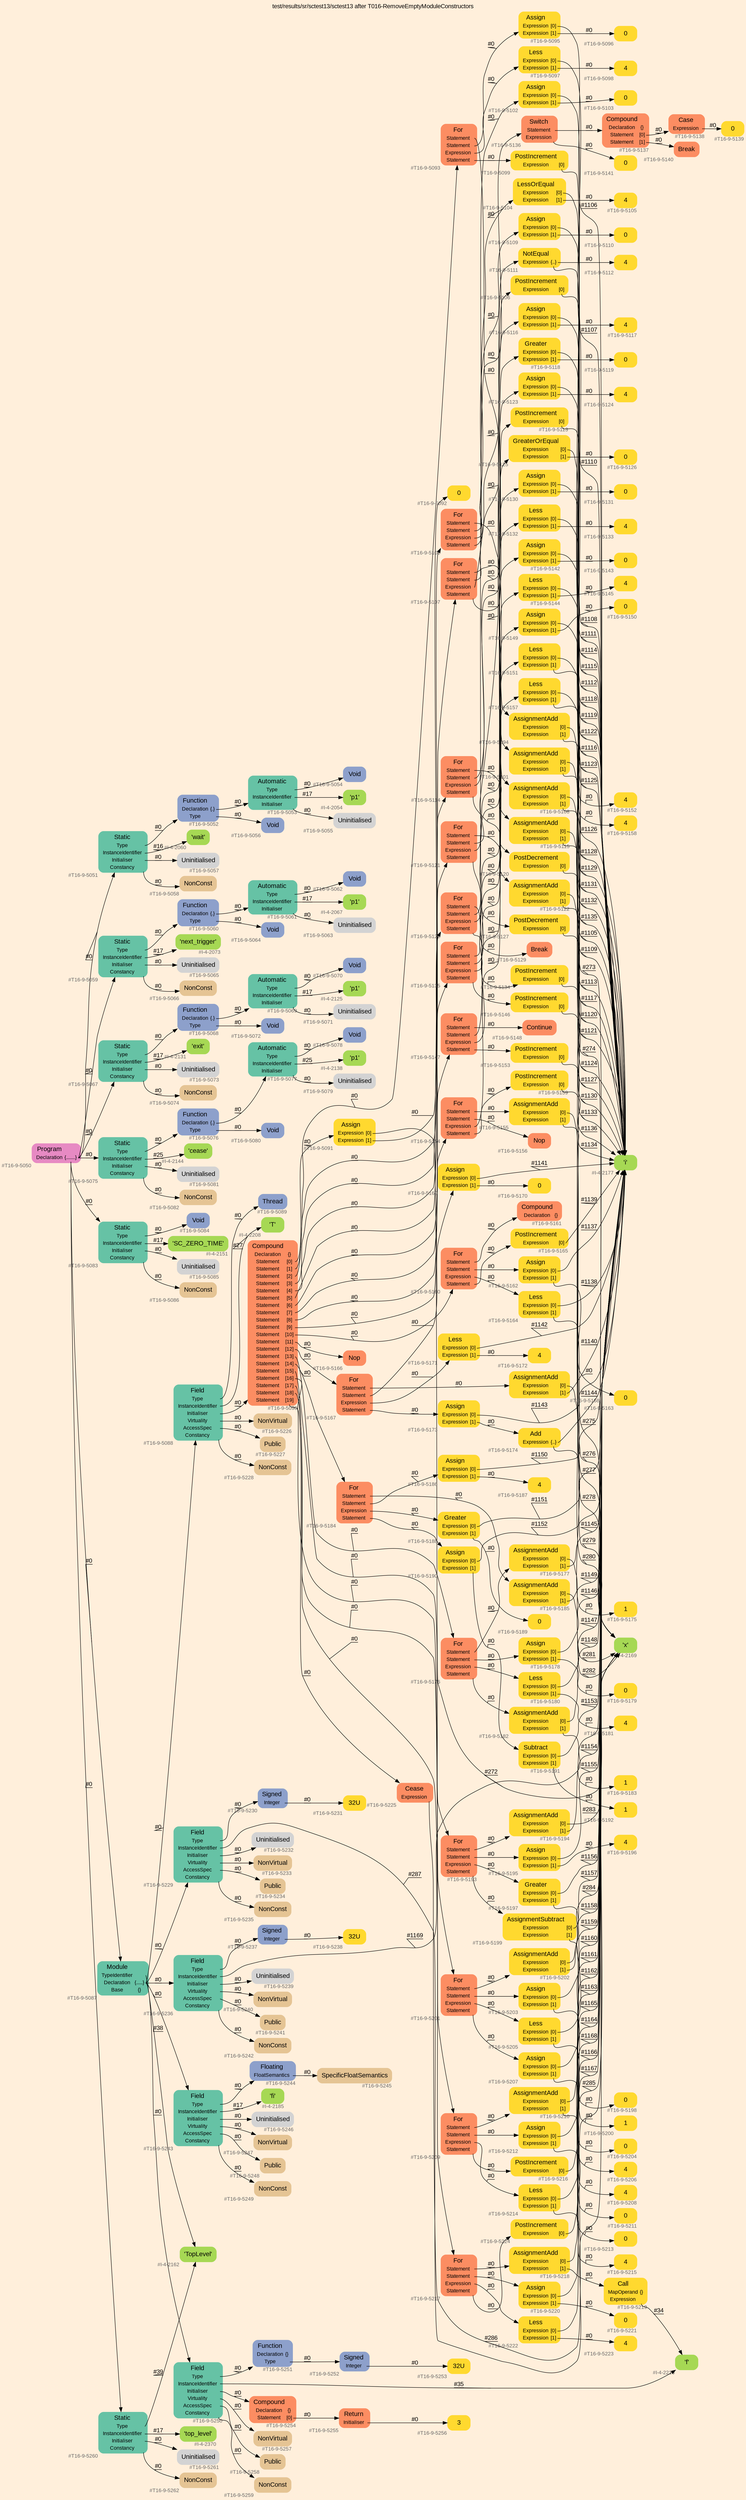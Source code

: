 digraph "test/results/sr/sctest13/sctest13 after T016-RemoveEmptyModuleConstructors" {
label = "test/results/sr/sctest13/sctest13 after T016-RemoveEmptyModuleConstructors"
labelloc = t
graph [
    rankdir = "LR"
    ranksep = 0.3
    bgcolor = antiquewhite1
    color = black
    fontcolor = black
    fontname = "Arial"
];
node [
    fontname = "Arial"
];
edge [
    fontname = "Arial"
];

// -------------------- node figure --------------------
// -------- block #T16-9-5050 ----------
"#T16-9-5050" [
    fillcolor = "/set28/4"
    xlabel = "#T16-9-5050"
    fontsize = "12"
    fontcolor = grey40
    shape = "plaintext"
    label = <<TABLE BORDER="0" CELLBORDER="0" CELLSPACING="0">
     <TR><TD><FONT COLOR="black" POINT-SIZE="15">Program</FONT></TD></TR>
     <TR><TD><FONT COLOR="black" POINT-SIZE="12">Declaration</FONT></TD><TD PORT="port0"><FONT COLOR="black" POINT-SIZE="12">{.......}</FONT></TD></TR>
    </TABLE>>
    style = "rounded,filled"
];

// -------- block #T16-9-5051 ----------
"#T16-9-5051" [
    fillcolor = "/set28/1"
    xlabel = "#T16-9-5051"
    fontsize = "12"
    fontcolor = grey40
    shape = "plaintext"
    label = <<TABLE BORDER="0" CELLBORDER="0" CELLSPACING="0">
     <TR><TD><FONT COLOR="black" POINT-SIZE="15">Static</FONT></TD></TR>
     <TR><TD><FONT COLOR="black" POINT-SIZE="12">Type</FONT></TD><TD PORT="port0"></TD></TR>
     <TR><TD><FONT COLOR="black" POINT-SIZE="12">InstanceIdentifier</FONT></TD><TD PORT="port1"></TD></TR>
     <TR><TD><FONT COLOR="black" POINT-SIZE="12">Initialiser</FONT></TD><TD PORT="port2"></TD></TR>
     <TR><TD><FONT COLOR="black" POINT-SIZE="12">Constancy</FONT></TD><TD PORT="port3"></TD></TR>
    </TABLE>>
    style = "rounded,filled"
];

// -------- block #T16-9-5052 ----------
"#T16-9-5052" [
    fillcolor = "/set28/3"
    xlabel = "#T16-9-5052"
    fontsize = "12"
    fontcolor = grey40
    shape = "plaintext"
    label = <<TABLE BORDER="0" CELLBORDER="0" CELLSPACING="0">
     <TR><TD><FONT COLOR="black" POINT-SIZE="15">Function</FONT></TD></TR>
     <TR><TD><FONT COLOR="black" POINT-SIZE="12">Declaration</FONT></TD><TD PORT="port0"><FONT COLOR="black" POINT-SIZE="12">{.}</FONT></TD></TR>
     <TR><TD><FONT COLOR="black" POINT-SIZE="12">Type</FONT></TD><TD PORT="port1"></TD></TR>
    </TABLE>>
    style = "rounded,filled"
];

// -------- block #T16-9-5053 ----------
"#T16-9-5053" [
    fillcolor = "/set28/1"
    xlabel = "#T16-9-5053"
    fontsize = "12"
    fontcolor = grey40
    shape = "plaintext"
    label = <<TABLE BORDER="0" CELLBORDER="0" CELLSPACING="0">
     <TR><TD><FONT COLOR="black" POINT-SIZE="15">Automatic</FONT></TD></TR>
     <TR><TD><FONT COLOR="black" POINT-SIZE="12">Type</FONT></TD><TD PORT="port0"></TD></TR>
     <TR><TD><FONT COLOR="black" POINT-SIZE="12">InstanceIdentifier</FONT></TD><TD PORT="port1"></TD></TR>
     <TR><TD><FONT COLOR="black" POINT-SIZE="12">Initialiser</FONT></TD><TD PORT="port2"></TD></TR>
    </TABLE>>
    style = "rounded,filled"
];

// -------- block #T16-9-5054 ----------
"#T16-9-5054" [
    fillcolor = "/set28/3"
    xlabel = "#T16-9-5054"
    fontsize = "12"
    fontcolor = grey40
    shape = "plaintext"
    label = <<TABLE BORDER="0" CELLBORDER="0" CELLSPACING="0">
     <TR><TD><FONT COLOR="black" POINT-SIZE="15">Void</FONT></TD></TR>
    </TABLE>>
    style = "rounded,filled"
];

// -------- block #I-4-2054 ----------
"#I-4-2054" [
    fillcolor = "/set28/5"
    xlabel = "#I-4-2054"
    fontsize = "12"
    fontcolor = grey40
    shape = "plaintext"
    label = <<TABLE BORDER="0" CELLBORDER="0" CELLSPACING="0">
     <TR><TD><FONT COLOR="black" POINT-SIZE="15">'p1'</FONT></TD></TR>
    </TABLE>>
    style = "rounded,filled"
];

// -------- block #T16-9-5055 ----------
"#T16-9-5055" [
    xlabel = "#T16-9-5055"
    fontsize = "12"
    fontcolor = grey40
    shape = "plaintext"
    label = <<TABLE BORDER="0" CELLBORDER="0" CELLSPACING="0">
     <TR><TD><FONT COLOR="black" POINT-SIZE="15">Uninitialised</FONT></TD></TR>
    </TABLE>>
    style = "rounded,filled"
];

// -------- block #T16-9-5056 ----------
"#T16-9-5056" [
    fillcolor = "/set28/3"
    xlabel = "#T16-9-5056"
    fontsize = "12"
    fontcolor = grey40
    shape = "plaintext"
    label = <<TABLE BORDER="0" CELLBORDER="0" CELLSPACING="0">
     <TR><TD><FONT COLOR="black" POINT-SIZE="15">Void</FONT></TD></TR>
    </TABLE>>
    style = "rounded,filled"
];

// -------- block #I-4-2060 ----------
"#I-4-2060" [
    fillcolor = "/set28/5"
    xlabel = "#I-4-2060"
    fontsize = "12"
    fontcolor = grey40
    shape = "plaintext"
    label = <<TABLE BORDER="0" CELLBORDER="0" CELLSPACING="0">
     <TR><TD><FONT COLOR="black" POINT-SIZE="15">'wait'</FONT></TD></TR>
    </TABLE>>
    style = "rounded,filled"
];

// -------- block #T16-9-5057 ----------
"#T16-9-5057" [
    xlabel = "#T16-9-5057"
    fontsize = "12"
    fontcolor = grey40
    shape = "plaintext"
    label = <<TABLE BORDER="0" CELLBORDER="0" CELLSPACING="0">
     <TR><TD><FONT COLOR="black" POINT-SIZE="15">Uninitialised</FONT></TD></TR>
    </TABLE>>
    style = "rounded,filled"
];

// -------- block #T16-9-5058 ----------
"#T16-9-5058" [
    fillcolor = "/set28/7"
    xlabel = "#T16-9-5058"
    fontsize = "12"
    fontcolor = grey40
    shape = "plaintext"
    label = <<TABLE BORDER="0" CELLBORDER="0" CELLSPACING="0">
     <TR><TD><FONT COLOR="black" POINT-SIZE="15">NonConst</FONT></TD></TR>
    </TABLE>>
    style = "rounded,filled"
];

// -------- block #T16-9-5059 ----------
"#T16-9-5059" [
    fillcolor = "/set28/1"
    xlabel = "#T16-9-5059"
    fontsize = "12"
    fontcolor = grey40
    shape = "plaintext"
    label = <<TABLE BORDER="0" CELLBORDER="0" CELLSPACING="0">
     <TR><TD><FONT COLOR="black" POINT-SIZE="15">Static</FONT></TD></TR>
     <TR><TD><FONT COLOR="black" POINT-SIZE="12">Type</FONT></TD><TD PORT="port0"></TD></TR>
     <TR><TD><FONT COLOR="black" POINT-SIZE="12">InstanceIdentifier</FONT></TD><TD PORT="port1"></TD></TR>
     <TR><TD><FONT COLOR="black" POINT-SIZE="12">Initialiser</FONT></TD><TD PORT="port2"></TD></TR>
     <TR><TD><FONT COLOR="black" POINT-SIZE="12">Constancy</FONT></TD><TD PORT="port3"></TD></TR>
    </TABLE>>
    style = "rounded,filled"
];

// -------- block #T16-9-5060 ----------
"#T16-9-5060" [
    fillcolor = "/set28/3"
    xlabel = "#T16-9-5060"
    fontsize = "12"
    fontcolor = grey40
    shape = "plaintext"
    label = <<TABLE BORDER="0" CELLBORDER="0" CELLSPACING="0">
     <TR><TD><FONT COLOR="black" POINT-SIZE="15">Function</FONT></TD></TR>
     <TR><TD><FONT COLOR="black" POINT-SIZE="12">Declaration</FONT></TD><TD PORT="port0"><FONT COLOR="black" POINT-SIZE="12">{.}</FONT></TD></TR>
     <TR><TD><FONT COLOR="black" POINT-SIZE="12">Type</FONT></TD><TD PORT="port1"></TD></TR>
    </TABLE>>
    style = "rounded,filled"
];

// -------- block #T16-9-5061 ----------
"#T16-9-5061" [
    fillcolor = "/set28/1"
    xlabel = "#T16-9-5061"
    fontsize = "12"
    fontcolor = grey40
    shape = "plaintext"
    label = <<TABLE BORDER="0" CELLBORDER="0" CELLSPACING="0">
     <TR><TD><FONT COLOR="black" POINT-SIZE="15">Automatic</FONT></TD></TR>
     <TR><TD><FONT COLOR="black" POINT-SIZE="12">Type</FONT></TD><TD PORT="port0"></TD></TR>
     <TR><TD><FONT COLOR="black" POINT-SIZE="12">InstanceIdentifier</FONT></TD><TD PORT="port1"></TD></TR>
     <TR><TD><FONT COLOR="black" POINT-SIZE="12">Initialiser</FONT></TD><TD PORT="port2"></TD></TR>
    </TABLE>>
    style = "rounded,filled"
];

// -------- block #T16-9-5062 ----------
"#T16-9-5062" [
    fillcolor = "/set28/3"
    xlabel = "#T16-9-5062"
    fontsize = "12"
    fontcolor = grey40
    shape = "plaintext"
    label = <<TABLE BORDER="0" CELLBORDER="0" CELLSPACING="0">
     <TR><TD><FONT COLOR="black" POINT-SIZE="15">Void</FONT></TD></TR>
    </TABLE>>
    style = "rounded,filled"
];

// -------- block #I-4-2067 ----------
"#I-4-2067" [
    fillcolor = "/set28/5"
    xlabel = "#I-4-2067"
    fontsize = "12"
    fontcolor = grey40
    shape = "plaintext"
    label = <<TABLE BORDER="0" CELLBORDER="0" CELLSPACING="0">
     <TR><TD><FONT COLOR="black" POINT-SIZE="15">'p1'</FONT></TD></TR>
    </TABLE>>
    style = "rounded,filled"
];

// -------- block #T16-9-5063 ----------
"#T16-9-5063" [
    xlabel = "#T16-9-5063"
    fontsize = "12"
    fontcolor = grey40
    shape = "plaintext"
    label = <<TABLE BORDER="0" CELLBORDER="0" CELLSPACING="0">
     <TR><TD><FONT COLOR="black" POINT-SIZE="15">Uninitialised</FONT></TD></TR>
    </TABLE>>
    style = "rounded,filled"
];

// -------- block #T16-9-5064 ----------
"#T16-9-5064" [
    fillcolor = "/set28/3"
    xlabel = "#T16-9-5064"
    fontsize = "12"
    fontcolor = grey40
    shape = "plaintext"
    label = <<TABLE BORDER="0" CELLBORDER="0" CELLSPACING="0">
     <TR><TD><FONT COLOR="black" POINT-SIZE="15">Void</FONT></TD></TR>
    </TABLE>>
    style = "rounded,filled"
];

// -------- block #I-4-2073 ----------
"#I-4-2073" [
    fillcolor = "/set28/5"
    xlabel = "#I-4-2073"
    fontsize = "12"
    fontcolor = grey40
    shape = "plaintext"
    label = <<TABLE BORDER="0" CELLBORDER="0" CELLSPACING="0">
     <TR><TD><FONT COLOR="black" POINT-SIZE="15">'next_trigger'</FONT></TD></TR>
    </TABLE>>
    style = "rounded,filled"
];

// -------- block #T16-9-5065 ----------
"#T16-9-5065" [
    xlabel = "#T16-9-5065"
    fontsize = "12"
    fontcolor = grey40
    shape = "plaintext"
    label = <<TABLE BORDER="0" CELLBORDER="0" CELLSPACING="0">
     <TR><TD><FONT COLOR="black" POINT-SIZE="15">Uninitialised</FONT></TD></TR>
    </TABLE>>
    style = "rounded,filled"
];

// -------- block #T16-9-5066 ----------
"#T16-9-5066" [
    fillcolor = "/set28/7"
    xlabel = "#T16-9-5066"
    fontsize = "12"
    fontcolor = grey40
    shape = "plaintext"
    label = <<TABLE BORDER="0" CELLBORDER="0" CELLSPACING="0">
     <TR><TD><FONT COLOR="black" POINT-SIZE="15">NonConst</FONT></TD></TR>
    </TABLE>>
    style = "rounded,filled"
];

// -------- block #T16-9-5067 ----------
"#T16-9-5067" [
    fillcolor = "/set28/1"
    xlabel = "#T16-9-5067"
    fontsize = "12"
    fontcolor = grey40
    shape = "plaintext"
    label = <<TABLE BORDER="0" CELLBORDER="0" CELLSPACING="0">
     <TR><TD><FONT COLOR="black" POINT-SIZE="15">Static</FONT></TD></TR>
     <TR><TD><FONT COLOR="black" POINT-SIZE="12">Type</FONT></TD><TD PORT="port0"></TD></TR>
     <TR><TD><FONT COLOR="black" POINT-SIZE="12">InstanceIdentifier</FONT></TD><TD PORT="port1"></TD></TR>
     <TR><TD><FONT COLOR="black" POINT-SIZE="12">Initialiser</FONT></TD><TD PORT="port2"></TD></TR>
     <TR><TD><FONT COLOR="black" POINT-SIZE="12">Constancy</FONT></TD><TD PORT="port3"></TD></TR>
    </TABLE>>
    style = "rounded,filled"
];

// -------- block #T16-9-5068 ----------
"#T16-9-5068" [
    fillcolor = "/set28/3"
    xlabel = "#T16-9-5068"
    fontsize = "12"
    fontcolor = grey40
    shape = "plaintext"
    label = <<TABLE BORDER="0" CELLBORDER="0" CELLSPACING="0">
     <TR><TD><FONT COLOR="black" POINT-SIZE="15">Function</FONT></TD></TR>
     <TR><TD><FONT COLOR="black" POINT-SIZE="12">Declaration</FONT></TD><TD PORT="port0"><FONT COLOR="black" POINT-SIZE="12">{.}</FONT></TD></TR>
     <TR><TD><FONT COLOR="black" POINT-SIZE="12">Type</FONT></TD><TD PORT="port1"></TD></TR>
    </TABLE>>
    style = "rounded,filled"
];

// -------- block #T16-9-5069 ----------
"#T16-9-5069" [
    fillcolor = "/set28/1"
    xlabel = "#T16-9-5069"
    fontsize = "12"
    fontcolor = grey40
    shape = "plaintext"
    label = <<TABLE BORDER="0" CELLBORDER="0" CELLSPACING="0">
     <TR><TD><FONT COLOR="black" POINT-SIZE="15">Automatic</FONT></TD></TR>
     <TR><TD><FONT COLOR="black" POINT-SIZE="12">Type</FONT></TD><TD PORT="port0"></TD></TR>
     <TR><TD><FONT COLOR="black" POINT-SIZE="12">InstanceIdentifier</FONT></TD><TD PORT="port1"></TD></TR>
     <TR><TD><FONT COLOR="black" POINT-SIZE="12">Initialiser</FONT></TD><TD PORT="port2"></TD></TR>
    </TABLE>>
    style = "rounded,filled"
];

// -------- block #T16-9-5070 ----------
"#T16-9-5070" [
    fillcolor = "/set28/3"
    xlabel = "#T16-9-5070"
    fontsize = "12"
    fontcolor = grey40
    shape = "plaintext"
    label = <<TABLE BORDER="0" CELLBORDER="0" CELLSPACING="0">
     <TR><TD><FONT COLOR="black" POINT-SIZE="15">Void</FONT></TD></TR>
    </TABLE>>
    style = "rounded,filled"
];

// -------- block #I-4-2125 ----------
"#I-4-2125" [
    fillcolor = "/set28/5"
    xlabel = "#I-4-2125"
    fontsize = "12"
    fontcolor = grey40
    shape = "plaintext"
    label = <<TABLE BORDER="0" CELLBORDER="0" CELLSPACING="0">
     <TR><TD><FONT COLOR="black" POINT-SIZE="15">'p1'</FONT></TD></TR>
    </TABLE>>
    style = "rounded,filled"
];

// -------- block #T16-9-5071 ----------
"#T16-9-5071" [
    xlabel = "#T16-9-5071"
    fontsize = "12"
    fontcolor = grey40
    shape = "plaintext"
    label = <<TABLE BORDER="0" CELLBORDER="0" CELLSPACING="0">
     <TR><TD><FONT COLOR="black" POINT-SIZE="15">Uninitialised</FONT></TD></TR>
    </TABLE>>
    style = "rounded,filled"
];

// -------- block #T16-9-5072 ----------
"#T16-9-5072" [
    fillcolor = "/set28/3"
    xlabel = "#T16-9-5072"
    fontsize = "12"
    fontcolor = grey40
    shape = "plaintext"
    label = <<TABLE BORDER="0" CELLBORDER="0" CELLSPACING="0">
     <TR><TD><FONT COLOR="black" POINT-SIZE="15">Void</FONT></TD></TR>
    </TABLE>>
    style = "rounded,filled"
];

// -------- block #I-4-2131 ----------
"#I-4-2131" [
    fillcolor = "/set28/5"
    xlabel = "#I-4-2131"
    fontsize = "12"
    fontcolor = grey40
    shape = "plaintext"
    label = <<TABLE BORDER="0" CELLBORDER="0" CELLSPACING="0">
     <TR><TD><FONT COLOR="black" POINT-SIZE="15">'exit'</FONT></TD></TR>
    </TABLE>>
    style = "rounded,filled"
];

// -------- block #T16-9-5073 ----------
"#T16-9-5073" [
    xlabel = "#T16-9-5073"
    fontsize = "12"
    fontcolor = grey40
    shape = "plaintext"
    label = <<TABLE BORDER="0" CELLBORDER="0" CELLSPACING="0">
     <TR><TD><FONT COLOR="black" POINT-SIZE="15">Uninitialised</FONT></TD></TR>
    </TABLE>>
    style = "rounded,filled"
];

// -------- block #T16-9-5074 ----------
"#T16-9-5074" [
    fillcolor = "/set28/7"
    xlabel = "#T16-9-5074"
    fontsize = "12"
    fontcolor = grey40
    shape = "plaintext"
    label = <<TABLE BORDER="0" CELLBORDER="0" CELLSPACING="0">
     <TR><TD><FONT COLOR="black" POINT-SIZE="15">NonConst</FONT></TD></TR>
    </TABLE>>
    style = "rounded,filled"
];

// -------- block #T16-9-5075 ----------
"#T16-9-5075" [
    fillcolor = "/set28/1"
    xlabel = "#T16-9-5075"
    fontsize = "12"
    fontcolor = grey40
    shape = "plaintext"
    label = <<TABLE BORDER="0" CELLBORDER="0" CELLSPACING="0">
     <TR><TD><FONT COLOR="black" POINT-SIZE="15">Static</FONT></TD></TR>
     <TR><TD><FONT COLOR="black" POINT-SIZE="12">Type</FONT></TD><TD PORT="port0"></TD></TR>
     <TR><TD><FONT COLOR="black" POINT-SIZE="12">InstanceIdentifier</FONT></TD><TD PORT="port1"></TD></TR>
     <TR><TD><FONT COLOR="black" POINT-SIZE="12">Initialiser</FONT></TD><TD PORT="port2"></TD></TR>
     <TR><TD><FONT COLOR="black" POINT-SIZE="12">Constancy</FONT></TD><TD PORT="port3"></TD></TR>
    </TABLE>>
    style = "rounded,filled"
];

// -------- block #T16-9-5076 ----------
"#T16-9-5076" [
    fillcolor = "/set28/3"
    xlabel = "#T16-9-5076"
    fontsize = "12"
    fontcolor = grey40
    shape = "plaintext"
    label = <<TABLE BORDER="0" CELLBORDER="0" CELLSPACING="0">
     <TR><TD><FONT COLOR="black" POINT-SIZE="15">Function</FONT></TD></TR>
     <TR><TD><FONT COLOR="black" POINT-SIZE="12">Declaration</FONT></TD><TD PORT="port0"><FONT COLOR="black" POINT-SIZE="12">{.}</FONT></TD></TR>
     <TR><TD><FONT COLOR="black" POINT-SIZE="12">Type</FONT></TD><TD PORT="port1"></TD></TR>
    </TABLE>>
    style = "rounded,filled"
];

// -------- block #T16-9-5077 ----------
"#T16-9-5077" [
    fillcolor = "/set28/1"
    xlabel = "#T16-9-5077"
    fontsize = "12"
    fontcolor = grey40
    shape = "plaintext"
    label = <<TABLE BORDER="0" CELLBORDER="0" CELLSPACING="0">
     <TR><TD><FONT COLOR="black" POINT-SIZE="15">Automatic</FONT></TD></TR>
     <TR><TD><FONT COLOR="black" POINT-SIZE="12">Type</FONT></TD><TD PORT="port0"></TD></TR>
     <TR><TD><FONT COLOR="black" POINT-SIZE="12">InstanceIdentifier</FONT></TD><TD PORT="port1"></TD></TR>
     <TR><TD><FONT COLOR="black" POINT-SIZE="12">Initialiser</FONT></TD><TD PORT="port2"></TD></TR>
    </TABLE>>
    style = "rounded,filled"
];

// -------- block #T16-9-5078 ----------
"#T16-9-5078" [
    fillcolor = "/set28/3"
    xlabel = "#T16-9-5078"
    fontsize = "12"
    fontcolor = grey40
    shape = "plaintext"
    label = <<TABLE BORDER="0" CELLBORDER="0" CELLSPACING="0">
     <TR><TD><FONT COLOR="black" POINT-SIZE="15">Void</FONT></TD></TR>
    </TABLE>>
    style = "rounded,filled"
];

// -------- block #I-4-2138 ----------
"#I-4-2138" [
    fillcolor = "/set28/5"
    xlabel = "#I-4-2138"
    fontsize = "12"
    fontcolor = grey40
    shape = "plaintext"
    label = <<TABLE BORDER="0" CELLBORDER="0" CELLSPACING="0">
     <TR><TD><FONT COLOR="black" POINT-SIZE="15">'p1'</FONT></TD></TR>
    </TABLE>>
    style = "rounded,filled"
];

// -------- block #T16-9-5079 ----------
"#T16-9-5079" [
    xlabel = "#T16-9-5079"
    fontsize = "12"
    fontcolor = grey40
    shape = "plaintext"
    label = <<TABLE BORDER="0" CELLBORDER="0" CELLSPACING="0">
     <TR><TD><FONT COLOR="black" POINT-SIZE="15">Uninitialised</FONT></TD></TR>
    </TABLE>>
    style = "rounded,filled"
];

// -------- block #T16-9-5080 ----------
"#T16-9-5080" [
    fillcolor = "/set28/3"
    xlabel = "#T16-9-5080"
    fontsize = "12"
    fontcolor = grey40
    shape = "plaintext"
    label = <<TABLE BORDER="0" CELLBORDER="0" CELLSPACING="0">
     <TR><TD><FONT COLOR="black" POINT-SIZE="15">Void</FONT></TD></TR>
    </TABLE>>
    style = "rounded,filled"
];

// -------- block #I-4-2144 ----------
"#I-4-2144" [
    fillcolor = "/set28/5"
    xlabel = "#I-4-2144"
    fontsize = "12"
    fontcolor = grey40
    shape = "plaintext"
    label = <<TABLE BORDER="0" CELLBORDER="0" CELLSPACING="0">
     <TR><TD><FONT COLOR="black" POINT-SIZE="15">'cease'</FONT></TD></TR>
    </TABLE>>
    style = "rounded,filled"
];

// -------- block #T16-9-5081 ----------
"#T16-9-5081" [
    xlabel = "#T16-9-5081"
    fontsize = "12"
    fontcolor = grey40
    shape = "plaintext"
    label = <<TABLE BORDER="0" CELLBORDER="0" CELLSPACING="0">
     <TR><TD><FONT COLOR="black" POINT-SIZE="15">Uninitialised</FONT></TD></TR>
    </TABLE>>
    style = "rounded,filled"
];

// -------- block #T16-9-5082 ----------
"#T16-9-5082" [
    fillcolor = "/set28/7"
    xlabel = "#T16-9-5082"
    fontsize = "12"
    fontcolor = grey40
    shape = "plaintext"
    label = <<TABLE BORDER="0" CELLBORDER="0" CELLSPACING="0">
     <TR><TD><FONT COLOR="black" POINT-SIZE="15">NonConst</FONT></TD></TR>
    </TABLE>>
    style = "rounded,filled"
];

// -------- block #T16-9-5083 ----------
"#T16-9-5083" [
    fillcolor = "/set28/1"
    xlabel = "#T16-9-5083"
    fontsize = "12"
    fontcolor = grey40
    shape = "plaintext"
    label = <<TABLE BORDER="0" CELLBORDER="0" CELLSPACING="0">
     <TR><TD><FONT COLOR="black" POINT-SIZE="15">Static</FONT></TD></TR>
     <TR><TD><FONT COLOR="black" POINT-SIZE="12">Type</FONT></TD><TD PORT="port0"></TD></TR>
     <TR><TD><FONT COLOR="black" POINT-SIZE="12">InstanceIdentifier</FONT></TD><TD PORT="port1"></TD></TR>
     <TR><TD><FONT COLOR="black" POINT-SIZE="12">Initialiser</FONT></TD><TD PORT="port2"></TD></TR>
     <TR><TD><FONT COLOR="black" POINT-SIZE="12">Constancy</FONT></TD><TD PORT="port3"></TD></TR>
    </TABLE>>
    style = "rounded,filled"
];

// -------- block #T16-9-5084 ----------
"#T16-9-5084" [
    fillcolor = "/set28/3"
    xlabel = "#T16-9-5084"
    fontsize = "12"
    fontcolor = grey40
    shape = "plaintext"
    label = <<TABLE BORDER="0" CELLBORDER="0" CELLSPACING="0">
     <TR><TD><FONT COLOR="black" POINT-SIZE="15">Void</FONT></TD></TR>
    </TABLE>>
    style = "rounded,filled"
];

// -------- block #I-4-2151 ----------
"#I-4-2151" [
    fillcolor = "/set28/5"
    xlabel = "#I-4-2151"
    fontsize = "12"
    fontcolor = grey40
    shape = "plaintext"
    label = <<TABLE BORDER="0" CELLBORDER="0" CELLSPACING="0">
     <TR><TD><FONT COLOR="black" POINT-SIZE="15">'SC_ZERO_TIME'</FONT></TD></TR>
    </TABLE>>
    style = "rounded,filled"
];

// -------- block #T16-9-5085 ----------
"#T16-9-5085" [
    xlabel = "#T16-9-5085"
    fontsize = "12"
    fontcolor = grey40
    shape = "plaintext"
    label = <<TABLE BORDER="0" CELLBORDER="0" CELLSPACING="0">
     <TR><TD><FONT COLOR="black" POINT-SIZE="15">Uninitialised</FONT></TD></TR>
    </TABLE>>
    style = "rounded,filled"
];

// -------- block #T16-9-5086 ----------
"#T16-9-5086" [
    fillcolor = "/set28/7"
    xlabel = "#T16-9-5086"
    fontsize = "12"
    fontcolor = grey40
    shape = "plaintext"
    label = <<TABLE BORDER="0" CELLBORDER="0" CELLSPACING="0">
     <TR><TD><FONT COLOR="black" POINT-SIZE="15">NonConst</FONT></TD></TR>
    </TABLE>>
    style = "rounded,filled"
];

// -------- block #T16-9-5087 ----------
"#T16-9-5087" [
    fillcolor = "/set28/1"
    xlabel = "#T16-9-5087"
    fontsize = "12"
    fontcolor = grey40
    shape = "plaintext"
    label = <<TABLE BORDER="0" CELLBORDER="0" CELLSPACING="0">
     <TR><TD><FONT COLOR="black" POINT-SIZE="15">Module</FONT></TD></TR>
     <TR><TD><FONT COLOR="black" POINT-SIZE="12">TypeIdentifier</FONT></TD><TD PORT="port0"></TD></TR>
     <TR><TD><FONT COLOR="black" POINT-SIZE="12">Declaration</FONT></TD><TD PORT="port1"><FONT COLOR="black" POINT-SIZE="12">{.....}</FONT></TD></TR>
     <TR><TD><FONT COLOR="black" POINT-SIZE="12">Base</FONT></TD><TD PORT="port2"><FONT COLOR="black" POINT-SIZE="12">{}</FONT></TD></TR>
    </TABLE>>
    style = "rounded,filled"
];

// -------- block #I-4-2162 ----------
"#I-4-2162" [
    fillcolor = "/set28/5"
    xlabel = "#I-4-2162"
    fontsize = "12"
    fontcolor = grey40
    shape = "plaintext"
    label = <<TABLE BORDER="0" CELLBORDER="0" CELLSPACING="0">
     <TR><TD><FONT COLOR="black" POINT-SIZE="15">'TopLevel'</FONT></TD></TR>
    </TABLE>>
    style = "rounded,filled"
];

// -------- block #T16-9-5088 ----------
"#T16-9-5088" [
    fillcolor = "/set28/1"
    xlabel = "#T16-9-5088"
    fontsize = "12"
    fontcolor = grey40
    shape = "plaintext"
    label = <<TABLE BORDER="0" CELLBORDER="0" CELLSPACING="0">
     <TR><TD><FONT COLOR="black" POINT-SIZE="15">Field</FONT></TD></TR>
     <TR><TD><FONT COLOR="black" POINT-SIZE="12">Type</FONT></TD><TD PORT="port0"></TD></TR>
     <TR><TD><FONT COLOR="black" POINT-SIZE="12">InstanceIdentifier</FONT></TD><TD PORT="port1"></TD></TR>
     <TR><TD><FONT COLOR="black" POINT-SIZE="12">Initialiser</FONT></TD><TD PORT="port2"></TD></TR>
     <TR><TD><FONT COLOR="black" POINT-SIZE="12">Virtuality</FONT></TD><TD PORT="port3"></TD></TR>
     <TR><TD><FONT COLOR="black" POINT-SIZE="12">AccessSpec</FONT></TD><TD PORT="port4"></TD></TR>
     <TR><TD><FONT COLOR="black" POINT-SIZE="12">Constancy</FONT></TD><TD PORT="port5"></TD></TR>
    </TABLE>>
    style = "rounded,filled"
];

// -------- block #T16-9-5089 ----------
"#T16-9-5089" [
    fillcolor = "/set28/3"
    xlabel = "#T16-9-5089"
    fontsize = "12"
    fontcolor = grey40
    shape = "plaintext"
    label = <<TABLE BORDER="0" CELLBORDER="0" CELLSPACING="0">
     <TR><TD><FONT COLOR="black" POINT-SIZE="15">Thread</FONT></TD></TR>
    </TABLE>>
    style = "rounded,filled"
];

// -------- block #I-4-2208 ----------
"#I-4-2208" [
    fillcolor = "/set28/5"
    xlabel = "#I-4-2208"
    fontsize = "12"
    fontcolor = grey40
    shape = "plaintext"
    label = <<TABLE BORDER="0" CELLBORDER="0" CELLSPACING="0">
     <TR><TD><FONT COLOR="black" POINT-SIZE="15">'T'</FONT></TD></TR>
    </TABLE>>
    style = "rounded,filled"
];

// -------- block #T16-9-5090 ----------
"#T16-9-5090" [
    fillcolor = "/set28/2"
    xlabel = "#T16-9-5090"
    fontsize = "12"
    fontcolor = grey40
    shape = "plaintext"
    label = <<TABLE BORDER="0" CELLBORDER="0" CELLSPACING="0">
     <TR><TD><FONT COLOR="black" POINT-SIZE="15">Compound</FONT></TD></TR>
     <TR><TD><FONT COLOR="black" POINT-SIZE="12">Declaration</FONT></TD><TD PORT="port0"><FONT COLOR="black" POINT-SIZE="12">{}</FONT></TD></TR>
     <TR><TD><FONT COLOR="black" POINT-SIZE="12">Statement</FONT></TD><TD PORT="port1"><FONT COLOR="black" POINT-SIZE="12">[0]</FONT></TD></TR>
     <TR><TD><FONT COLOR="black" POINT-SIZE="12">Statement</FONT></TD><TD PORT="port2"><FONT COLOR="black" POINT-SIZE="12">[1]</FONT></TD></TR>
     <TR><TD><FONT COLOR="black" POINT-SIZE="12">Statement</FONT></TD><TD PORT="port3"><FONT COLOR="black" POINT-SIZE="12">[2]</FONT></TD></TR>
     <TR><TD><FONT COLOR="black" POINT-SIZE="12">Statement</FONT></TD><TD PORT="port4"><FONT COLOR="black" POINT-SIZE="12">[3]</FONT></TD></TR>
     <TR><TD><FONT COLOR="black" POINT-SIZE="12">Statement</FONT></TD><TD PORT="port5"><FONT COLOR="black" POINT-SIZE="12">[4]</FONT></TD></TR>
     <TR><TD><FONT COLOR="black" POINT-SIZE="12">Statement</FONT></TD><TD PORT="port6"><FONT COLOR="black" POINT-SIZE="12">[5]</FONT></TD></TR>
     <TR><TD><FONT COLOR="black" POINT-SIZE="12">Statement</FONT></TD><TD PORT="port7"><FONT COLOR="black" POINT-SIZE="12">[6]</FONT></TD></TR>
     <TR><TD><FONT COLOR="black" POINT-SIZE="12">Statement</FONT></TD><TD PORT="port8"><FONT COLOR="black" POINT-SIZE="12">[7]</FONT></TD></TR>
     <TR><TD><FONT COLOR="black" POINT-SIZE="12">Statement</FONT></TD><TD PORT="port9"><FONT COLOR="black" POINT-SIZE="12">[8]</FONT></TD></TR>
     <TR><TD><FONT COLOR="black" POINT-SIZE="12">Statement</FONT></TD><TD PORT="port10"><FONT COLOR="black" POINT-SIZE="12">[9]</FONT></TD></TR>
     <TR><TD><FONT COLOR="black" POINT-SIZE="12">Statement</FONT></TD><TD PORT="port11"><FONT COLOR="black" POINT-SIZE="12">[10]</FONT></TD></TR>
     <TR><TD><FONT COLOR="black" POINT-SIZE="12">Statement</FONT></TD><TD PORT="port12"><FONT COLOR="black" POINT-SIZE="12">[11]</FONT></TD></TR>
     <TR><TD><FONT COLOR="black" POINT-SIZE="12">Statement</FONT></TD><TD PORT="port13"><FONT COLOR="black" POINT-SIZE="12">[12]</FONT></TD></TR>
     <TR><TD><FONT COLOR="black" POINT-SIZE="12">Statement</FONT></TD><TD PORT="port14"><FONT COLOR="black" POINT-SIZE="12">[13]</FONT></TD></TR>
     <TR><TD><FONT COLOR="black" POINT-SIZE="12">Statement</FONT></TD><TD PORT="port15"><FONT COLOR="black" POINT-SIZE="12">[14]</FONT></TD></TR>
     <TR><TD><FONT COLOR="black" POINT-SIZE="12">Statement</FONT></TD><TD PORT="port16"><FONT COLOR="black" POINT-SIZE="12">[15]</FONT></TD></TR>
     <TR><TD><FONT COLOR="black" POINT-SIZE="12">Statement</FONT></TD><TD PORT="port17"><FONT COLOR="black" POINT-SIZE="12">[16]</FONT></TD></TR>
     <TR><TD><FONT COLOR="black" POINT-SIZE="12">Statement</FONT></TD><TD PORT="port18"><FONT COLOR="black" POINT-SIZE="12">[17]</FONT></TD></TR>
     <TR><TD><FONT COLOR="black" POINT-SIZE="12">Statement</FONT></TD><TD PORT="port19"><FONT COLOR="black" POINT-SIZE="12">[18]</FONT></TD></TR>
     <TR><TD><FONT COLOR="black" POINT-SIZE="12">Statement</FONT></TD><TD PORT="port20"><FONT COLOR="black" POINT-SIZE="12">[19]</FONT></TD></TR>
    </TABLE>>
    style = "rounded,filled"
];

// -------- block #T16-9-5091 ----------
"#T16-9-5091" [
    fillcolor = "/set28/6"
    xlabel = "#T16-9-5091"
    fontsize = "12"
    fontcolor = grey40
    shape = "plaintext"
    label = <<TABLE BORDER="0" CELLBORDER="0" CELLSPACING="0">
     <TR><TD><FONT COLOR="black" POINT-SIZE="15">Assign</FONT></TD></TR>
     <TR><TD><FONT COLOR="black" POINT-SIZE="12">Expression</FONT></TD><TD PORT="port0"><FONT COLOR="black" POINT-SIZE="12">[0]</FONT></TD></TR>
     <TR><TD><FONT COLOR="black" POINT-SIZE="12">Expression</FONT></TD><TD PORT="port1"><FONT COLOR="black" POINT-SIZE="12">[1]</FONT></TD></TR>
    </TABLE>>
    style = "rounded,filled"
];

// -------- block #I-4-2169 ----------
"#I-4-2169" [
    fillcolor = "/set28/5"
    xlabel = "#I-4-2169"
    fontsize = "12"
    fontcolor = grey40
    shape = "plaintext"
    label = <<TABLE BORDER="0" CELLBORDER="0" CELLSPACING="0">
     <TR><TD><FONT COLOR="black" POINT-SIZE="15">'x'</FONT></TD></TR>
    </TABLE>>
    style = "rounded,filled"
];

// -------- block #T16-9-5092 ----------
"#T16-9-5092" [
    fillcolor = "/set28/6"
    xlabel = "#T16-9-5092"
    fontsize = "12"
    fontcolor = grey40
    shape = "plaintext"
    label = <<TABLE BORDER="0" CELLBORDER="0" CELLSPACING="0">
     <TR><TD><FONT COLOR="black" POINT-SIZE="15">0</FONT></TD></TR>
    </TABLE>>
    style = "rounded,filled"
];

// -------- block #T16-9-5093 ----------
"#T16-9-5093" [
    fillcolor = "/set28/2"
    xlabel = "#T16-9-5093"
    fontsize = "12"
    fontcolor = grey40
    shape = "plaintext"
    label = <<TABLE BORDER="0" CELLBORDER="0" CELLSPACING="0">
     <TR><TD><FONT COLOR="black" POINT-SIZE="15">For</FONT></TD></TR>
     <TR><TD><FONT COLOR="black" POINT-SIZE="12">Statement</FONT></TD><TD PORT="port0"></TD></TR>
     <TR><TD><FONT COLOR="black" POINT-SIZE="12">Statement</FONT></TD><TD PORT="port1"></TD></TR>
     <TR><TD><FONT COLOR="black" POINT-SIZE="12">Expression</FONT></TD><TD PORT="port2"></TD></TR>
     <TR><TD><FONT COLOR="black" POINT-SIZE="12">Statement</FONT></TD><TD PORT="port3"></TD></TR>
    </TABLE>>
    style = "rounded,filled"
];

// -------- block #T16-9-5094 ----------
"#T16-9-5094" [
    fillcolor = "/set28/6"
    xlabel = "#T16-9-5094"
    fontsize = "12"
    fontcolor = grey40
    shape = "plaintext"
    label = <<TABLE BORDER="0" CELLBORDER="0" CELLSPACING="0">
     <TR><TD><FONT COLOR="black" POINT-SIZE="15">AssignmentAdd</FONT></TD></TR>
     <TR><TD><FONT COLOR="black" POINT-SIZE="12">Expression</FONT></TD><TD PORT="port0"><FONT COLOR="black" POINT-SIZE="12">[0]</FONT></TD></TR>
     <TR><TD><FONT COLOR="black" POINT-SIZE="12">Expression</FONT></TD><TD PORT="port1"><FONT COLOR="black" POINT-SIZE="12">[1]</FONT></TD></TR>
    </TABLE>>
    style = "rounded,filled"
];

// -------- block #I-4-2177 ----------
"#I-4-2177" [
    fillcolor = "/set28/5"
    xlabel = "#I-4-2177"
    fontsize = "12"
    fontcolor = grey40
    shape = "plaintext"
    label = <<TABLE BORDER="0" CELLBORDER="0" CELLSPACING="0">
     <TR><TD><FONT COLOR="black" POINT-SIZE="15">'i'</FONT></TD></TR>
    </TABLE>>
    style = "rounded,filled"
];

// -------- block #T16-9-5095 ----------
"#T16-9-5095" [
    fillcolor = "/set28/6"
    xlabel = "#T16-9-5095"
    fontsize = "12"
    fontcolor = grey40
    shape = "plaintext"
    label = <<TABLE BORDER="0" CELLBORDER="0" CELLSPACING="0">
     <TR><TD><FONT COLOR="black" POINT-SIZE="15">Assign</FONT></TD></TR>
     <TR><TD><FONT COLOR="black" POINT-SIZE="12">Expression</FONT></TD><TD PORT="port0"><FONT COLOR="black" POINT-SIZE="12">[0]</FONT></TD></TR>
     <TR><TD><FONT COLOR="black" POINT-SIZE="12">Expression</FONT></TD><TD PORT="port1"><FONT COLOR="black" POINT-SIZE="12">[1]</FONT></TD></TR>
    </TABLE>>
    style = "rounded,filled"
];

// -------- block #T16-9-5096 ----------
"#T16-9-5096" [
    fillcolor = "/set28/6"
    xlabel = "#T16-9-5096"
    fontsize = "12"
    fontcolor = grey40
    shape = "plaintext"
    label = <<TABLE BORDER="0" CELLBORDER="0" CELLSPACING="0">
     <TR><TD><FONT COLOR="black" POINT-SIZE="15">0</FONT></TD></TR>
    </TABLE>>
    style = "rounded,filled"
];

// -------- block #T16-9-5097 ----------
"#T16-9-5097" [
    fillcolor = "/set28/6"
    xlabel = "#T16-9-5097"
    fontsize = "12"
    fontcolor = grey40
    shape = "plaintext"
    label = <<TABLE BORDER="0" CELLBORDER="0" CELLSPACING="0">
     <TR><TD><FONT COLOR="black" POINT-SIZE="15">Less</FONT></TD></TR>
     <TR><TD><FONT COLOR="black" POINT-SIZE="12">Expression</FONT></TD><TD PORT="port0"><FONT COLOR="black" POINT-SIZE="12">[0]</FONT></TD></TR>
     <TR><TD><FONT COLOR="black" POINT-SIZE="12">Expression</FONT></TD><TD PORT="port1"><FONT COLOR="black" POINT-SIZE="12">[1]</FONT></TD></TR>
    </TABLE>>
    style = "rounded,filled"
];

// -------- block #T16-9-5098 ----------
"#T16-9-5098" [
    fillcolor = "/set28/6"
    xlabel = "#T16-9-5098"
    fontsize = "12"
    fontcolor = grey40
    shape = "plaintext"
    label = <<TABLE BORDER="0" CELLBORDER="0" CELLSPACING="0">
     <TR><TD><FONT COLOR="black" POINT-SIZE="15">4</FONT></TD></TR>
    </TABLE>>
    style = "rounded,filled"
];

// -------- block #T16-9-5099 ----------
"#T16-9-5099" [
    fillcolor = "/set28/6"
    xlabel = "#T16-9-5099"
    fontsize = "12"
    fontcolor = grey40
    shape = "plaintext"
    label = <<TABLE BORDER="0" CELLBORDER="0" CELLSPACING="0">
     <TR><TD><FONT COLOR="black" POINT-SIZE="15">PostIncrement</FONT></TD></TR>
     <TR><TD><FONT COLOR="black" POINT-SIZE="12">Expression</FONT></TD><TD PORT="port0"><FONT COLOR="black" POINT-SIZE="12">[0]</FONT></TD></TR>
    </TABLE>>
    style = "rounded,filled"
];

// -------- block #T16-9-5100 ----------
"#T16-9-5100" [
    fillcolor = "/set28/2"
    xlabel = "#T16-9-5100"
    fontsize = "12"
    fontcolor = grey40
    shape = "plaintext"
    label = <<TABLE BORDER="0" CELLBORDER="0" CELLSPACING="0">
     <TR><TD><FONT COLOR="black" POINT-SIZE="15">For</FONT></TD></TR>
     <TR><TD><FONT COLOR="black" POINT-SIZE="12">Statement</FONT></TD><TD PORT="port0"></TD></TR>
     <TR><TD><FONT COLOR="black" POINT-SIZE="12">Statement</FONT></TD><TD PORT="port1"></TD></TR>
     <TR><TD><FONT COLOR="black" POINT-SIZE="12">Expression</FONT></TD><TD PORT="port2"></TD></TR>
     <TR><TD><FONT COLOR="black" POINT-SIZE="12">Statement</FONT></TD><TD PORT="port3"></TD></TR>
    </TABLE>>
    style = "rounded,filled"
];

// -------- block #T16-9-5101 ----------
"#T16-9-5101" [
    fillcolor = "/set28/6"
    xlabel = "#T16-9-5101"
    fontsize = "12"
    fontcolor = grey40
    shape = "plaintext"
    label = <<TABLE BORDER="0" CELLBORDER="0" CELLSPACING="0">
     <TR><TD><FONT COLOR="black" POINT-SIZE="15">AssignmentAdd</FONT></TD></TR>
     <TR><TD><FONT COLOR="black" POINT-SIZE="12">Expression</FONT></TD><TD PORT="port0"><FONT COLOR="black" POINT-SIZE="12">[0]</FONT></TD></TR>
     <TR><TD><FONT COLOR="black" POINT-SIZE="12">Expression</FONT></TD><TD PORT="port1"><FONT COLOR="black" POINT-SIZE="12">[1]</FONT></TD></TR>
    </TABLE>>
    style = "rounded,filled"
];

// -------- block #T16-9-5102 ----------
"#T16-9-5102" [
    fillcolor = "/set28/6"
    xlabel = "#T16-9-5102"
    fontsize = "12"
    fontcolor = grey40
    shape = "plaintext"
    label = <<TABLE BORDER="0" CELLBORDER="0" CELLSPACING="0">
     <TR><TD><FONT COLOR="black" POINT-SIZE="15">Assign</FONT></TD></TR>
     <TR><TD><FONT COLOR="black" POINT-SIZE="12">Expression</FONT></TD><TD PORT="port0"><FONT COLOR="black" POINT-SIZE="12">[0]</FONT></TD></TR>
     <TR><TD><FONT COLOR="black" POINT-SIZE="12">Expression</FONT></TD><TD PORT="port1"><FONT COLOR="black" POINT-SIZE="12">[1]</FONT></TD></TR>
    </TABLE>>
    style = "rounded,filled"
];

// -------- block #T16-9-5103 ----------
"#T16-9-5103" [
    fillcolor = "/set28/6"
    xlabel = "#T16-9-5103"
    fontsize = "12"
    fontcolor = grey40
    shape = "plaintext"
    label = <<TABLE BORDER="0" CELLBORDER="0" CELLSPACING="0">
     <TR><TD><FONT COLOR="black" POINT-SIZE="15">0</FONT></TD></TR>
    </TABLE>>
    style = "rounded,filled"
];

// -------- block #T16-9-5104 ----------
"#T16-9-5104" [
    fillcolor = "/set28/6"
    xlabel = "#T16-9-5104"
    fontsize = "12"
    fontcolor = grey40
    shape = "plaintext"
    label = <<TABLE BORDER="0" CELLBORDER="0" CELLSPACING="0">
     <TR><TD><FONT COLOR="black" POINT-SIZE="15">LessOrEqual</FONT></TD></TR>
     <TR><TD><FONT COLOR="black" POINT-SIZE="12">Expression</FONT></TD><TD PORT="port0"><FONT COLOR="black" POINT-SIZE="12">[0]</FONT></TD></TR>
     <TR><TD><FONT COLOR="black" POINT-SIZE="12">Expression</FONT></TD><TD PORT="port1"><FONT COLOR="black" POINT-SIZE="12">[1]</FONT></TD></TR>
    </TABLE>>
    style = "rounded,filled"
];

// -------- block #T16-9-5105 ----------
"#T16-9-5105" [
    fillcolor = "/set28/6"
    xlabel = "#T16-9-5105"
    fontsize = "12"
    fontcolor = grey40
    shape = "plaintext"
    label = <<TABLE BORDER="0" CELLBORDER="0" CELLSPACING="0">
     <TR><TD><FONT COLOR="black" POINT-SIZE="15">4</FONT></TD></TR>
    </TABLE>>
    style = "rounded,filled"
];

// -------- block #T16-9-5106 ----------
"#T16-9-5106" [
    fillcolor = "/set28/6"
    xlabel = "#T16-9-5106"
    fontsize = "12"
    fontcolor = grey40
    shape = "plaintext"
    label = <<TABLE BORDER="0" CELLBORDER="0" CELLSPACING="0">
     <TR><TD><FONT COLOR="black" POINT-SIZE="15">PostIncrement</FONT></TD></TR>
     <TR><TD><FONT COLOR="black" POINT-SIZE="12">Expression</FONT></TD><TD PORT="port0"><FONT COLOR="black" POINT-SIZE="12">[0]</FONT></TD></TR>
    </TABLE>>
    style = "rounded,filled"
];

// -------- block #T16-9-5107 ----------
"#T16-9-5107" [
    fillcolor = "/set28/2"
    xlabel = "#T16-9-5107"
    fontsize = "12"
    fontcolor = grey40
    shape = "plaintext"
    label = <<TABLE BORDER="0" CELLBORDER="0" CELLSPACING="0">
     <TR><TD><FONT COLOR="black" POINT-SIZE="15">For</FONT></TD></TR>
     <TR><TD><FONT COLOR="black" POINT-SIZE="12">Statement</FONT></TD><TD PORT="port0"></TD></TR>
     <TR><TD><FONT COLOR="black" POINT-SIZE="12">Statement</FONT></TD><TD PORT="port1"></TD></TR>
     <TR><TD><FONT COLOR="black" POINT-SIZE="12">Expression</FONT></TD><TD PORT="port2"></TD></TR>
     <TR><TD><FONT COLOR="black" POINT-SIZE="12">Statement</FONT></TD><TD PORT="port3"></TD></TR>
    </TABLE>>
    style = "rounded,filled"
];

// -------- block #T16-9-5108 ----------
"#T16-9-5108" [
    fillcolor = "/set28/6"
    xlabel = "#T16-9-5108"
    fontsize = "12"
    fontcolor = grey40
    shape = "plaintext"
    label = <<TABLE BORDER="0" CELLBORDER="0" CELLSPACING="0">
     <TR><TD><FONT COLOR="black" POINT-SIZE="15">AssignmentAdd</FONT></TD></TR>
     <TR><TD><FONT COLOR="black" POINT-SIZE="12">Expression</FONT></TD><TD PORT="port0"><FONT COLOR="black" POINT-SIZE="12">[0]</FONT></TD></TR>
     <TR><TD><FONT COLOR="black" POINT-SIZE="12">Expression</FONT></TD><TD PORT="port1"><FONT COLOR="black" POINT-SIZE="12">[1]</FONT></TD></TR>
    </TABLE>>
    style = "rounded,filled"
];

// -------- block #T16-9-5109 ----------
"#T16-9-5109" [
    fillcolor = "/set28/6"
    xlabel = "#T16-9-5109"
    fontsize = "12"
    fontcolor = grey40
    shape = "plaintext"
    label = <<TABLE BORDER="0" CELLBORDER="0" CELLSPACING="0">
     <TR><TD><FONT COLOR="black" POINT-SIZE="15">Assign</FONT></TD></TR>
     <TR><TD><FONT COLOR="black" POINT-SIZE="12">Expression</FONT></TD><TD PORT="port0"><FONT COLOR="black" POINT-SIZE="12">[0]</FONT></TD></TR>
     <TR><TD><FONT COLOR="black" POINT-SIZE="12">Expression</FONT></TD><TD PORT="port1"><FONT COLOR="black" POINT-SIZE="12">[1]</FONT></TD></TR>
    </TABLE>>
    style = "rounded,filled"
];

// -------- block #T16-9-5110 ----------
"#T16-9-5110" [
    fillcolor = "/set28/6"
    xlabel = "#T16-9-5110"
    fontsize = "12"
    fontcolor = grey40
    shape = "plaintext"
    label = <<TABLE BORDER="0" CELLBORDER="0" CELLSPACING="0">
     <TR><TD><FONT COLOR="black" POINT-SIZE="15">0</FONT></TD></TR>
    </TABLE>>
    style = "rounded,filled"
];

// -------- block #T16-9-5111 ----------
"#T16-9-5111" [
    fillcolor = "/set28/6"
    xlabel = "#T16-9-5111"
    fontsize = "12"
    fontcolor = grey40
    shape = "plaintext"
    label = <<TABLE BORDER="0" CELLBORDER="0" CELLSPACING="0">
     <TR><TD><FONT COLOR="black" POINT-SIZE="15">NotEqual</FONT></TD></TR>
     <TR><TD><FONT COLOR="black" POINT-SIZE="12">Expression</FONT></TD><TD PORT="port0"><FONT COLOR="black" POINT-SIZE="12">{..}</FONT></TD></TR>
    </TABLE>>
    style = "rounded,filled"
];

// -------- block #T16-9-5112 ----------
"#T16-9-5112" [
    fillcolor = "/set28/6"
    xlabel = "#T16-9-5112"
    fontsize = "12"
    fontcolor = grey40
    shape = "plaintext"
    label = <<TABLE BORDER="0" CELLBORDER="0" CELLSPACING="0">
     <TR><TD><FONT COLOR="black" POINT-SIZE="15">4</FONT></TD></TR>
    </TABLE>>
    style = "rounded,filled"
];

// -------- block #T16-9-5113 ----------
"#T16-9-5113" [
    fillcolor = "/set28/6"
    xlabel = "#T16-9-5113"
    fontsize = "12"
    fontcolor = grey40
    shape = "plaintext"
    label = <<TABLE BORDER="0" CELLBORDER="0" CELLSPACING="0">
     <TR><TD><FONT COLOR="black" POINT-SIZE="15">PostIncrement</FONT></TD></TR>
     <TR><TD><FONT COLOR="black" POINT-SIZE="12">Expression</FONT></TD><TD PORT="port0"><FONT COLOR="black" POINT-SIZE="12">[0]</FONT></TD></TR>
    </TABLE>>
    style = "rounded,filled"
];

// -------- block #T16-9-5114 ----------
"#T16-9-5114" [
    fillcolor = "/set28/2"
    xlabel = "#T16-9-5114"
    fontsize = "12"
    fontcolor = grey40
    shape = "plaintext"
    label = <<TABLE BORDER="0" CELLBORDER="0" CELLSPACING="0">
     <TR><TD><FONT COLOR="black" POINT-SIZE="15">For</FONT></TD></TR>
     <TR><TD><FONT COLOR="black" POINT-SIZE="12">Statement</FONT></TD><TD PORT="port0"></TD></TR>
     <TR><TD><FONT COLOR="black" POINT-SIZE="12">Statement</FONT></TD><TD PORT="port1"></TD></TR>
     <TR><TD><FONT COLOR="black" POINT-SIZE="12">Expression</FONT></TD><TD PORT="port2"></TD></TR>
     <TR><TD><FONT COLOR="black" POINT-SIZE="12">Statement</FONT></TD><TD PORT="port3"></TD></TR>
    </TABLE>>
    style = "rounded,filled"
];

// -------- block #T16-9-5115 ----------
"#T16-9-5115" [
    fillcolor = "/set28/6"
    xlabel = "#T16-9-5115"
    fontsize = "12"
    fontcolor = grey40
    shape = "plaintext"
    label = <<TABLE BORDER="0" CELLBORDER="0" CELLSPACING="0">
     <TR><TD><FONT COLOR="black" POINT-SIZE="15">AssignmentAdd</FONT></TD></TR>
     <TR><TD><FONT COLOR="black" POINT-SIZE="12">Expression</FONT></TD><TD PORT="port0"><FONT COLOR="black" POINT-SIZE="12">[0]</FONT></TD></TR>
     <TR><TD><FONT COLOR="black" POINT-SIZE="12">Expression</FONT></TD><TD PORT="port1"><FONT COLOR="black" POINT-SIZE="12">[1]</FONT></TD></TR>
    </TABLE>>
    style = "rounded,filled"
];

// -------- block #T16-9-5116 ----------
"#T16-9-5116" [
    fillcolor = "/set28/6"
    xlabel = "#T16-9-5116"
    fontsize = "12"
    fontcolor = grey40
    shape = "plaintext"
    label = <<TABLE BORDER="0" CELLBORDER="0" CELLSPACING="0">
     <TR><TD><FONT COLOR="black" POINT-SIZE="15">Assign</FONT></TD></TR>
     <TR><TD><FONT COLOR="black" POINT-SIZE="12">Expression</FONT></TD><TD PORT="port0"><FONT COLOR="black" POINT-SIZE="12">[0]</FONT></TD></TR>
     <TR><TD><FONT COLOR="black" POINT-SIZE="12">Expression</FONT></TD><TD PORT="port1"><FONT COLOR="black" POINT-SIZE="12">[1]</FONT></TD></TR>
    </TABLE>>
    style = "rounded,filled"
];

// -------- block #T16-9-5117 ----------
"#T16-9-5117" [
    fillcolor = "/set28/6"
    xlabel = "#T16-9-5117"
    fontsize = "12"
    fontcolor = grey40
    shape = "plaintext"
    label = <<TABLE BORDER="0" CELLBORDER="0" CELLSPACING="0">
     <TR><TD><FONT COLOR="black" POINT-SIZE="15">4</FONT></TD></TR>
    </TABLE>>
    style = "rounded,filled"
];

// -------- block #T16-9-5118 ----------
"#T16-9-5118" [
    fillcolor = "/set28/6"
    xlabel = "#T16-9-5118"
    fontsize = "12"
    fontcolor = grey40
    shape = "plaintext"
    label = <<TABLE BORDER="0" CELLBORDER="0" CELLSPACING="0">
     <TR><TD><FONT COLOR="black" POINT-SIZE="15">Greater</FONT></TD></TR>
     <TR><TD><FONT COLOR="black" POINT-SIZE="12">Expression</FONT></TD><TD PORT="port0"><FONT COLOR="black" POINT-SIZE="12">[0]</FONT></TD></TR>
     <TR><TD><FONT COLOR="black" POINT-SIZE="12">Expression</FONT></TD><TD PORT="port1"><FONT COLOR="black" POINT-SIZE="12">[1]</FONT></TD></TR>
    </TABLE>>
    style = "rounded,filled"
];

// -------- block #T16-9-5119 ----------
"#T16-9-5119" [
    fillcolor = "/set28/6"
    xlabel = "#T16-9-5119"
    fontsize = "12"
    fontcolor = grey40
    shape = "plaintext"
    label = <<TABLE BORDER="0" CELLBORDER="0" CELLSPACING="0">
     <TR><TD><FONT COLOR="black" POINT-SIZE="15">0</FONT></TD></TR>
    </TABLE>>
    style = "rounded,filled"
];

// -------- block #T16-9-5120 ----------
"#T16-9-5120" [
    fillcolor = "/set28/6"
    xlabel = "#T16-9-5120"
    fontsize = "12"
    fontcolor = grey40
    shape = "plaintext"
    label = <<TABLE BORDER="0" CELLBORDER="0" CELLSPACING="0">
     <TR><TD><FONT COLOR="black" POINT-SIZE="15">PostDecrement</FONT></TD></TR>
     <TR><TD><FONT COLOR="black" POINT-SIZE="12">Expression</FONT></TD><TD PORT="port0"><FONT COLOR="black" POINT-SIZE="12">[0]</FONT></TD></TR>
    </TABLE>>
    style = "rounded,filled"
];

// -------- block #T16-9-5121 ----------
"#T16-9-5121" [
    fillcolor = "/set28/2"
    xlabel = "#T16-9-5121"
    fontsize = "12"
    fontcolor = grey40
    shape = "plaintext"
    label = <<TABLE BORDER="0" CELLBORDER="0" CELLSPACING="0">
     <TR><TD><FONT COLOR="black" POINT-SIZE="15">For</FONT></TD></TR>
     <TR><TD><FONT COLOR="black" POINT-SIZE="12">Statement</FONT></TD><TD PORT="port0"></TD></TR>
     <TR><TD><FONT COLOR="black" POINT-SIZE="12">Statement</FONT></TD><TD PORT="port1"></TD></TR>
     <TR><TD><FONT COLOR="black" POINT-SIZE="12">Expression</FONT></TD><TD PORT="port2"></TD></TR>
     <TR><TD><FONT COLOR="black" POINT-SIZE="12">Statement</FONT></TD><TD PORT="port3"></TD></TR>
    </TABLE>>
    style = "rounded,filled"
];

// -------- block #T16-9-5122 ----------
"#T16-9-5122" [
    fillcolor = "/set28/6"
    xlabel = "#T16-9-5122"
    fontsize = "12"
    fontcolor = grey40
    shape = "plaintext"
    label = <<TABLE BORDER="0" CELLBORDER="0" CELLSPACING="0">
     <TR><TD><FONT COLOR="black" POINT-SIZE="15">AssignmentAdd</FONT></TD></TR>
     <TR><TD><FONT COLOR="black" POINT-SIZE="12">Expression</FONT></TD><TD PORT="port0"><FONT COLOR="black" POINT-SIZE="12">[0]</FONT></TD></TR>
     <TR><TD><FONT COLOR="black" POINT-SIZE="12">Expression</FONT></TD><TD PORT="port1"><FONT COLOR="black" POINT-SIZE="12">[1]</FONT></TD></TR>
    </TABLE>>
    style = "rounded,filled"
];

// -------- block #T16-9-5123 ----------
"#T16-9-5123" [
    fillcolor = "/set28/6"
    xlabel = "#T16-9-5123"
    fontsize = "12"
    fontcolor = grey40
    shape = "plaintext"
    label = <<TABLE BORDER="0" CELLBORDER="0" CELLSPACING="0">
     <TR><TD><FONT COLOR="black" POINT-SIZE="15">Assign</FONT></TD></TR>
     <TR><TD><FONT COLOR="black" POINT-SIZE="12">Expression</FONT></TD><TD PORT="port0"><FONT COLOR="black" POINT-SIZE="12">[0]</FONT></TD></TR>
     <TR><TD><FONT COLOR="black" POINT-SIZE="12">Expression</FONT></TD><TD PORT="port1"><FONT COLOR="black" POINT-SIZE="12">[1]</FONT></TD></TR>
    </TABLE>>
    style = "rounded,filled"
];

// -------- block #T16-9-5124 ----------
"#T16-9-5124" [
    fillcolor = "/set28/6"
    xlabel = "#T16-9-5124"
    fontsize = "12"
    fontcolor = grey40
    shape = "plaintext"
    label = <<TABLE BORDER="0" CELLBORDER="0" CELLSPACING="0">
     <TR><TD><FONT COLOR="black" POINT-SIZE="15">4</FONT></TD></TR>
    </TABLE>>
    style = "rounded,filled"
];

// -------- block #T16-9-5125 ----------
"#T16-9-5125" [
    fillcolor = "/set28/6"
    xlabel = "#T16-9-5125"
    fontsize = "12"
    fontcolor = grey40
    shape = "plaintext"
    label = <<TABLE BORDER="0" CELLBORDER="0" CELLSPACING="0">
     <TR><TD><FONT COLOR="black" POINT-SIZE="15">GreaterOrEqual</FONT></TD></TR>
     <TR><TD><FONT COLOR="black" POINT-SIZE="12">Expression</FONT></TD><TD PORT="port0"><FONT COLOR="black" POINT-SIZE="12">[0]</FONT></TD></TR>
     <TR><TD><FONT COLOR="black" POINT-SIZE="12">Expression</FONT></TD><TD PORT="port1"><FONT COLOR="black" POINT-SIZE="12">[1]</FONT></TD></TR>
    </TABLE>>
    style = "rounded,filled"
];

// -------- block #T16-9-5126 ----------
"#T16-9-5126" [
    fillcolor = "/set28/6"
    xlabel = "#T16-9-5126"
    fontsize = "12"
    fontcolor = grey40
    shape = "plaintext"
    label = <<TABLE BORDER="0" CELLBORDER="0" CELLSPACING="0">
     <TR><TD><FONT COLOR="black" POINT-SIZE="15">0</FONT></TD></TR>
    </TABLE>>
    style = "rounded,filled"
];

// -------- block #T16-9-5127 ----------
"#T16-9-5127" [
    fillcolor = "/set28/6"
    xlabel = "#T16-9-5127"
    fontsize = "12"
    fontcolor = grey40
    shape = "plaintext"
    label = <<TABLE BORDER="0" CELLBORDER="0" CELLSPACING="0">
     <TR><TD><FONT COLOR="black" POINT-SIZE="15">PostDecrement</FONT></TD></TR>
     <TR><TD><FONT COLOR="black" POINT-SIZE="12">Expression</FONT></TD><TD PORT="port0"><FONT COLOR="black" POINT-SIZE="12">[0]</FONT></TD></TR>
    </TABLE>>
    style = "rounded,filled"
];

// -------- block #T16-9-5128 ----------
"#T16-9-5128" [
    fillcolor = "/set28/2"
    xlabel = "#T16-9-5128"
    fontsize = "12"
    fontcolor = grey40
    shape = "plaintext"
    label = <<TABLE BORDER="0" CELLBORDER="0" CELLSPACING="0">
     <TR><TD><FONT COLOR="black" POINT-SIZE="15">For</FONT></TD></TR>
     <TR><TD><FONT COLOR="black" POINT-SIZE="12">Statement</FONT></TD><TD PORT="port0"></TD></TR>
     <TR><TD><FONT COLOR="black" POINT-SIZE="12">Statement</FONT></TD><TD PORT="port1"></TD></TR>
     <TR><TD><FONT COLOR="black" POINT-SIZE="12">Expression</FONT></TD><TD PORT="port2"></TD></TR>
     <TR><TD><FONT COLOR="black" POINT-SIZE="12">Statement</FONT></TD><TD PORT="port3"></TD></TR>
    </TABLE>>
    style = "rounded,filled"
];

// -------- block #T16-9-5129 ----------
"#T16-9-5129" [
    fillcolor = "/set28/2"
    xlabel = "#T16-9-5129"
    fontsize = "12"
    fontcolor = grey40
    shape = "plaintext"
    label = <<TABLE BORDER="0" CELLBORDER="0" CELLSPACING="0">
     <TR><TD><FONT COLOR="black" POINT-SIZE="15">Break</FONT></TD></TR>
    </TABLE>>
    style = "rounded,filled"
];

// -------- block #T16-9-5130 ----------
"#T16-9-5130" [
    fillcolor = "/set28/6"
    xlabel = "#T16-9-5130"
    fontsize = "12"
    fontcolor = grey40
    shape = "plaintext"
    label = <<TABLE BORDER="0" CELLBORDER="0" CELLSPACING="0">
     <TR><TD><FONT COLOR="black" POINT-SIZE="15">Assign</FONT></TD></TR>
     <TR><TD><FONT COLOR="black" POINT-SIZE="12">Expression</FONT></TD><TD PORT="port0"><FONT COLOR="black" POINT-SIZE="12">[0]</FONT></TD></TR>
     <TR><TD><FONT COLOR="black" POINT-SIZE="12">Expression</FONT></TD><TD PORT="port1"><FONT COLOR="black" POINT-SIZE="12">[1]</FONT></TD></TR>
    </TABLE>>
    style = "rounded,filled"
];

// -------- block #T16-9-5131 ----------
"#T16-9-5131" [
    fillcolor = "/set28/6"
    xlabel = "#T16-9-5131"
    fontsize = "12"
    fontcolor = grey40
    shape = "plaintext"
    label = <<TABLE BORDER="0" CELLBORDER="0" CELLSPACING="0">
     <TR><TD><FONT COLOR="black" POINT-SIZE="15">0</FONT></TD></TR>
    </TABLE>>
    style = "rounded,filled"
];

// -------- block #T16-9-5132 ----------
"#T16-9-5132" [
    fillcolor = "/set28/6"
    xlabel = "#T16-9-5132"
    fontsize = "12"
    fontcolor = grey40
    shape = "plaintext"
    label = <<TABLE BORDER="0" CELLBORDER="0" CELLSPACING="0">
     <TR><TD><FONT COLOR="black" POINT-SIZE="15">Less</FONT></TD></TR>
     <TR><TD><FONT COLOR="black" POINT-SIZE="12">Expression</FONT></TD><TD PORT="port0"><FONT COLOR="black" POINT-SIZE="12">[0]</FONT></TD></TR>
     <TR><TD><FONT COLOR="black" POINT-SIZE="12">Expression</FONT></TD><TD PORT="port1"><FONT COLOR="black" POINT-SIZE="12">[1]</FONT></TD></TR>
    </TABLE>>
    style = "rounded,filled"
];

// -------- block #T16-9-5133 ----------
"#T16-9-5133" [
    fillcolor = "/set28/6"
    xlabel = "#T16-9-5133"
    fontsize = "12"
    fontcolor = grey40
    shape = "plaintext"
    label = <<TABLE BORDER="0" CELLBORDER="0" CELLSPACING="0">
     <TR><TD><FONT COLOR="black" POINT-SIZE="15">4</FONT></TD></TR>
    </TABLE>>
    style = "rounded,filled"
];

// -------- block #T16-9-5134 ----------
"#T16-9-5134" [
    fillcolor = "/set28/6"
    xlabel = "#T16-9-5134"
    fontsize = "12"
    fontcolor = grey40
    shape = "plaintext"
    label = <<TABLE BORDER="0" CELLBORDER="0" CELLSPACING="0">
     <TR><TD><FONT COLOR="black" POINT-SIZE="15">PostIncrement</FONT></TD></TR>
     <TR><TD><FONT COLOR="black" POINT-SIZE="12">Expression</FONT></TD><TD PORT="port0"><FONT COLOR="black" POINT-SIZE="12">[0]</FONT></TD></TR>
    </TABLE>>
    style = "rounded,filled"
];

// -------- block #T16-9-5135 ----------
"#T16-9-5135" [
    fillcolor = "/set28/2"
    xlabel = "#T16-9-5135"
    fontsize = "12"
    fontcolor = grey40
    shape = "plaintext"
    label = <<TABLE BORDER="0" CELLBORDER="0" CELLSPACING="0">
     <TR><TD><FONT COLOR="black" POINT-SIZE="15">For</FONT></TD></TR>
     <TR><TD><FONT COLOR="black" POINT-SIZE="12">Statement</FONT></TD><TD PORT="port0"></TD></TR>
     <TR><TD><FONT COLOR="black" POINT-SIZE="12">Statement</FONT></TD><TD PORT="port1"></TD></TR>
     <TR><TD><FONT COLOR="black" POINT-SIZE="12">Expression</FONT></TD><TD PORT="port2"></TD></TR>
     <TR><TD><FONT COLOR="black" POINT-SIZE="12">Statement</FONT></TD><TD PORT="port3"></TD></TR>
    </TABLE>>
    style = "rounded,filled"
];

// -------- block #T16-9-5136 ----------
"#T16-9-5136" [
    fillcolor = "/set28/2"
    xlabel = "#T16-9-5136"
    fontsize = "12"
    fontcolor = grey40
    shape = "plaintext"
    label = <<TABLE BORDER="0" CELLBORDER="0" CELLSPACING="0">
     <TR><TD><FONT COLOR="black" POINT-SIZE="15">Switch</FONT></TD></TR>
     <TR><TD><FONT COLOR="black" POINT-SIZE="12">Statement</FONT></TD><TD PORT="port0"></TD></TR>
     <TR><TD><FONT COLOR="black" POINT-SIZE="12">Expression</FONT></TD><TD PORT="port1"></TD></TR>
    </TABLE>>
    style = "rounded,filled"
];

// -------- block #T16-9-5137 ----------
"#T16-9-5137" [
    fillcolor = "/set28/2"
    xlabel = "#T16-9-5137"
    fontsize = "12"
    fontcolor = grey40
    shape = "plaintext"
    label = <<TABLE BORDER="0" CELLBORDER="0" CELLSPACING="0">
     <TR><TD><FONT COLOR="black" POINT-SIZE="15">Compound</FONT></TD></TR>
     <TR><TD><FONT COLOR="black" POINT-SIZE="12">Declaration</FONT></TD><TD PORT="port0"><FONT COLOR="black" POINT-SIZE="12">{}</FONT></TD></TR>
     <TR><TD><FONT COLOR="black" POINT-SIZE="12">Statement</FONT></TD><TD PORT="port1"><FONT COLOR="black" POINT-SIZE="12">[0]</FONT></TD></TR>
     <TR><TD><FONT COLOR="black" POINT-SIZE="12">Statement</FONT></TD><TD PORT="port2"><FONT COLOR="black" POINT-SIZE="12">[1]</FONT></TD></TR>
    </TABLE>>
    style = "rounded,filled"
];

// -------- block #T16-9-5138 ----------
"#T16-9-5138" [
    fillcolor = "/set28/2"
    xlabel = "#T16-9-5138"
    fontsize = "12"
    fontcolor = grey40
    shape = "plaintext"
    label = <<TABLE BORDER="0" CELLBORDER="0" CELLSPACING="0">
     <TR><TD><FONT COLOR="black" POINT-SIZE="15">Case</FONT></TD></TR>
     <TR><TD><FONT COLOR="black" POINT-SIZE="12">Expression</FONT></TD><TD PORT="port0"></TD></TR>
    </TABLE>>
    style = "rounded,filled"
];

// -------- block #T16-9-5139 ----------
"#T16-9-5139" [
    fillcolor = "/set28/6"
    xlabel = "#T16-9-5139"
    fontsize = "12"
    fontcolor = grey40
    shape = "plaintext"
    label = <<TABLE BORDER="0" CELLBORDER="0" CELLSPACING="0">
     <TR><TD><FONT COLOR="black" POINT-SIZE="15">0</FONT></TD></TR>
    </TABLE>>
    style = "rounded,filled"
];

// -------- block #T16-9-5140 ----------
"#T16-9-5140" [
    fillcolor = "/set28/2"
    xlabel = "#T16-9-5140"
    fontsize = "12"
    fontcolor = grey40
    shape = "plaintext"
    label = <<TABLE BORDER="0" CELLBORDER="0" CELLSPACING="0">
     <TR><TD><FONT COLOR="black" POINT-SIZE="15">Break</FONT></TD></TR>
    </TABLE>>
    style = "rounded,filled"
];

// -------- block #T16-9-5141 ----------
"#T16-9-5141" [
    fillcolor = "/set28/6"
    xlabel = "#T16-9-5141"
    fontsize = "12"
    fontcolor = grey40
    shape = "plaintext"
    label = <<TABLE BORDER="0" CELLBORDER="0" CELLSPACING="0">
     <TR><TD><FONT COLOR="black" POINT-SIZE="15">0</FONT></TD></TR>
    </TABLE>>
    style = "rounded,filled"
];

// -------- block #T16-9-5142 ----------
"#T16-9-5142" [
    fillcolor = "/set28/6"
    xlabel = "#T16-9-5142"
    fontsize = "12"
    fontcolor = grey40
    shape = "plaintext"
    label = <<TABLE BORDER="0" CELLBORDER="0" CELLSPACING="0">
     <TR><TD><FONT COLOR="black" POINT-SIZE="15">Assign</FONT></TD></TR>
     <TR><TD><FONT COLOR="black" POINT-SIZE="12">Expression</FONT></TD><TD PORT="port0"><FONT COLOR="black" POINT-SIZE="12">[0]</FONT></TD></TR>
     <TR><TD><FONT COLOR="black" POINT-SIZE="12">Expression</FONT></TD><TD PORT="port1"><FONT COLOR="black" POINT-SIZE="12">[1]</FONT></TD></TR>
    </TABLE>>
    style = "rounded,filled"
];

// -------- block #T16-9-5143 ----------
"#T16-9-5143" [
    fillcolor = "/set28/6"
    xlabel = "#T16-9-5143"
    fontsize = "12"
    fontcolor = grey40
    shape = "plaintext"
    label = <<TABLE BORDER="0" CELLBORDER="0" CELLSPACING="0">
     <TR><TD><FONT COLOR="black" POINT-SIZE="15">0</FONT></TD></TR>
    </TABLE>>
    style = "rounded,filled"
];

// -------- block #T16-9-5144 ----------
"#T16-9-5144" [
    fillcolor = "/set28/6"
    xlabel = "#T16-9-5144"
    fontsize = "12"
    fontcolor = grey40
    shape = "plaintext"
    label = <<TABLE BORDER="0" CELLBORDER="0" CELLSPACING="0">
     <TR><TD><FONT COLOR="black" POINT-SIZE="15">Less</FONT></TD></TR>
     <TR><TD><FONT COLOR="black" POINT-SIZE="12">Expression</FONT></TD><TD PORT="port0"><FONT COLOR="black" POINT-SIZE="12">[0]</FONT></TD></TR>
     <TR><TD><FONT COLOR="black" POINT-SIZE="12">Expression</FONT></TD><TD PORT="port1"><FONT COLOR="black" POINT-SIZE="12">[1]</FONT></TD></TR>
    </TABLE>>
    style = "rounded,filled"
];

// -------- block #T16-9-5145 ----------
"#T16-9-5145" [
    fillcolor = "/set28/6"
    xlabel = "#T16-9-5145"
    fontsize = "12"
    fontcolor = grey40
    shape = "plaintext"
    label = <<TABLE BORDER="0" CELLBORDER="0" CELLSPACING="0">
     <TR><TD><FONT COLOR="black" POINT-SIZE="15">4</FONT></TD></TR>
    </TABLE>>
    style = "rounded,filled"
];

// -------- block #T16-9-5146 ----------
"#T16-9-5146" [
    fillcolor = "/set28/6"
    xlabel = "#T16-9-5146"
    fontsize = "12"
    fontcolor = grey40
    shape = "plaintext"
    label = <<TABLE BORDER="0" CELLBORDER="0" CELLSPACING="0">
     <TR><TD><FONT COLOR="black" POINT-SIZE="15">PostIncrement</FONT></TD></TR>
     <TR><TD><FONT COLOR="black" POINT-SIZE="12">Expression</FONT></TD><TD PORT="port0"><FONT COLOR="black" POINT-SIZE="12">[0]</FONT></TD></TR>
    </TABLE>>
    style = "rounded,filled"
];

// -------- block #T16-9-5147 ----------
"#T16-9-5147" [
    fillcolor = "/set28/2"
    xlabel = "#T16-9-5147"
    fontsize = "12"
    fontcolor = grey40
    shape = "plaintext"
    label = <<TABLE BORDER="0" CELLBORDER="0" CELLSPACING="0">
     <TR><TD><FONT COLOR="black" POINT-SIZE="15">For</FONT></TD></TR>
     <TR><TD><FONT COLOR="black" POINT-SIZE="12">Statement</FONT></TD><TD PORT="port0"></TD></TR>
     <TR><TD><FONT COLOR="black" POINT-SIZE="12">Statement</FONT></TD><TD PORT="port1"></TD></TR>
     <TR><TD><FONT COLOR="black" POINT-SIZE="12">Expression</FONT></TD><TD PORT="port2"></TD></TR>
     <TR><TD><FONT COLOR="black" POINT-SIZE="12">Statement</FONT></TD><TD PORT="port3"></TD></TR>
    </TABLE>>
    style = "rounded,filled"
];

// -------- block #T16-9-5148 ----------
"#T16-9-5148" [
    fillcolor = "/set28/2"
    xlabel = "#T16-9-5148"
    fontsize = "12"
    fontcolor = grey40
    shape = "plaintext"
    label = <<TABLE BORDER="0" CELLBORDER="0" CELLSPACING="0">
     <TR><TD><FONT COLOR="black" POINT-SIZE="15">Continue</FONT></TD></TR>
    </TABLE>>
    style = "rounded,filled"
];

// -------- block #T16-9-5149 ----------
"#T16-9-5149" [
    fillcolor = "/set28/6"
    xlabel = "#T16-9-5149"
    fontsize = "12"
    fontcolor = grey40
    shape = "plaintext"
    label = <<TABLE BORDER="0" CELLBORDER="0" CELLSPACING="0">
     <TR><TD><FONT COLOR="black" POINT-SIZE="15">Assign</FONT></TD></TR>
     <TR><TD><FONT COLOR="black" POINT-SIZE="12">Expression</FONT></TD><TD PORT="port0"><FONT COLOR="black" POINT-SIZE="12">[0]</FONT></TD></TR>
     <TR><TD><FONT COLOR="black" POINT-SIZE="12">Expression</FONT></TD><TD PORT="port1"><FONT COLOR="black" POINT-SIZE="12">[1]</FONT></TD></TR>
    </TABLE>>
    style = "rounded,filled"
];

// -------- block #T16-9-5150 ----------
"#T16-9-5150" [
    fillcolor = "/set28/6"
    xlabel = "#T16-9-5150"
    fontsize = "12"
    fontcolor = grey40
    shape = "plaintext"
    label = <<TABLE BORDER="0" CELLBORDER="0" CELLSPACING="0">
     <TR><TD><FONT COLOR="black" POINT-SIZE="15">0</FONT></TD></TR>
    </TABLE>>
    style = "rounded,filled"
];

// -------- block #T16-9-5151 ----------
"#T16-9-5151" [
    fillcolor = "/set28/6"
    xlabel = "#T16-9-5151"
    fontsize = "12"
    fontcolor = grey40
    shape = "plaintext"
    label = <<TABLE BORDER="0" CELLBORDER="0" CELLSPACING="0">
     <TR><TD><FONT COLOR="black" POINT-SIZE="15">Less</FONT></TD></TR>
     <TR><TD><FONT COLOR="black" POINT-SIZE="12">Expression</FONT></TD><TD PORT="port0"><FONT COLOR="black" POINT-SIZE="12">[0]</FONT></TD></TR>
     <TR><TD><FONT COLOR="black" POINT-SIZE="12">Expression</FONT></TD><TD PORT="port1"><FONT COLOR="black" POINT-SIZE="12">[1]</FONT></TD></TR>
    </TABLE>>
    style = "rounded,filled"
];

// -------- block #T16-9-5152 ----------
"#T16-9-5152" [
    fillcolor = "/set28/6"
    xlabel = "#T16-9-5152"
    fontsize = "12"
    fontcolor = grey40
    shape = "plaintext"
    label = <<TABLE BORDER="0" CELLBORDER="0" CELLSPACING="0">
     <TR><TD><FONT COLOR="black" POINT-SIZE="15">4</FONT></TD></TR>
    </TABLE>>
    style = "rounded,filled"
];

// -------- block #T16-9-5153 ----------
"#T16-9-5153" [
    fillcolor = "/set28/6"
    xlabel = "#T16-9-5153"
    fontsize = "12"
    fontcolor = grey40
    shape = "plaintext"
    label = <<TABLE BORDER="0" CELLBORDER="0" CELLSPACING="0">
     <TR><TD><FONT COLOR="black" POINT-SIZE="15">PostIncrement</FONT></TD></TR>
     <TR><TD><FONT COLOR="black" POINT-SIZE="12">Expression</FONT></TD><TD PORT="port0"><FONT COLOR="black" POINT-SIZE="12">[0]</FONT></TD></TR>
    </TABLE>>
    style = "rounded,filled"
];

// -------- block #T16-9-5154 ----------
"#T16-9-5154" [
    fillcolor = "/set28/2"
    xlabel = "#T16-9-5154"
    fontsize = "12"
    fontcolor = grey40
    shape = "plaintext"
    label = <<TABLE BORDER="0" CELLBORDER="0" CELLSPACING="0">
     <TR><TD><FONT COLOR="black" POINT-SIZE="15">For</FONT></TD></TR>
     <TR><TD><FONT COLOR="black" POINT-SIZE="12">Statement</FONT></TD><TD PORT="port0"></TD></TR>
     <TR><TD><FONT COLOR="black" POINT-SIZE="12">Statement</FONT></TD><TD PORT="port1"></TD></TR>
     <TR><TD><FONT COLOR="black" POINT-SIZE="12">Expression</FONT></TD><TD PORT="port2"></TD></TR>
     <TR><TD><FONT COLOR="black" POINT-SIZE="12">Statement</FONT></TD><TD PORT="port3"></TD></TR>
    </TABLE>>
    style = "rounded,filled"
];

// -------- block #T16-9-5155 ----------
"#T16-9-5155" [
    fillcolor = "/set28/6"
    xlabel = "#T16-9-5155"
    fontsize = "12"
    fontcolor = grey40
    shape = "plaintext"
    label = <<TABLE BORDER="0" CELLBORDER="0" CELLSPACING="0">
     <TR><TD><FONT COLOR="black" POINT-SIZE="15">AssignmentAdd</FONT></TD></TR>
     <TR><TD><FONT COLOR="black" POINT-SIZE="12">Expression</FONT></TD><TD PORT="port0"><FONT COLOR="black" POINT-SIZE="12">[0]</FONT></TD></TR>
     <TR><TD><FONT COLOR="black" POINT-SIZE="12">Expression</FONT></TD><TD PORT="port1"><FONT COLOR="black" POINT-SIZE="12">[1]</FONT></TD></TR>
    </TABLE>>
    style = "rounded,filled"
];

// -------- block #T16-9-5156 ----------
"#T16-9-5156" [
    fillcolor = "/set28/2"
    xlabel = "#T16-9-5156"
    fontsize = "12"
    fontcolor = grey40
    shape = "plaintext"
    label = <<TABLE BORDER="0" CELLBORDER="0" CELLSPACING="0">
     <TR><TD><FONT COLOR="black" POINT-SIZE="15">Nop</FONT></TD></TR>
    </TABLE>>
    style = "rounded,filled"
];

// -------- block #T16-9-5157 ----------
"#T16-9-5157" [
    fillcolor = "/set28/6"
    xlabel = "#T16-9-5157"
    fontsize = "12"
    fontcolor = grey40
    shape = "plaintext"
    label = <<TABLE BORDER="0" CELLBORDER="0" CELLSPACING="0">
     <TR><TD><FONT COLOR="black" POINT-SIZE="15">Less</FONT></TD></TR>
     <TR><TD><FONT COLOR="black" POINT-SIZE="12">Expression</FONT></TD><TD PORT="port0"><FONT COLOR="black" POINT-SIZE="12">[0]</FONT></TD></TR>
     <TR><TD><FONT COLOR="black" POINT-SIZE="12">Expression</FONT></TD><TD PORT="port1"><FONT COLOR="black" POINT-SIZE="12">[1]</FONT></TD></TR>
    </TABLE>>
    style = "rounded,filled"
];

// -------- block #T16-9-5158 ----------
"#T16-9-5158" [
    fillcolor = "/set28/6"
    xlabel = "#T16-9-5158"
    fontsize = "12"
    fontcolor = grey40
    shape = "plaintext"
    label = <<TABLE BORDER="0" CELLBORDER="0" CELLSPACING="0">
     <TR><TD><FONT COLOR="black" POINT-SIZE="15">4</FONT></TD></TR>
    </TABLE>>
    style = "rounded,filled"
];

// -------- block #T16-9-5159 ----------
"#T16-9-5159" [
    fillcolor = "/set28/6"
    xlabel = "#T16-9-5159"
    fontsize = "12"
    fontcolor = grey40
    shape = "plaintext"
    label = <<TABLE BORDER="0" CELLBORDER="0" CELLSPACING="0">
     <TR><TD><FONT COLOR="black" POINT-SIZE="15">PostIncrement</FONT></TD></TR>
     <TR><TD><FONT COLOR="black" POINT-SIZE="12">Expression</FONT></TD><TD PORT="port0"><FONT COLOR="black" POINT-SIZE="12">[0]</FONT></TD></TR>
    </TABLE>>
    style = "rounded,filled"
];

// -------- block #T16-9-5160 ----------
"#T16-9-5160" [
    fillcolor = "/set28/2"
    xlabel = "#T16-9-5160"
    fontsize = "12"
    fontcolor = grey40
    shape = "plaintext"
    label = <<TABLE BORDER="0" CELLBORDER="0" CELLSPACING="0">
     <TR><TD><FONT COLOR="black" POINT-SIZE="15">For</FONT></TD></TR>
     <TR><TD><FONT COLOR="black" POINT-SIZE="12">Statement</FONT></TD><TD PORT="port0"></TD></TR>
     <TR><TD><FONT COLOR="black" POINT-SIZE="12">Statement</FONT></TD><TD PORT="port1"></TD></TR>
     <TR><TD><FONT COLOR="black" POINT-SIZE="12">Expression</FONT></TD><TD PORT="port2"></TD></TR>
     <TR><TD><FONT COLOR="black" POINT-SIZE="12">Statement</FONT></TD><TD PORT="port3"></TD></TR>
    </TABLE>>
    style = "rounded,filled"
];

// -------- block #T16-9-5161 ----------
"#T16-9-5161" [
    fillcolor = "/set28/2"
    xlabel = "#T16-9-5161"
    fontsize = "12"
    fontcolor = grey40
    shape = "plaintext"
    label = <<TABLE BORDER="0" CELLBORDER="0" CELLSPACING="0">
     <TR><TD><FONT COLOR="black" POINT-SIZE="15">Compound</FONT></TD></TR>
     <TR><TD><FONT COLOR="black" POINT-SIZE="12">Declaration</FONT></TD><TD PORT="port0"><FONT COLOR="black" POINT-SIZE="12">{}</FONT></TD></TR>
    </TABLE>>
    style = "rounded,filled"
];

// -------- block #T16-9-5162 ----------
"#T16-9-5162" [
    fillcolor = "/set28/6"
    xlabel = "#T16-9-5162"
    fontsize = "12"
    fontcolor = grey40
    shape = "plaintext"
    label = <<TABLE BORDER="0" CELLBORDER="0" CELLSPACING="0">
     <TR><TD><FONT COLOR="black" POINT-SIZE="15">Assign</FONT></TD></TR>
     <TR><TD><FONT COLOR="black" POINT-SIZE="12">Expression</FONT></TD><TD PORT="port0"><FONT COLOR="black" POINT-SIZE="12">[0]</FONT></TD></TR>
     <TR><TD><FONT COLOR="black" POINT-SIZE="12">Expression</FONT></TD><TD PORT="port1"><FONT COLOR="black" POINT-SIZE="12">[1]</FONT></TD></TR>
    </TABLE>>
    style = "rounded,filled"
];

// -------- block #T16-9-5163 ----------
"#T16-9-5163" [
    fillcolor = "/set28/6"
    xlabel = "#T16-9-5163"
    fontsize = "12"
    fontcolor = grey40
    shape = "plaintext"
    label = <<TABLE BORDER="0" CELLBORDER="0" CELLSPACING="0">
     <TR><TD><FONT COLOR="black" POINT-SIZE="15">0</FONT></TD></TR>
    </TABLE>>
    style = "rounded,filled"
];

// -------- block #T16-9-5164 ----------
"#T16-9-5164" [
    fillcolor = "/set28/6"
    xlabel = "#T16-9-5164"
    fontsize = "12"
    fontcolor = grey40
    shape = "plaintext"
    label = <<TABLE BORDER="0" CELLBORDER="0" CELLSPACING="0">
     <TR><TD><FONT COLOR="black" POINT-SIZE="15">Less</FONT></TD></TR>
     <TR><TD><FONT COLOR="black" POINT-SIZE="12">Expression</FONT></TD><TD PORT="port0"><FONT COLOR="black" POINT-SIZE="12">[0]</FONT></TD></TR>
     <TR><TD><FONT COLOR="black" POINT-SIZE="12">Expression</FONT></TD><TD PORT="port1"><FONT COLOR="black" POINT-SIZE="12">[1]</FONT></TD></TR>
    </TABLE>>
    style = "rounded,filled"
];

// -------- block #T16-9-5165 ----------
"#T16-9-5165" [
    fillcolor = "/set28/6"
    xlabel = "#T16-9-5165"
    fontsize = "12"
    fontcolor = grey40
    shape = "plaintext"
    label = <<TABLE BORDER="0" CELLBORDER="0" CELLSPACING="0">
     <TR><TD><FONT COLOR="black" POINT-SIZE="15">PostIncrement</FONT></TD></TR>
     <TR><TD><FONT COLOR="black" POINT-SIZE="12">Expression</FONT></TD><TD PORT="port0"><FONT COLOR="black" POINT-SIZE="12">[0]</FONT></TD></TR>
    </TABLE>>
    style = "rounded,filled"
];

// -------- block #T16-9-5166 ----------
"#T16-9-5166" [
    fillcolor = "/set28/2"
    xlabel = "#T16-9-5166"
    fontsize = "12"
    fontcolor = grey40
    shape = "plaintext"
    label = <<TABLE BORDER="0" CELLBORDER="0" CELLSPACING="0">
     <TR><TD><FONT COLOR="black" POINT-SIZE="15">Nop</FONT></TD></TR>
    </TABLE>>
    style = "rounded,filled"
];

// -------- block #T16-9-5167 ----------
"#T16-9-5167" [
    fillcolor = "/set28/2"
    xlabel = "#T16-9-5167"
    fontsize = "12"
    fontcolor = grey40
    shape = "plaintext"
    label = <<TABLE BORDER="0" CELLBORDER="0" CELLSPACING="0">
     <TR><TD><FONT COLOR="black" POINT-SIZE="15">For</FONT></TD></TR>
     <TR><TD><FONT COLOR="black" POINT-SIZE="12">Statement</FONT></TD><TD PORT="port0"></TD></TR>
     <TR><TD><FONT COLOR="black" POINT-SIZE="12">Statement</FONT></TD><TD PORT="port1"></TD></TR>
     <TR><TD><FONT COLOR="black" POINT-SIZE="12">Expression</FONT></TD><TD PORT="port2"></TD></TR>
     <TR><TD><FONT COLOR="black" POINT-SIZE="12">Statement</FONT></TD><TD PORT="port3"></TD></TR>
    </TABLE>>
    style = "rounded,filled"
];

// -------- block #T16-9-5168 ----------
"#T16-9-5168" [
    fillcolor = "/set28/6"
    xlabel = "#T16-9-5168"
    fontsize = "12"
    fontcolor = grey40
    shape = "plaintext"
    label = <<TABLE BORDER="0" CELLBORDER="0" CELLSPACING="0">
     <TR><TD><FONT COLOR="black" POINT-SIZE="15">AssignmentAdd</FONT></TD></TR>
     <TR><TD><FONT COLOR="black" POINT-SIZE="12">Expression</FONT></TD><TD PORT="port0"><FONT COLOR="black" POINT-SIZE="12">[0]</FONT></TD></TR>
     <TR><TD><FONT COLOR="black" POINT-SIZE="12">Expression</FONT></TD><TD PORT="port1"><FONT COLOR="black" POINT-SIZE="12">[1]</FONT></TD></TR>
    </TABLE>>
    style = "rounded,filled"
];

// -------- block #T16-9-5169 ----------
"#T16-9-5169" [
    fillcolor = "/set28/6"
    xlabel = "#T16-9-5169"
    fontsize = "12"
    fontcolor = grey40
    shape = "plaintext"
    label = <<TABLE BORDER="0" CELLBORDER="0" CELLSPACING="0">
     <TR><TD><FONT COLOR="black" POINT-SIZE="15">Assign</FONT></TD></TR>
     <TR><TD><FONT COLOR="black" POINT-SIZE="12">Expression</FONT></TD><TD PORT="port0"><FONT COLOR="black" POINT-SIZE="12">[0]</FONT></TD></TR>
     <TR><TD><FONT COLOR="black" POINT-SIZE="12">Expression</FONT></TD><TD PORT="port1"><FONT COLOR="black" POINT-SIZE="12">[1]</FONT></TD></TR>
    </TABLE>>
    style = "rounded,filled"
];

// -------- block #T16-9-5170 ----------
"#T16-9-5170" [
    fillcolor = "/set28/6"
    xlabel = "#T16-9-5170"
    fontsize = "12"
    fontcolor = grey40
    shape = "plaintext"
    label = <<TABLE BORDER="0" CELLBORDER="0" CELLSPACING="0">
     <TR><TD><FONT COLOR="black" POINT-SIZE="15">0</FONT></TD></TR>
    </TABLE>>
    style = "rounded,filled"
];

// -------- block #T16-9-5171 ----------
"#T16-9-5171" [
    fillcolor = "/set28/6"
    xlabel = "#T16-9-5171"
    fontsize = "12"
    fontcolor = grey40
    shape = "plaintext"
    label = <<TABLE BORDER="0" CELLBORDER="0" CELLSPACING="0">
     <TR><TD><FONT COLOR="black" POINT-SIZE="15">Less</FONT></TD></TR>
     <TR><TD><FONT COLOR="black" POINT-SIZE="12">Expression</FONT></TD><TD PORT="port0"><FONT COLOR="black" POINT-SIZE="12">[0]</FONT></TD></TR>
     <TR><TD><FONT COLOR="black" POINT-SIZE="12">Expression</FONT></TD><TD PORT="port1"><FONT COLOR="black" POINT-SIZE="12">[1]</FONT></TD></TR>
    </TABLE>>
    style = "rounded,filled"
];

// -------- block #T16-9-5172 ----------
"#T16-9-5172" [
    fillcolor = "/set28/6"
    xlabel = "#T16-9-5172"
    fontsize = "12"
    fontcolor = grey40
    shape = "plaintext"
    label = <<TABLE BORDER="0" CELLBORDER="0" CELLSPACING="0">
     <TR><TD><FONT COLOR="black" POINT-SIZE="15">4</FONT></TD></TR>
    </TABLE>>
    style = "rounded,filled"
];

// -------- block #T16-9-5173 ----------
"#T16-9-5173" [
    fillcolor = "/set28/6"
    xlabel = "#T16-9-5173"
    fontsize = "12"
    fontcolor = grey40
    shape = "plaintext"
    label = <<TABLE BORDER="0" CELLBORDER="0" CELLSPACING="0">
     <TR><TD><FONT COLOR="black" POINT-SIZE="15">Assign</FONT></TD></TR>
     <TR><TD><FONT COLOR="black" POINT-SIZE="12">Expression</FONT></TD><TD PORT="port0"><FONT COLOR="black" POINT-SIZE="12">[0]</FONT></TD></TR>
     <TR><TD><FONT COLOR="black" POINT-SIZE="12">Expression</FONT></TD><TD PORT="port1"><FONT COLOR="black" POINT-SIZE="12">[1]</FONT></TD></TR>
    </TABLE>>
    style = "rounded,filled"
];

// -------- block #T16-9-5174 ----------
"#T16-9-5174" [
    fillcolor = "/set28/6"
    xlabel = "#T16-9-5174"
    fontsize = "12"
    fontcolor = grey40
    shape = "plaintext"
    label = <<TABLE BORDER="0" CELLBORDER="0" CELLSPACING="0">
     <TR><TD><FONT COLOR="black" POINT-SIZE="15">Add</FONT></TD></TR>
     <TR><TD><FONT COLOR="black" POINT-SIZE="12">Expression</FONT></TD><TD PORT="port0"><FONT COLOR="black" POINT-SIZE="12">{..}</FONT></TD></TR>
    </TABLE>>
    style = "rounded,filled"
];

// -------- block #T16-9-5175 ----------
"#T16-9-5175" [
    fillcolor = "/set28/6"
    xlabel = "#T16-9-5175"
    fontsize = "12"
    fontcolor = grey40
    shape = "plaintext"
    label = <<TABLE BORDER="0" CELLBORDER="0" CELLSPACING="0">
     <TR><TD><FONT COLOR="black" POINT-SIZE="15">1</FONT></TD></TR>
    </TABLE>>
    style = "rounded,filled"
];

// -------- block #T16-9-5176 ----------
"#T16-9-5176" [
    fillcolor = "/set28/2"
    xlabel = "#T16-9-5176"
    fontsize = "12"
    fontcolor = grey40
    shape = "plaintext"
    label = <<TABLE BORDER="0" CELLBORDER="0" CELLSPACING="0">
     <TR><TD><FONT COLOR="black" POINT-SIZE="15">For</FONT></TD></TR>
     <TR><TD><FONT COLOR="black" POINT-SIZE="12">Statement</FONT></TD><TD PORT="port0"></TD></TR>
     <TR><TD><FONT COLOR="black" POINT-SIZE="12">Statement</FONT></TD><TD PORT="port1"></TD></TR>
     <TR><TD><FONT COLOR="black" POINT-SIZE="12">Expression</FONT></TD><TD PORT="port2"></TD></TR>
     <TR><TD><FONT COLOR="black" POINT-SIZE="12">Statement</FONT></TD><TD PORT="port3"></TD></TR>
    </TABLE>>
    style = "rounded,filled"
];

// -------- block #T16-9-5177 ----------
"#T16-9-5177" [
    fillcolor = "/set28/6"
    xlabel = "#T16-9-5177"
    fontsize = "12"
    fontcolor = grey40
    shape = "plaintext"
    label = <<TABLE BORDER="0" CELLBORDER="0" CELLSPACING="0">
     <TR><TD><FONT COLOR="black" POINT-SIZE="15">AssignmentAdd</FONT></TD></TR>
     <TR><TD><FONT COLOR="black" POINT-SIZE="12">Expression</FONT></TD><TD PORT="port0"><FONT COLOR="black" POINT-SIZE="12">[0]</FONT></TD></TR>
     <TR><TD><FONT COLOR="black" POINT-SIZE="12">Expression</FONT></TD><TD PORT="port1"><FONT COLOR="black" POINT-SIZE="12">[1]</FONT></TD></TR>
    </TABLE>>
    style = "rounded,filled"
];

// -------- block #T16-9-5178 ----------
"#T16-9-5178" [
    fillcolor = "/set28/6"
    xlabel = "#T16-9-5178"
    fontsize = "12"
    fontcolor = grey40
    shape = "plaintext"
    label = <<TABLE BORDER="0" CELLBORDER="0" CELLSPACING="0">
     <TR><TD><FONT COLOR="black" POINT-SIZE="15">Assign</FONT></TD></TR>
     <TR><TD><FONT COLOR="black" POINT-SIZE="12">Expression</FONT></TD><TD PORT="port0"><FONT COLOR="black" POINT-SIZE="12">[0]</FONT></TD></TR>
     <TR><TD><FONT COLOR="black" POINT-SIZE="12">Expression</FONT></TD><TD PORT="port1"><FONT COLOR="black" POINT-SIZE="12">[1]</FONT></TD></TR>
    </TABLE>>
    style = "rounded,filled"
];

// -------- block #T16-9-5179 ----------
"#T16-9-5179" [
    fillcolor = "/set28/6"
    xlabel = "#T16-9-5179"
    fontsize = "12"
    fontcolor = grey40
    shape = "plaintext"
    label = <<TABLE BORDER="0" CELLBORDER="0" CELLSPACING="0">
     <TR><TD><FONT COLOR="black" POINT-SIZE="15">0</FONT></TD></TR>
    </TABLE>>
    style = "rounded,filled"
];

// -------- block #T16-9-5180 ----------
"#T16-9-5180" [
    fillcolor = "/set28/6"
    xlabel = "#T16-9-5180"
    fontsize = "12"
    fontcolor = grey40
    shape = "plaintext"
    label = <<TABLE BORDER="0" CELLBORDER="0" CELLSPACING="0">
     <TR><TD><FONT COLOR="black" POINT-SIZE="15">Less</FONT></TD></TR>
     <TR><TD><FONT COLOR="black" POINT-SIZE="12">Expression</FONT></TD><TD PORT="port0"><FONT COLOR="black" POINT-SIZE="12">[0]</FONT></TD></TR>
     <TR><TD><FONT COLOR="black" POINT-SIZE="12">Expression</FONT></TD><TD PORT="port1"><FONT COLOR="black" POINT-SIZE="12">[1]</FONT></TD></TR>
    </TABLE>>
    style = "rounded,filled"
];

// -------- block #T16-9-5181 ----------
"#T16-9-5181" [
    fillcolor = "/set28/6"
    xlabel = "#T16-9-5181"
    fontsize = "12"
    fontcolor = grey40
    shape = "plaintext"
    label = <<TABLE BORDER="0" CELLBORDER="0" CELLSPACING="0">
     <TR><TD><FONT COLOR="black" POINT-SIZE="15">4</FONT></TD></TR>
    </TABLE>>
    style = "rounded,filled"
];

// -------- block #T16-9-5182 ----------
"#T16-9-5182" [
    fillcolor = "/set28/6"
    xlabel = "#T16-9-5182"
    fontsize = "12"
    fontcolor = grey40
    shape = "plaintext"
    label = <<TABLE BORDER="0" CELLBORDER="0" CELLSPACING="0">
     <TR><TD><FONT COLOR="black" POINT-SIZE="15">AssignmentAdd</FONT></TD></TR>
     <TR><TD><FONT COLOR="black" POINT-SIZE="12">Expression</FONT></TD><TD PORT="port0"><FONT COLOR="black" POINT-SIZE="12">[0]</FONT></TD></TR>
     <TR><TD><FONT COLOR="black" POINT-SIZE="12">Expression</FONT></TD><TD PORT="port1"><FONT COLOR="black" POINT-SIZE="12">[1]</FONT></TD></TR>
    </TABLE>>
    style = "rounded,filled"
];

// -------- block #T16-9-5183 ----------
"#T16-9-5183" [
    fillcolor = "/set28/6"
    xlabel = "#T16-9-5183"
    fontsize = "12"
    fontcolor = grey40
    shape = "plaintext"
    label = <<TABLE BORDER="0" CELLBORDER="0" CELLSPACING="0">
     <TR><TD><FONT COLOR="black" POINT-SIZE="15">1</FONT></TD></TR>
    </TABLE>>
    style = "rounded,filled"
];

// -------- block #T16-9-5184 ----------
"#T16-9-5184" [
    fillcolor = "/set28/2"
    xlabel = "#T16-9-5184"
    fontsize = "12"
    fontcolor = grey40
    shape = "plaintext"
    label = <<TABLE BORDER="0" CELLBORDER="0" CELLSPACING="0">
     <TR><TD><FONT COLOR="black" POINT-SIZE="15">For</FONT></TD></TR>
     <TR><TD><FONT COLOR="black" POINT-SIZE="12">Statement</FONT></TD><TD PORT="port0"></TD></TR>
     <TR><TD><FONT COLOR="black" POINT-SIZE="12">Statement</FONT></TD><TD PORT="port1"></TD></TR>
     <TR><TD><FONT COLOR="black" POINT-SIZE="12">Expression</FONT></TD><TD PORT="port2"></TD></TR>
     <TR><TD><FONT COLOR="black" POINT-SIZE="12">Statement</FONT></TD><TD PORT="port3"></TD></TR>
    </TABLE>>
    style = "rounded,filled"
];

// -------- block #T16-9-5185 ----------
"#T16-9-5185" [
    fillcolor = "/set28/6"
    xlabel = "#T16-9-5185"
    fontsize = "12"
    fontcolor = grey40
    shape = "plaintext"
    label = <<TABLE BORDER="0" CELLBORDER="0" CELLSPACING="0">
     <TR><TD><FONT COLOR="black" POINT-SIZE="15">AssignmentAdd</FONT></TD></TR>
     <TR><TD><FONT COLOR="black" POINT-SIZE="12">Expression</FONT></TD><TD PORT="port0"><FONT COLOR="black" POINT-SIZE="12">[0]</FONT></TD></TR>
     <TR><TD><FONT COLOR="black" POINT-SIZE="12">Expression</FONT></TD><TD PORT="port1"><FONT COLOR="black" POINT-SIZE="12">[1]</FONT></TD></TR>
    </TABLE>>
    style = "rounded,filled"
];

// -------- block #T16-9-5186 ----------
"#T16-9-5186" [
    fillcolor = "/set28/6"
    xlabel = "#T16-9-5186"
    fontsize = "12"
    fontcolor = grey40
    shape = "plaintext"
    label = <<TABLE BORDER="0" CELLBORDER="0" CELLSPACING="0">
     <TR><TD><FONT COLOR="black" POINT-SIZE="15">Assign</FONT></TD></TR>
     <TR><TD><FONT COLOR="black" POINT-SIZE="12">Expression</FONT></TD><TD PORT="port0"><FONT COLOR="black" POINT-SIZE="12">[0]</FONT></TD></TR>
     <TR><TD><FONT COLOR="black" POINT-SIZE="12">Expression</FONT></TD><TD PORT="port1"><FONT COLOR="black" POINT-SIZE="12">[1]</FONT></TD></TR>
    </TABLE>>
    style = "rounded,filled"
];

// -------- block #T16-9-5187 ----------
"#T16-9-5187" [
    fillcolor = "/set28/6"
    xlabel = "#T16-9-5187"
    fontsize = "12"
    fontcolor = grey40
    shape = "plaintext"
    label = <<TABLE BORDER="0" CELLBORDER="0" CELLSPACING="0">
     <TR><TD><FONT COLOR="black" POINT-SIZE="15">4</FONT></TD></TR>
    </TABLE>>
    style = "rounded,filled"
];

// -------- block #T16-9-5188 ----------
"#T16-9-5188" [
    fillcolor = "/set28/6"
    xlabel = "#T16-9-5188"
    fontsize = "12"
    fontcolor = grey40
    shape = "plaintext"
    label = <<TABLE BORDER="0" CELLBORDER="0" CELLSPACING="0">
     <TR><TD><FONT COLOR="black" POINT-SIZE="15">Greater</FONT></TD></TR>
     <TR><TD><FONT COLOR="black" POINT-SIZE="12">Expression</FONT></TD><TD PORT="port0"><FONT COLOR="black" POINT-SIZE="12">[0]</FONT></TD></TR>
     <TR><TD><FONT COLOR="black" POINT-SIZE="12">Expression</FONT></TD><TD PORT="port1"><FONT COLOR="black" POINT-SIZE="12">[1]</FONT></TD></TR>
    </TABLE>>
    style = "rounded,filled"
];

// -------- block #T16-9-5189 ----------
"#T16-9-5189" [
    fillcolor = "/set28/6"
    xlabel = "#T16-9-5189"
    fontsize = "12"
    fontcolor = grey40
    shape = "plaintext"
    label = <<TABLE BORDER="0" CELLBORDER="0" CELLSPACING="0">
     <TR><TD><FONT COLOR="black" POINT-SIZE="15">0</FONT></TD></TR>
    </TABLE>>
    style = "rounded,filled"
];

// -------- block #T16-9-5190 ----------
"#T16-9-5190" [
    fillcolor = "/set28/6"
    xlabel = "#T16-9-5190"
    fontsize = "12"
    fontcolor = grey40
    shape = "plaintext"
    label = <<TABLE BORDER="0" CELLBORDER="0" CELLSPACING="0">
     <TR><TD><FONT COLOR="black" POINT-SIZE="15">Assign</FONT></TD></TR>
     <TR><TD><FONT COLOR="black" POINT-SIZE="12">Expression</FONT></TD><TD PORT="port0"><FONT COLOR="black" POINT-SIZE="12">[0]</FONT></TD></TR>
     <TR><TD><FONT COLOR="black" POINT-SIZE="12">Expression</FONT></TD><TD PORT="port1"><FONT COLOR="black" POINT-SIZE="12">[1]</FONT></TD></TR>
    </TABLE>>
    style = "rounded,filled"
];

// -------- block #T16-9-5191 ----------
"#T16-9-5191" [
    fillcolor = "/set28/6"
    xlabel = "#T16-9-5191"
    fontsize = "12"
    fontcolor = grey40
    shape = "plaintext"
    label = <<TABLE BORDER="0" CELLBORDER="0" CELLSPACING="0">
     <TR><TD><FONT COLOR="black" POINT-SIZE="15">Subtract</FONT></TD></TR>
     <TR><TD><FONT COLOR="black" POINT-SIZE="12">Expression</FONT></TD><TD PORT="port0"><FONT COLOR="black" POINT-SIZE="12">[0]</FONT></TD></TR>
     <TR><TD><FONT COLOR="black" POINT-SIZE="12">Expression</FONT></TD><TD PORT="port1"><FONT COLOR="black" POINT-SIZE="12">[1]</FONT></TD></TR>
    </TABLE>>
    style = "rounded,filled"
];

// -------- block #T16-9-5192 ----------
"#T16-9-5192" [
    fillcolor = "/set28/6"
    xlabel = "#T16-9-5192"
    fontsize = "12"
    fontcolor = grey40
    shape = "plaintext"
    label = <<TABLE BORDER="0" CELLBORDER="0" CELLSPACING="0">
     <TR><TD><FONT COLOR="black" POINT-SIZE="15">1</FONT></TD></TR>
    </TABLE>>
    style = "rounded,filled"
];

// -------- block #T16-9-5193 ----------
"#T16-9-5193" [
    fillcolor = "/set28/2"
    xlabel = "#T16-9-5193"
    fontsize = "12"
    fontcolor = grey40
    shape = "plaintext"
    label = <<TABLE BORDER="0" CELLBORDER="0" CELLSPACING="0">
     <TR><TD><FONT COLOR="black" POINT-SIZE="15">For</FONT></TD></TR>
     <TR><TD><FONT COLOR="black" POINT-SIZE="12">Statement</FONT></TD><TD PORT="port0"></TD></TR>
     <TR><TD><FONT COLOR="black" POINT-SIZE="12">Statement</FONT></TD><TD PORT="port1"></TD></TR>
     <TR><TD><FONT COLOR="black" POINT-SIZE="12">Expression</FONT></TD><TD PORT="port2"></TD></TR>
     <TR><TD><FONT COLOR="black" POINT-SIZE="12">Statement</FONT></TD><TD PORT="port3"></TD></TR>
    </TABLE>>
    style = "rounded,filled"
];

// -------- block #T16-9-5194 ----------
"#T16-9-5194" [
    fillcolor = "/set28/6"
    xlabel = "#T16-9-5194"
    fontsize = "12"
    fontcolor = grey40
    shape = "plaintext"
    label = <<TABLE BORDER="0" CELLBORDER="0" CELLSPACING="0">
     <TR><TD><FONT COLOR="black" POINT-SIZE="15">AssignmentAdd</FONT></TD></TR>
     <TR><TD><FONT COLOR="black" POINT-SIZE="12">Expression</FONT></TD><TD PORT="port0"><FONT COLOR="black" POINT-SIZE="12">[0]</FONT></TD></TR>
     <TR><TD><FONT COLOR="black" POINT-SIZE="12">Expression</FONT></TD><TD PORT="port1"><FONT COLOR="black" POINT-SIZE="12">[1]</FONT></TD></TR>
    </TABLE>>
    style = "rounded,filled"
];

// -------- block #T16-9-5195 ----------
"#T16-9-5195" [
    fillcolor = "/set28/6"
    xlabel = "#T16-9-5195"
    fontsize = "12"
    fontcolor = grey40
    shape = "plaintext"
    label = <<TABLE BORDER="0" CELLBORDER="0" CELLSPACING="0">
     <TR><TD><FONT COLOR="black" POINT-SIZE="15">Assign</FONT></TD></TR>
     <TR><TD><FONT COLOR="black" POINT-SIZE="12">Expression</FONT></TD><TD PORT="port0"><FONT COLOR="black" POINT-SIZE="12">[0]</FONT></TD></TR>
     <TR><TD><FONT COLOR="black" POINT-SIZE="12">Expression</FONT></TD><TD PORT="port1"><FONT COLOR="black" POINT-SIZE="12">[1]</FONT></TD></TR>
    </TABLE>>
    style = "rounded,filled"
];

// -------- block #T16-9-5196 ----------
"#T16-9-5196" [
    fillcolor = "/set28/6"
    xlabel = "#T16-9-5196"
    fontsize = "12"
    fontcolor = grey40
    shape = "plaintext"
    label = <<TABLE BORDER="0" CELLBORDER="0" CELLSPACING="0">
     <TR><TD><FONT COLOR="black" POINT-SIZE="15">4</FONT></TD></TR>
    </TABLE>>
    style = "rounded,filled"
];

// -------- block #T16-9-5197 ----------
"#T16-9-5197" [
    fillcolor = "/set28/6"
    xlabel = "#T16-9-5197"
    fontsize = "12"
    fontcolor = grey40
    shape = "plaintext"
    label = <<TABLE BORDER="0" CELLBORDER="0" CELLSPACING="0">
     <TR><TD><FONT COLOR="black" POINT-SIZE="15">Greater</FONT></TD></TR>
     <TR><TD><FONT COLOR="black" POINT-SIZE="12">Expression</FONT></TD><TD PORT="port0"><FONT COLOR="black" POINT-SIZE="12">[0]</FONT></TD></TR>
     <TR><TD><FONT COLOR="black" POINT-SIZE="12">Expression</FONT></TD><TD PORT="port1"><FONT COLOR="black" POINT-SIZE="12">[1]</FONT></TD></TR>
    </TABLE>>
    style = "rounded,filled"
];

// -------- block #T16-9-5198 ----------
"#T16-9-5198" [
    fillcolor = "/set28/6"
    xlabel = "#T16-9-5198"
    fontsize = "12"
    fontcolor = grey40
    shape = "plaintext"
    label = <<TABLE BORDER="0" CELLBORDER="0" CELLSPACING="0">
     <TR><TD><FONT COLOR="black" POINT-SIZE="15">0</FONT></TD></TR>
    </TABLE>>
    style = "rounded,filled"
];

// -------- block #T16-9-5199 ----------
"#T16-9-5199" [
    fillcolor = "/set28/6"
    xlabel = "#T16-9-5199"
    fontsize = "12"
    fontcolor = grey40
    shape = "plaintext"
    label = <<TABLE BORDER="0" CELLBORDER="0" CELLSPACING="0">
     <TR><TD><FONT COLOR="black" POINT-SIZE="15">AssignmentSubtract</FONT></TD></TR>
     <TR><TD><FONT COLOR="black" POINT-SIZE="12">Expression</FONT></TD><TD PORT="port0"><FONT COLOR="black" POINT-SIZE="12">[0]</FONT></TD></TR>
     <TR><TD><FONT COLOR="black" POINT-SIZE="12">Expression</FONT></TD><TD PORT="port1"><FONT COLOR="black" POINT-SIZE="12">[1]</FONT></TD></TR>
    </TABLE>>
    style = "rounded,filled"
];

// -------- block #T16-9-5200 ----------
"#T16-9-5200" [
    fillcolor = "/set28/6"
    xlabel = "#T16-9-5200"
    fontsize = "12"
    fontcolor = grey40
    shape = "plaintext"
    label = <<TABLE BORDER="0" CELLBORDER="0" CELLSPACING="0">
     <TR><TD><FONT COLOR="black" POINT-SIZE="15">1</FONT></TD></TR>
    </TABLE>>
    style = "rounded,filled"
];

// -------- block #T16-9-5201 ----------
"#T16-9-5201" [
    fillcolor = "/set28/2"
    xlabel = "#T16-9-5201"
    fontsize = "12"
    fontcolor = grey40
    shape = "plaintext"
    label = <<TABLE BORDER="0" CELLBORDER="0" CELLSPACING="0">
     <TR><TD><FONT COLOR="black" POINT-SIZE="15">For</FONT></TD></TR>
     <TR><TD><FONT COLOR="black" POINT-SIZE="12">Statement</FONT></TD><TD PORT="port0"></TD></TR>
     <TR><TD><FONT COLOR="black" POINT-SIZE="12">Statement</FONT></TD><TD PORT="port1"></TD></TR>
     <TR><TD><FONT COLOR="black" POINT-SIZE="12">Expression</FONT></TD><TD PORT="port2"></TD></TR>
     <TR><TD><FONT COLOR="black" POINT-SIZE="12">Statement</FONT></TD><TD PORT="port3"></TD></TR>
    </TABLE>>
    style = "rounded,filled"
];

// -------- block #T16-9-5202 ----------
"#T16-9-5202" [
    fillcolor = "/set28/6"
    xlabel = "#T16-9-5202"
    fontsize = "12"
    fontcolor = grey40
    shape = "plaintext"
    label = <<TABLE BORDER="0" CELLBORDER="0" CELLSPACING="0">
     <TR><TD><FONT COLOR="black" POINT-SIZE="15">AssignmentAdd</FONT></TD></TR>
     <TR><TD><FONT COLOR="black" POINT-SIZE="12">Expression</FONT></TD><TD PORT="port0"><FONT COLOR="black" POINT-SIZE="12">[0]</FONT></TD></TR>
     <TR><TD><FONT COLOR="black" POINT-SIZE="12">Expression</FONT></TD><TD PORT="port1"><FONT COLOR="black" POINT-SIZE="12">[1]</FONT></TD></TR>
    </TABLE>>
    style = "rounded,filled"
];

// -------- block #T16-9-5203 ----------
"#T16-9-5203" [
    fillcolor = "/set28/6"
    xlabel = "#T16-9-5203"
    fontsize = "12"
    fontcolor = grey40
    shape = "plaintext"
    label = <<TABLE BORDER="0" CELLBORDER="0" CELLSPACING="0">
     <TR><TD><FONT COLOR="black" POINT-SIZE="15">Assign</FONT></TD></TR>
     <TR><TD><FONT COLOR="black" POINT-SIZE="12">Expression</FONT></TD><TD PORT="port0"><FONT COLOR="black" POINT-SIZE="12">[0]</FONT></TD></TR>
     <TR><TD><FONT COLOR="black" POINT-SIZE="12">Expression</FONT></TD><TD PORT="port1"><FONT COLOR="black" POINT-SIZE="12">[1]</FONT></TD></TR>
    </TABLE>>
    style = "rounded,filled"
];

// -------- block #T16-9-5204 ----------
"#T16-9-5204" [
    fillcolor = "/set28/6"
    xlabel = "#T16-9-5204"
    fontsize = "12"
    fontcolor = grey40
    shape = "plaintext"
    label = <<TABLE BORDER="0" CELLBORDER="0" CELLSPACING="0">
     <TR><TD><FONT COLOR="black" POINT-SIZE="15">0</FONT></TD></TR>
    </TABLE>>
    style = "rounded,filled"
];

// -------- block #T16-9-5205 ----------
"#T16-9-5205" [
    fillcolor = "/set28/6"
    xlabel = "#T16-9-5205"
    fontsize = "12"
    fontcolor = grey40
    shape = "plaintext"
    label = <<TABLE BORDER="0" CELLBORDER="0" CELLSPACING="0">
     <TR><TD><FONT COLOR="black" POINT-SIZE="15">Less</FONT></TD></TR>
     <TR><TD><FONT COLOR="black" POINT-SIZE="12">Expression</FONT></TD><TD PORT="port0"><FONT COLOR="black" POINT-SIZE="12">[0]</FONT></TD></TR>
     <TR><TD><FONT COLOR="black" POINT-SIZE="12">Expression</FONT></TD><TD PORT="port1"><FONT COLOR="black" POINT-SIZE="12">[1]</FONT></TD></TR>
    </TABLE>>
    style = "rounded,filled"
];

// -------- block #T16-9-5206 ----------
"#T16-9-5206" [
    fillcolor = "/set28/6"
    xlabel = "#T16-9-5206"
    fontsize = "12"
    fontcolor = grey40
    shape = "plaintext"
    label = <<TABLE BORDER="0" CELLBORDER="0" CELLSPACING="0">
     <TR><TD><FONT COLOR="black" POINT-SIZE="15">4</FONT></TD></TR>
    </TABLE>>
    style = "rounded,filled"
];

// -------- block #T16-9-5207 ----------
"#T16-9-5207" [
    fillcolor = "/set28/6"
    xlabel = "#T16-9-5207"
    fontsize = "12"
    fontcolor = grey40
    shape = "plaintext"
    label = <<TABLE BORDER="0" CELLBORDER="0" CELLSPACING="0">
     <TR><TD><FONT COLOR="black" POINT-SIZE="15">Assign</FONT></TD></TR>
     <TR><TD><FONT COLOR="black" POINT-SIZE="12">Expression</FONT></TD><TD PORT="port0"><FONT COLOR="black" POINT-SIZE="12">[0]</FONT></TD></TR>
     <TR><TD><FONT COLOR="black" POINT-SIZE="12">Expression</FONT></TD><TD PORT="port1"><FONT COLOR="black" POINT-SIZE="12">[1]</FONT></TD></TR>
    </TABLE>>
    style = "rounded,filled"
];

// -------- block #T16-9-5208 ----------
"#T16-9-5208" [
    fillcolor = "/set28/6"
    xlabel = "#T16-9-5208"
    fontsize = "12"
    fontcolor = grey40
    shape = "plaintext"
    label = <<TABLE BORDER="0" CELLBORDER="0" CELLSPACING="0">
     <TR><TD><FONT COLOR="black" POINT-SIZE="15">4</FONT></TD></TR>
    </TABLE>>
    style = "rounded,filled"
];

// -------- block #T16-9-5209 ----------
"#T16-9-5209" [
    fillcolor = "/set28/2"
    xlabel = "#T16-9-5209"
    fontsize = "12"
    fontcolor = grey40
    shape = "plaintext"
    label = <<TABLE BORDER="0" CELLBORDER="0" CELLSPACING="0">
     <TR><TD><FONT COLOR="black" POINT-SIZE="15">For</FONT></TD></TR>
     <TR><TD><FONT COLOR="black" POINT-SIZE="12">Statement</FONT></TD><TD PORT="port0"></TD></TR>
     <TR><TD><FONT COLOR="black" POINT-SIZE="12">Statement</FONT></TD><TD PORT="port1"></TD></TR>
     <TR><TD><FONT COLOR="black" POINT-SIZE="12">Expression</FONT></TD><TD PORT="port2"></TD></TR>
     <TR><TD><FONT COLOR="black" POINT-SIZE="12">Statement</FONT></TD><TD PORT="port3"></TD></TR>
    </TABLE>>
    style = "rounded,filled"
];

// -------- block #T16-9-5210 ----------
"#T16-9-5210" [
    fillcolor = "/set28/6"
    xlabel = "#T16-9-5210"
    fontsize = "12"
    fontcolor = grey40
    shape = "plaintext"
    label = <<TABLE BORDER="0" CELLBORDER="0" CELLSPACING="0">
     <TR><TD><FONT COLOR="black" POINT-SIZE="15">AssignmentAdd</FONT></TD></TR>
     <TR><TD><FONT COLOR="black" POINT-SIZE="12">Expression</FONT></TD><TD PORT="port0"><FONT COLOR="black" POINT-SIZE="12">[0]</FONT></TD></TR>
     <TR><TD><FONT COLOR="black" POINT-SIZE="12">Expression</FONT></TD><TD PORT="port1"><FONT COLOR="black" POINT-SIZE="12">[1]</FONT></TD></TR>
    </TABLE>>
    style = "rounded,filled"
];

// -------- block #T16-9-5211 ----------
"#T16-9-5211" [
    fillcolor = "/set28/6"
    xlabel = "#T16-9-5211"
    fontsize = "12"
    fontcolor = grey40
    shape = "plaintext"
    label = <<TABLE BORDER="0" CELLBORDER="0" CELLSPACING="0">
     <TR><TD><FONT COLOR="black" POINT-SIZE="15">0</FONT></TD></TR>
    </TABLE>>
    style = "rounded,filled"
];

// -------- block #T16-9-5212 ----------
"#T16-9-5212" [
    fillcolor = "/set28/6"
    xlabel = "#T16-9-5212"
    fontsize = "12"
    fontcolor = grey40
    shape = "plaintext"
    label = <<TABLE BORDER="0" CELLBORDER="0" CELLSPACING="0">
     <TR><TD><FONT COLOR="black" POINT-SIZE="15">Assign</FONT></TD></TR>
     <TR><TD><FONT COLOR="black" POINT-SIZE="12">Expression</FONT></TD><TD PORT="port0"><FONT COLOR="black" POINT-SIZE="12">[0]</FONT></TD></TR>
     <TR><TD><FONT COLOR="black" POINT-SIZE="12">Expression</FONT></TD><TD PORT="port1"><FONT COLOR="black" POINT-SIZE="12">[1]</FONT></TD></TR>
    </TABLE>>
    style = "rounded,filled"
];

// -------- block #T16-9-5213 ----------
"#T16-9-5213" [
    fillcolor = "/set28/6"
    xlabel = "#T16-9-5213"
    fontsize = "12"
    fontcolor = grey40
    shape = "plaintext"
    label = <<TABLE BORDER="0" CELLBORDER="0" CELLSPACING="0">
     <TR><TD><FONT COLOR="black" POINT-SIZE="15">0</FONT></TD></TR>
    </TABLE>>
    style = "rounded,filled"
];

// -------- block #T16-9-5214 ----------
"#T16-9-5214" [
    fillcolor = "/set28/6"
    xlabel = "#T16-9-5214"
    fontsize = "12"
    fontcolor = grey40
    shape = "plaintext"
    label = <<TABLE BORDER="0" CELLBORDER="0" CELLSPACING="0">
     <TR><TD><FONT COLOR="black" POINT-SIZE="15">Less</FONT></TD></TR>
     <TR><TD><FONT COLOR="black" POINT-SIZE="12">Expression</FONT></TD><TD PORT="port0"><FONT COLOR="black" POINT-SIZE="12">[0]</FONT></TD></TR>
     <TR><TD><FONT COLOR="black" POINT-SIZE="12">Expression</FONT></TD><TD PORT="port1"><FONT COLOR="black" POINT-SIZE="12">[1]</FONT></TD></TR>
    </TABLE>>
    style = "rounded,filled"
];

// -------- block #T16-9-5215 ----------
"#T16-9-5215" [
    fillcolor = "/set28/6"
    xlabel = "#T16-9-5215"
    fontsize = "12"
    fontcolor = grey40
    shape = "plaintext"
    label = <<TABLE BORDER="0" CELLBORDER="0" CELLSPACING="0">
     <TR><TD><FONT COLOR="black" POINT-SIZE="15">4</FONT></TD></TR>
    </TABLE>>
    style = "rounded,filled"
];

// -------- block #T16-9-5216 ----------
"#T16-9-5216" [
    fillcolor = "/set28/6"
    xlabel = "#T16-9-5216"
    fontsize = "12"
    fontcolor = grey40
    shape = "plaintext"
    label = <<TABLE BORDER="0" CELLBORDER="0" CELLSPACING="0">
     <TR><TD><FONT COLOR="black" POINT-SIZE="15">PostIncrement</FONT></TD></TR>
     <TR><TD><FONT COLOR="black" POINT-SIZE="12">Expression</FONT></TD><TD PORT="port0"><FONT COLOR="black" POINT-SIZE="12">[0]</FONT></TD></TR>
    </TABLE>>
    style = "rounded,filled"
];

// -------- block #T16-9-5217 ----------
"#T16-9-5217" [
    fillcolor = "/set28/2"
    xlabel = "#T16-9-5217"
    fontsize = "12"
    fontcolor = grey40
    shape = "plaintext"
    label = <<TABLE BORDER="0" CELLBORDER="0" CELLSPACING="0">
     <TR><TD><FONT COLOR="black" POINT-SIZE="15">For</FONT></TD></TR>
     <TR><TD><FONT COLOR="black" POINT-SIZE="12">Statement</FONT></TD><TD PORT="port0"></TD></TR>
     <TR><TD><FONT COLOR="black" POINT-SIZE="12">Statement</FONT></TD><TD PORT="port1"></TD></TR>
     <TR><TD><FONT COLOR="black" POINT-SIZE="12">Expression</FONT></TD><TD PORT="port2"></TD></TR>
     <TR><TD><FONT COLOR="black" POINT-SIZE="12">Statement</FONT></TD><TD PORT="port3"></TD></TR>
    </TABLE>>
    style = "rounded,filled"
];

// -------- block #T16-9-5218 ----------
"#T16-9-5218" [
    fillcolor = "/set28/6"
    xlabel = "#T16-9-5218"
    fontsize = "12"
    fontcolor = grey40
    shape = "plaintext"
    label = <<TABLE BORDER="0" CELLBORDER="0" CELLSPACING="0">
     <TR><TD><FONT COLOR="black" POINT-SIZE="15">AssignmentAdd</FONT></TD></TR>
     <TR><TD><FONT COLOR="black" POINT-SIZE="12">Expression</FONT></TD><TD PORT="port0"><FONT COLOR="black" POINT-SIZE="12">[0]</FONT></TD></TR>
     <TR><TD><FONT COLOR="black" POINT-SIZE="12">Expression</FONT></TD><TD PORT="port1"><FONT COLOR="black" POINT-SIZE="12">[1]</FONT></TD></TR>
    </TABLE>>
    style = "rounded,filled"
];

// -------- block #T16-9-5219 ----------
"#T16-9-5219" [
    fillcolor = "/set28/6"
    xlabel = "#T16-9-5219"
    fontsize = "12"
    fontcolor = grey40
    shape = "plaintext"
    label = <<TABLE BORDER="0" CELLBORDER="0" CELLSPACING="0">
     <TR><TD><FONT COLOR="black" POINT-SIZE="15">Call</FONT></TD></TR>
     <TR><TD><FONT COLOR="black" POINT-SIZE="12">MapOperand</FONT></TD><TD PORT="port0"><FONT COLOR="black" POINT-SIZE="12">{}</FONT></TD></TR>
     <TR><TD><FONT COLOR="black" POINT-SIZE="12">Expression</FONT></TD><TD PORT="port1"></TD></TR>
    </TABLE>>
    style = "rounded,filled"
];

// -------- block #I-4-2216 ----------
"#I-4-2216" [
    fillcolor = "/set28/5"
    xlabel = "#I-4-2216"
    fontsize = "12"
    fontcolor = grey40
    shape = "plaintext"
    label = <<TABLE BORDER="0" CELLBORDER="0" CELLSPACING="0">
     <TR><TD><FONT COLOR="black" POINT-SIZE="15">'f'</FONT></TD></TR>
    </TABLE>>
    style = "rounded,filled"
];

// -------- block #T16-9-5220 ----------
"#T16-9-5220" [
    fillcolor = "/set28/6"
    xlabel = "#T16-9-5220"
    fontsize = "12"
    fontcolor = grey40
    shape = "plaintext"
    label = <<TABLE BORDER="0" CELLBORDER="0" CELLSPACING="0">
     <TR><TD><FONT COLOR="black" POINT-SIZE="15">Assign</FONT></TD></TR>
     <TR><TD><FONT COLOR="black" POINT-SIZE="12">Expression</FONT></TD><TD PORT="port0"><FONT COLOR="black" POINT-SIZE="12">[0]</FONT></TD></TR>
     <TR><TD><FONT COLOR="black" POINT-SIZE="12">Expression</FONT></TD><TD PORT="port1"><FONT COLOR="black" POINT-SIZE="12">[1]</FONT></TD></TR>
    </TABLE>>
    style = "rounded,filled"
];

// -------- block #T16-9-5221 ----------
"#T16-9-5221" [
    fillcolor = "/set28/6"
    xlabel = "#T16-9-5221"
    fontsize = "12"
    fontcolor = grey40
    shape = "plaintext"
    label = <<TABLE BORDER="0" CELLBORDER="0" CELLSPACING="0">
     <TR><TD><FONT COLOR="black" POINT-SIZE="15">0</FONT></TD></TR>
    </TABLE>>
    style = "rounded,filled"
];

// -------- block #T16-9-5222 ----------
"#T16-9-5222" [
    fillcolor = "/set28/6"
    xlabel = "#T16-9-5222"
    fontsize = "12"
    fontcolor = grey40
    shape = "plaintext"
    label = <<TABLE BORDER="0" CELLBORDER="0" CELLSPACING="0">
     <TR><TD><FONT COLOR="black" POINT-SIZE="15">Less</FONT></TD></TR>
     <TR><TD><FONT COLOR="black" POINT-SIZE="12">Expression</FONT></TD><TD PORT="port0"><FONT COLOR="black" POINT-SIZE="12">[0]</FONT></TD></TR>
     <TR><TD><FONT COLOR="black" POINT-SIZE="12">Expression</FONT></TD><TD PORT="port1"><FONT COLOR="black" POINT-SIZE="12">[1]</FONT></TD></TR>
    </TABLE>>
    style = "rounded,filled"
];

// -------- block #T16-9-5223 ----------
"#T16-9-5223" [
    fillcolor = "/set28/6"
    xlabel = "#T16-9-5223"
    fontsize = "12"
    fontcolor = grey40
    shape = "plaintext"
    label = <<TABLE BORDER="0" CELLBORDER="0" CELLSPACING="0">
     <TR><TD><FONT COLOR="black" POINT-SIZE="15">4</FONT></TD></TR>
    </TABLE>>
    style = "rounded,filled"
];

// -------- block #T16-9-5224 ----------
"#T16-9-5224" [
    fillcolor = "/set28/6"
    xlabel = "#T16-9-5224"
    fontsize = "12"
    fontcolor = grey40
    shape = "plaintext"
    label = <<TABLE BORDER="0" CELLBORDER="0" CELLSPACING="0">
     <TR><TD><FONT COLOR="black" POINT-SIZE="15">PostIncrement</FONT></TD></TR>
     <TR><TD><FONT COLOR="black" POINT-SIZE="12">Expression</FONT></TD><TD PORT="port0"><FONT COLOR="black" POINT-SIZE="12">[0]</FONT></TD></TR>
    </TABLE>>
    style = "rounded,filled"
];

// -------- block #T16-9-5225 ----------
"#T16-9-5225" [
    fillcolor = "/set28/2"
    xlabel = "#T16-9-5225"
    fontsize = "12"
    fontcolor = grey40
    shape = "plaintext"
    label = <<TABLE BORDER="0" CELLBORDER="0" CELLSPACING="0">
     <TR><TD><FONT COLOR="black" POINT-SIZE="15">Cease</FONT></TD></TR>
     <TR><TD><FONT COLOR="black" POINT-SIZE="12">Expression</FONT></TD><TD PORT="port0"></TD></TR>
    </TABLE>>
    style = "rounded,filled"
];

// -------- block #T16-9-5226 ----------
"#T16-9-5226" [
    fillcolor = "/set28/7"
    xlabel = "#T16-9-5226"
    fontsize = "12"
    fontcolor = grey40
    shape = "plaintext"
    label = <<TABLE BORDER="0" CELLBORDER="0" CELLSPACING="0">
     <TR><TD><FONT COLOR="black" POINT-SIZE="15">NonVirtual</FONT></TD></TR>
    </TABLE>>
    style = "rounded,filled"
];

// -------- block #T16-9-5227 ----------
"#T16-9-5227" [
    fillcolor = "/set28/7"
    xlabel = "#T16-9-5227"
    fontsize = "12"
    fontcolor = grey40
    shape = "plaintext"
    label = <<TABLE BORDER="0" CELLBORDER="0" CELLSPACING="0">
     <TR><TD><FONT COLOR="black" POINT-SIZE="15">Public</FONT></TD></TR>
    </TABLE>>
    style = "rounded,filled"
];

// -------- block #T16-9-5228 ----------
"#T16-9-5228" [
    fillcolor = "/set28/7"
    xlabel = "#T16-9-5228"
    fontsize = "12"
    fontcolor = grey40
    shape = "plaintext"
    label = <<TABLE BORDER="0" CELLBORDER="0" CELLSPACING="0">
     <TR><TD><FONT COLOR="black" POINT-SIZE="15">NonConst</FONT></TD></TR>
    </TABLE>>
    style = "rounded,filled"
];

// -------- block #T16-9-5229 ----------
"#T16-9-5229" [
    fillcolor = "/set28/1"
    xlabel = "#T16-9-5229"
    fontsize = "12"
    fontcolor = grey40
    shape = "plaintext"
    label = <<TABLE BORDER="0" CELLBORDER="0" CELLSPACING="0">
     <TR><TD><FONT COLOR="black" POINT-SIZE="15">Field</FONT></TD></TR>
     <TR><TD><FONT COLOR="black" POINT-SIZE="12">Type</FONT></TD><TD PORT="port0"></TD></TR>
     <TR><TD><FONT COLOR="black" POINT-SIZE="12">InstanceIdentifier</FONT></TD><TD PORT="port1"></TD></TR>
     <TR><TD><FONT COLOR="black" POINT-SIZE="12">Initialiser</FONT></TD><TD PORT="port2"></TD></TR>
     <TR><TD><FONT COLOR="black" POINT-SIZE="12">Virtuality</FONT></TD><TD PORT="port3"></TD></TR>
     <TR><TD><FONT COLOR="black" POINT-SIZE="12">AccessSpec</FONT></TD><TD PORT="port4"></TD></TR>
     <TR><TD><FONT COLOR="black" POINT-SIZE="12">Constancy</FONT></TD><TD PORT="port5"></TD></TR>
    </TABLE>>
    style = "rounded,filled"
];

// -------- block #T16-9-5230 ----------
"#T16-9-5230" [
    fillcolor = "/set28/3"
    xlabel = "#T16-9-5230"
    fontsize = "12"
    fontcolor = grey40
    shape = "plaintext"
    label = <<TABLE BORDER="0" CELLBORDER="0" CELLSPACING="0">
     <TR><TD><FONT COLOR="black" POINT-SIZE="15">Signed</FONT></TD></TR>
     <TR><TD><FONT COLOR="black" POINT-SIZE="12">Integer</FONT></TD><TD PORT="port0"></TD></TR>
    </TABLE>>
    style = "rounded,filled"
];

// -------- block #T16-9-5231 ----------
"#T16-9-5231" [
    fillcolor = "/set28/6"
    xlabel = "#T16-9-5231"
    fontsize = "12"
    fontcolor = grey40
    shape = "plaintext"
    label = <<TABLE BORDER="0" CELLBORDER="0" CELLSPACING="0">
     <TR><TD><FONT COLOR="black" POINT-SIZE="15">32U</FONT></TD></TR>
    </TABLE>>
    style = "rounded,filled"
];

// -------- block #T16-9-5232 ----------
"#T16-9-5232" [
    xlabel = "#T16-9-5232"
    fontsize = "12"
    fontcolor = grey40
    shape = "plaintext"
    label = <<TABLE BORDER="0" CELLBORDER="0" CELLSPACING="0">
     <TR><TD><FONT COLOR="black" POINT-SIZE="15">Uninitialised</FONT></TD></TR>
    </TABLE>>
    style = "rounded,filled"
];

// -------- block #T16-9-5233 ----------
"#T16-9-5233" [
    fillcolor = "/set28/7"
    xlabel = "#T16-9-5233"
    fontsize = "12"
    fontcolor = grey40
    shape = "plaintext"
    label = <<TABLE BORDER="0" CELLBORDER="0" CELLSPACING="0">
     <TR><TD><FONT COLOR="black" POINT-SIZE="15">NonVirtual</FONT></TD></TR>
    </TABLE>>
    style = "rounded,filled"
];

// -------- block #T16-9-5234 ----------
"#T16-9-5234" [
    fillcolor = "/set28/7"
    xlabel = "#T16-9-5234"
    fontsize = "12"
    fontcolor = grey40
    shape = "plaintext"
    label = <<TABLE BORDER="0" CELLBORDER="0" CELLSPACING="0">
     <TR><TD><FONT COLOR="black" POINT-SIZE="15">Public</FONT></TD></TR>
    </TABLE>>
    style = "rounded,filled"
];

// -------- block #T16-9-5235 ----------
"#T16-9-5235" [
    fillcolor = "/set28/7"
    xlabel = "#T16-9-5235"
    fontsize = "12"
    fontcolor = grey40
    shape = "plaintext"
    label = <<TABLE BORDER="0" CELLBORDER="0" CELLSPACING="0">
     <TR><TD><FONT COLOR="black" POINT-SIZE="15">NonConst</FONT></TD></TR>
    </TABLE>>
    style = "rounded,filled"
];

// -------- block #T16-9-5236 ----------
"#T16-9-5236" [
    fillcolor = "/set28/1"
    xlabel = "#T16-9-5236"
    fontsize = "12"
    fontcolor = grey40
    shape = "plaintext"
    label = <<TABLE BORDER="0" CELLBORDER="0" CELLSPACING="0">
     <TR><TD><FONT COLOR="black" POINT-SIZE="15">Field</FONT></TD></TR>
     <TR><TD><FONT COLOR="black" POINT-SIZE="12">Type</FONT></TD><TD PORT="port0"></TD></TR>
     <TR><TD><FONT COLOR="black" POINT-SIZE="12">InstanceIdentifier</FONT></TD><TD PORT="port1"></TD></TR>
     <TR><TD><FONT COLOR="black" POINT-SIZE="12">Initialiser</FONT></TD><TD PORT="port2"></TD></TR>
     <TR><TD><FONT COLOR="black" POINT-SIZE="12">Virtuality</FONT></TD><TD PORT="port3"></TD></TR>
     <TR><TD><FONT COLOR="black" POINT-SIZE="12">AccessSpec</FONT></TD><TD PORT="port4"></TD></TR>
     <TR><TD><FONT COLOR="black" POINT-SIZE="12">Constancy</FONT></TD><TD PORT="port5"></TD></TR>
    </TABLE>>
    style = "rounded,filled"
];

// -------- block #T16-9-5237 ----------
"#T16-9-5237" [
    fillcolor = "/set28/3"
    xlabel = "#T16-9-5237"
    fontsize = "12"
    fontcolor = grey40
    shape = "plaintext"
    label = <<TABLE BORDER="0" CELLBORDER="0" CELLSPACING="0">
     <TR><TD><FONT COLOR="black" POINT-SIZE="15">Signed</FONT></TD></TR>
     <TR><TD><FONT COLOR="black" POINT-SIZE="12">Integer</FONT></TD><TD PORT="port0"></TD></TR>
    </TABLE>>
    style = "rounded,filled"
];

// -------- block #T16-9-5238 ----------
"#T16-9-5238" [
    fillcolor = "/set28/6"
    xlabel = "#T16-9-5238"
    fontsize = "12"
    fontcolor = grey40
    shape = "plaintext"
    label = <<TABLE BORDER="0" CELLBORDER="0" CELLSPACING="0">
     <TR><TD><FONT COLOR="black" POINT-SIZE="15">32U</FONT></TD></TR>
    </TABLE>>
    style = "rounded,filled"
];

// -------- block #T16-9-5239 ----------
"#T16-9-5239" [
    xlabel = "#T16-9-5239"
    fontsize = "12"
    fontcolor = grey40
    shape = "plaintext"
    label = <<TABLE BORDER="0" CELLBORDER="0" CELLSPACING="0">
     <TR><TD><FONT COLOR="black" POINT-SIZE="15">Uninitialised</FONT></TD></TR>
    </TABLE>>
    style = "rounded,filled"
];

// -------- block #T16-9-5240 ----------
"#T16-9-5240" [
    fillcolor = "/set28/7"
    xlabel = "#T16-9-5240"
    fontsize = "12"
    fontcolor = grey40
    shape = "plaintext"
    label = <<TABLE BORDER="0" CELLBORDER="0" CELLSPACING="0">
     <TR><TD><FONT COLOR="black" POINT-SIZE="15">NonVirtual</FONT></TD></TR>
    </TABLE>>
    style = "rounded,filled"
];

// -------- block #T16-9-5241 ----------
"#T16-9-5241" [
    fillcolor = "/set28/7"
    xlabel = "#T16-9-5241"
    fontsize = "12"
    fontcolor = grey40
    shape = "plaintext"
    label = <<TABLE BORDER="0" CELLBORDER="0" CELLSPACING="0">
     <TR><TD><FONT COLOR="black" POINT-SIZE="15">Public</FONT></TD></TR>
    </TABLE>>
    style = "rounded,filled"
];

// -------- block #T16-9-5242 ----------
"#T16-9-5242" [
    fillcolor = "/set28/7"
    xlabel = "#T16-9-5242"
    fontsize = "12"
    fontcolor = grey40
    shape = "plaintext"
    label = <<TABLE BORDER="0" CELLBORDER="0" CELLSPACING="0">
     <TR><TD><FONT COLOR="black" POINT-SIZE="15">NonConst</FONT></TD></TR>
    </TABLE>>
    style = "rounded,filled"
];

// -------- block #T16-9-5243 ----------
"#T16-9-5243" [
    fillcolor = "/set28/1"
    xlabel = "#T16-9-5243"
    fontsize = "12"
    fontcolor = grey40
    shape = "plaintext"
    label = <<TABLE BORDER="0" CELLBORDER="0" CELLSPACING="0">
     <TR><TD><FONT COLOR="black" POINT-SIZE="15">Field</FONT></TD></TR>
     <TR><TD><FONT COLOR="black" POINT-SIZE="12">Type</FONT></TD><TD PORT="port0"></TD></TR>
     <TR><TD><FONT COLOR="black" POINT-SIZE="12">InstanceIdentifier</FONT></TD><TD PORT="port1"></TD></TR>
     <TR><TD><FONT COLOR="black" POINT-SIZE="12">Initialiser</FONT></TD><TD PORT="port2"></TD></TR>
     <TR><TD><FONT COLOR="black" POINT-SIZE="12">Virtuality</FONT></TD><TD PORT="port3"></TD></TR>
     <TR><TD><FONT COLOR="black" POINT-SIZE="12">AccessSpec</FONT></TD><TD PORT="port4"></TD></TR>
     <TR><TD><FONT COLOR="black" POINT-SIZE="12">Constancy</FONT></TD><TD PORT="port5"></TD></TR>
    </TABLE>>
    style = "rounded,filled"
];

// -------- block #T16-9-5244 ----------
"#T16-9-5244" [
    fillcolor = "/set28/3"
    xlabel = "#T16-9-5244"
    fontsize = "12"
    fontcolor = grey40
    shape = "plaintext"
    label = <<TABLE BORDER="0" CELLBORDER="0" CELLSPACING="0">
     <TR><TD><FONT COLOR="black" POINT-SIZE="15">Floating</FONT></TD></TR>
     <TR><TD><FONT COLOR="black" POINT-SIZE="12">FloatSemantics</FONT></TD><TD PORT="port0"></TD></TR>
    </TABLE>>
    style = "rounded,filled"
];

// -------- block #T16-9-5245 ----------
"#T16-9-5245" [
    fillcolor = "/set28/7"
    xlabel = "#T16-9-5245"
    fontsize = "12"
    fontcolor = grey40
    shape = "plaintext"
    label = <<TABLE BORDER="0" CELLBORDER="0" CELLSPACING="0">
     <TR><TD><FONT COLOR="black" POINT-SIZE="15">SpecificFloatSemantics</FONT></TD></TR>
    </TABLE>>
    style = "rounded,filled"
];

// -------- block #I-4-2185 ----------
"#I-4-2185" [
    fillcolor = "/set28/5"
    xlabel = "#I-4-2185"
    fontsize = "12"
    fontcolor = grey40
    shape = "plaintext"
    label = <<TABLE BORDER="0" CELLBORDER="0" CELLSPACING="0">
     <TR><TD><FONT COLOR="black" POINT-SIZE="15">'fi'</FONT></TD></TR>
    </TABLE>>
    style = "rounded,filled"
];

// -------- block #T16-9-5246 ----------
"#T16-9-5246" [
    xlabel = "#T16-9-5246"
    fontsize = "12"
    fontcolor = grey40
    shape = "plaintext"
    label = <<TABLE BORDER="0" CELLBORDER="0" CELLSPACING="0">
     <TR><TD><FONT COLOR="black" POINT-SIZE="15">Uninitialised</FONT></TD></TR>
    </TABLE>>
    style = "rounded,filled"
];

// -------- block #T16-9-5247 ----------
"#T16-9-5247" [
    fillcolor = "/set28/7"
    xlabel = "#T16-9-5247"
    fontsize = "12"
    fontcolor = grey40
    shape = "plaintext"
    label = <<TABLE BORDER="0" CELLBORDER="0" CELLSPACING="0">
     <TR><TD><FONT COLOR="black" POINT-SIZE="15">NonVirtual</FONT></TD></TR>
    </TABLE>>
    style = "rounded,filled"
];

// -------- block #T16-9-5248 ----------
"#T16-9-5248" [
    fillcolor = "/set28/7"
    xlabel = "#T16-9-5248"
    fontsize = "12"
    fontcolor = grey40
    shape = "plaintext"
    label = <<TABLE BORDER="0" CELLBORDER="0" CELLSPACING="0">
     <TR><TD><FONT COLOR="black" POINT-SIZE="15">Public</FONT></TD></TR>
    </TABLE>>
    style = "rounded,filled"
];

// -------- block #T16-9-5249 ----------
"#T16-9-5249" [
    fillcolor = "/set28/7"
    xlabel = "#T16-9-5249"
    fontsize = "12"
    fontcolor = grey40
    shape = "plaintext"
    label = <<TABLE BORDER="0" CELLBORDER="0" CELLSPACING="0">
     <TR><TD><FONT COLOR="black" POINT-SIZE="15">NonConst</FONT></TD></TR>
    </TABLE>>
    style = "rounded,filled"
];

// -------- block #T16-9-5250 ----------
"#T16-9-5250" [
    fillcolor = "/set28/1"
    xlabel = "#T16-9-5250"
    fontsize = "12"
    fontcolor = grey40
    shape = "plaintext"
    label = <<TABLE BORDER="0" CELLBORDER="0" CELLSPACING="0">
     <TR><TD><FONT COLOR="black" POINT-SIZE="15">Field</FONT></TD></TR>
     <TR><TD><FONT COLOR="black" POINT-SIZE="12">Type</FONT></TD><TD PORT="port0"></TD></TR>
     <TR><TD><FONT COLOR="black" POINT-SIZE="12">InstanceIdentifier</FONT></TD><TD PORT="port1"></TD></TR>
     <TR><TD><FONT COLOR="black" POINT-SIZE="12">Initialiser</FONT></TD><TD PORT="port2"></TD></TR>
     <TR><TD><FONT COLOR="black" POINT-SIZE="12">Virtuality</FONT></TD><TD PORT="port3"></TD></TR>
     <TR><TD><FONT COLOR="black" POINT-SIZE="12">AccessSpec</FONT></TD><TD PORT="port4"></TD></TR>
     <TR><TD><FONT COLOR="black" POINT-SIZE="12">Constancy</FONT></TD><TD PORT="port5"></TD></TR>
    </TABLE>>
    style = "rounded,filled"
];

// -------- block #T16-9-5251 ----------
"#T16-9-5251" [
    fillcolor = "/set28/3"
    xlabel = "#T16-9-5251"
    fontsize = "12"
    fontcolor = grey40
    shape = "plaintext"
    label = <<TABLE BORDER="0" CELLBORDER="0" CELLSPACING="0">
     <TR><TD><FONT COLOR="black" POINT-SIZE="15">Function</FONT></TD></TR>
     <TR><TD><FONT COLOR="black" POINT-SIZE="12">Declaration</FONT></TD><TD PORT="port0"><FONT COLOR="black" POINT-SIZE="12">{}</FONT></TD></TR>
     <TR><TD><FONT COLOR="black" POINT-SIZE="12">Type</FONT></TD><TD PORT="port1"></TD></TR>
    </TABLE>>
    style = "rounded,filled"
];

// -------- block #T16-9-5252 ----------
"#T16-9-5252" [
    fillcolor = "/set28/3"
    xlabel = "#T16-9-5252"
    fontsize = "12"
    fontcolor = grey40
    shape = "plaintext"
    label = <<TABLE BORDER="0" CELLBORDER="0" CELLSPACING="0">
     <TR><TD><FONT COLOR="black" POINT-SIZE="15">Signed</FONT></TD></TR>
     <TR><TD><FONT COLOR="black" POINT-SIZE="12">Integer</FONT></TD><TD PORT="port0"></TD></TR>
    </TABLE>>
    style = "rounded,filled"
];

// -------- block #T16-9-5253 ----------
"#T16-9-5253" [
    fillcolor = "/set28/6"
    xlabel = "#T16-9-5253"
    fontsize = "12"
    fontcolor = grey40
    shape = "plaintext"
    label = <<TABLE BORDER="0" CELLBORDER="0" CELLSPACING="0">
     <TR><TD><FONT COLOR="black" POINT-SIZE="15">32U</FONT></TD></TR>
    </TABLE>>
    style = "rounded,filled"
];

// -------- block #T16-9-5254 ----------
"#T16-9-5254" [
    fillcolor = "/set28/2"
    xlabel = "#T16-9-5254"
    fontsize = "12"
    fontcolor = grey40
    shape = "plaintext"
    label = <<TABLE BORDER="0" CELLBORDER="0" CELLSPACING="0">
     <TR><TD><FONT COLOR="black" POINT-SIZE="15">Compound</FONT></TD></TR>
     <TR><TD><FONT COLOR="black" POINT-SIZE="12">Declaration</FONT></TD><TD PORT="port0"><FONT COLOR="black" POINT-SIZE="12">{}</FONT></TD></TR>
     <TR><TD><FONT COLOR="black" POINT-SIZE="12">Statement</FONT></TD><TD PORT="port1"><FONT COLOR="black" POINT-SIZE="12">[0]</FONT></TD></TR>
    </TABLE>>
    style = "rounded,filled"
];

// -------- block #T16-9-5255 ----------
"#T16-9-5255" [
    fillcolor = "/set28/2"
    xlabel = "#T16-9-5255"
    fontsize = "12"
    fontcolor = grey40
    shape = "plaintext"
    label = <<TABLE BORDER="0" CELLBORDER="0" CELLSPACING="0">
     <TR><TD><FONT COLOR="black" POINT-SIZE="15">Return</FONT></TD></TR>
     <TR><TD><FONT COLOR="black" POINT-SIZE="12">Initialiser</FONT></TD><TD PORT="port0"></TD></TR>
    </TABLE>>
    style = "rounded,filled"
];

// -------- block #T16-9-5256 ----------
"#T16-9-5256" [
    fillcolor = "/set28/6"
    xlabel = "#T16-9-5256"
    fontsize = "12"
    fontcolor = grey40
    shape = "plaintext"
    label = <<TABLE BORDER="0" CELLBORDER="0" CELLSPACING="0">
     <TR><TD><FONT COLOR="black" POINT-SIZE="15">3</FONT></TD></TR>
    </TABLE>>
    style = "rounded,filled"
];

// -------- block #T16-9-5257 ----------
"#T16-9-5257" [
    fillcolor = "/set28/7"
    xlabel = "#T16-9-5257"
    fontsize = "12"
    fontcolor = grey40
    shape = "plaintext"
    label = <<TABLE BORDER="0" CELLBORDER="0" CELLSPACING="0">
     <TR><TD><FONT COLOR="black" POINT-SIZE="15">NonVirtual</FONT></TD></TR>
    </TABLE>>
    style = "rounded,filled"
];

// -------- block #T16-9-5258 ----------
"#T16-9-5258" [
    fillcolor = "/set28/7"
    xlabel = "#T16-9-5258"
    fontsize = "12"
    fontcolor = grey40
    shape = "plaintext"
    label = <<TABLE BORDER="0" CELLBORDER="0" CELLSPACING="0">
     <TR><TD><FONT COLOR="black" POINT-SIZE="15">Public</FONT></TD></TR>
    </TABLE>>
    style = "rounded,filled"
];

// -------- block #T16-9-5259 ----------
"#T16-9-5259" [
    fillcolor = "/set28/7"
    xlabel = "#T16-9-5259"
    fontsize = "12"
    fontcolor = grey40
    shape = "plaintext"
    label = <<TABLE BORDER="0" CELLBORDER="0" CELLSPACING="0">
     <TR><TD><FONT COLOR="black" POINT-SIZE="15">NonConst</FONT></TD></TR>
    </TABLE>>
    style = "rounded,filled"
];

// -------- block #T16-9-5260 ----------
"#T16-9-5260" [
    fillcolor = "/set28/1"
    xlabel = "#T16-9-5260"
    fontsize = "12"
    fontcolor = grey40
    shape = "plaintext"
    label = <<TABLE BORDER="0" CELLBORDER="0" CELLSPACING="0">
     <TR><TD><FONT COLOR="black" POINT-SIZE="15">Static</FONT></TD></TR>
     <TR><TD><FONT COLOR="black" POINT-SIZE="12">Type</FONT></TD><TD PORT="port0"></TD></TR>
     <TR><TD><FONT COLOR="black" POINT-SIZE="12">InstanceIdentifier</FONT></TD><TD PORT="port1"></TD></TR>
     <TR><TD><FONT COLOR="black" POINT-SIZE="12">Initialiser</FONT></TD><TD PORT="port2"></TD></TR>
     <TR><TD><FONT COLOR="black" POINT-SIZE="12">Constancy</FONT></TD><TD PORT="port3"></TD></TR>
    </TABLE>>
    style = "rounded,filled"
];

// -------- block #I-4-2370 ----------
"#I-4-2370" [
    fillcolor = "/set28/5"
    xlabel = "#I-4-2370"
    fontsize = "12"
    fontcolor = grey40
    shape = "plaintext"
    label = <<TABLE BORDER="0" CELLBORDER="0" CELLSPACING="0">
     <TR><TD><FONT COLOR="black" POINT-SIZE="15">'top_level'</FONT></TD></TR>
    </TABLE>>
    style = "rounded,filled"
];

// -------- block #T16-9-5261 ----------
"#T16-9-5261" [
    xlabel = "#T16-9-5261"
    fontsize = "12"
    fontcolor = grey40
    shape = "plaintext"
    label = <<TABLE BORDER="0" CELLBORDER="0" CELLSPACING="0">
     <TR><TD><FONT COLOR="black" POINT-SIZE="15">Uninitialised</FONT></TD></TR>
    </TABLE>>
    style = "rounded,filled"
];

// -------- block #T16-9-5262 ----------
"#T16-9-5262" [
    fillcolor = "/set28/7"
    xlabel = "#T16-9-5262"
    fontsize = "12"
    fontcolor = grey40
    shape = "plaintext"
    label = <<TABLE BORDER="0" CELLBORDER="0" CELLSPACING="0">
     <TR><TD><FONT COLOR="black" POINT-SIZE="15">NonConst</FONT></TD></TR>
    </TABLE>>
    style = "rounded,filled"
];

"#T16-9-5050":port0 -> "#T16-9-5051" [
    label = "#0"
    decorate = true
    color = black
    fontcolor = black
];

"#T16-9-5050":port0 -> "#T16-9-5059" [
    label = "#0"
    decorate = true
    color = black
    fontcolor = black
];

"#T16-9-5050":port0 -> "#T16-9-5067" [
    label = "#0"
    decorate = true
    color = black
    fontcolor = black
];

"#T16-9-5050":port0 -> "#T16-9-5075" [
    label = "#0"
    decorate = true
    color = black
    fontcolor = black
];

"#T16-9-5050":port0 -> "#T16-9-5083" [
    label = "#0"
    decorate = true
    color = black
    fontcolor = black
];

"#T16-9-5050":port0 -> "#T16-9-5087" [
    label = "#0"
    decorate = true
    color = black
    fontcolor = black
];

"#T16-9-5050":port0 -> "#T16-9-5260" [
    label = "#0"
    decorate = true
    color = black
    fontcolor = black
];

"#T16-9-5051":port0 -> "#T16-9-5052" [
    label = "#0"
    decorate = true
    color = black
    fontcolor = black
];

"#T16-9-5051":port1 -> "#I-4-2060" [
    label = "#16"
    decorate = true
    color = black
    fontcolor = black
];

"#T16-9-5051":port2 -> "#T16-9-5057" [
    label = "#0"
    decorate = true
    color = black
    fontcolor = black
];

"#T16-9-5051":port3 -> "#T16-9-5058" [
    label = "#0"
    decorate = true
    color = black
    fontcolor = black
];

"#T16-9-5052":port0 -> "#T16-9-5053" [
    label = "#0"
    decorate = true
    color = black
    fontcolor = black
];

"#T16-9-5052":port1 -> "#T16-9-5056" [
    label = "#0"
    decorate = true
    color = black
    fontcolor = black
];

"#T16-9-5053":port0 -> "#T16-9-5054" [
    label = "#0"
    decorate = true
    color = black
    fontcolor = black
];

"#T16-9-5053":port1 -> "#I-4-2054" [
    label = "#17"
    decorate = true
    color = black
    fontcolor = black
];

"#T16-9-5053":port2 -> "#T16-9-5055" [
    label = "#0"
    decorate = true
    color = black
    fontcolor = black
];

"#T16-9-5059":port0 -> "#T16-9-5060" [
    label = "#0"
    decorate = true
    color = black
    fontcolor = black
];

"#T16-9-5059":port1 -> "#I-4-2073" [
    label = "#17"
    decorate = true
    color = black
    fontcolor = black
];

"#T16-9-5059":port2 -> "#T16-9-5065" [
    label = "#0"
    decorate = true
    color = black
    fontcolor = black
];

"#T16-9-5059":port3 -> "#T16-9-5066" [
    label = "#0"
    decorate = true
    color = black
    fontcolor = black
];

"#T16-9-5060":port0 -> "#T16-9-5061" [
    label = "#0"
    decorate = true
    color = black
    fontcolor = black
];

"#T16-9-5060":port1 -> "#T16-9-5064" [
    label = "#0"
    decorate = true
    color = black
    fontcolor = black
];

"#T16-9-5061":port0 -> "#T16-9-5062" [
    label = "#0"
    decorate = true
    color = black
    fontcolor = black
];

"#T16-9-5061":port1 -> "#I-4-2067" [
    label = "#17"
    decorate = true
    color = black
    fontcolor = black
];

"#T16-9-5061":port2 -> "#T16-9-5063" [
    label = "#0"
    decorate = true
    color = black
    fontcolor = black
];

"#T16-9-5067":port0 -> "#T16-9-5068" [
    label = "#0"
    decorate = true
    color = black
    fontcolor = black
];

"#T16-9-5067":port1 -> "#I-4-2131" [
    label = "#17"
    decorate = true
    color = black
    fontcolor = black
];

"#T16-9-5067":port2 -> "#T16-9-5073" [
    label = "#0"
    decorate = true
    color = black
    fontcolor = black
];

"#T16-9-5067":port3 -> "#T16-9-5074" [
    label = "#0"
    decorate = true
    color = black
    fontcolor = black
];

"#T16-9-5068":port0 -> "#T16-9-5069" [
    label = "#0"
    decorate = true
    color = black
    fontcolor = black
];

"#T16-9-5068":port1 -> "#T16-9-5072" [
    label = "#0"
    decorate = true
    color = black
    fontcolor = black
];

"#T16-9-5069":port0 -> "#T16-9-5070" [
    label = "#0"
    decorate = true
    color = black
    fontcolor = black
];

"#T16-9-5069":port1 -> "#I-4-2125" [
    label = "#17"
    decorate = true
    color = black
    fontcolor = black
];

"#T16-9-5069":port2 -> "#T16-9-5071" [
    label = "#0"
    decorate = true
    color = black
    fontcolor = black
];

"#T16-9-5075":port0 -> "#T16-9-5076" [
    label = "#0"
    decorate = true
    color = black
    fontcolor = black
];

"#T16-9-5075":port1 -> "#I-4-2144" [
    label = "#25"
    decorate = true
    color = black
    fontcolor = black
];

"#T16-9-5075":port2 -> "#T16-9-5081" [
    label = "#0"
    decorate = true
    color = black
    fontcolor = black
];

"#T16-9-5075":port3 -> "#T16-9-5082" [
    label = "#0"
    decorate = true
    color = black
    fontcolor = black
];

"#T16-9-5076":port0 -> "#T16-9-5077" [
    label = "#0"
    decorate = true
    color = black
    fontcolor = black
];

"#T16-9-5076":port1 -> "#T16-9-5080" [
    label = "#0"
    decorate = true
    color = black
    fontcolor = black
];

"#T16-9-5077":port0 -> "#T16-9-5078" [
    label = "#0"
    decorate = true
    color = black
    fontcolor = black
];

"#T16-9-5077":port1 -> "#I-4-2138" [
    label = "#25"
    decorate = true
    color = black
    fontcolor = black
];

"#T16-9-5077":port2 -> "#T16-9-5079" [
    label = "#0"
    decorate = true
    color = black
    fontcolor = black
];

"#T16-9-5083":port0 -> "#T16-9-5084" [
    label = "#0"
    decorate = true
    color = black
    fontcolor = black
];

"#T16-9-5083":port1 -> "#I-4-2151" [
    label = "#17"
    decorate = true
    color = black
    fontcolor = black
];

"#T16-9-5083":port2 -> "#T16-9-5085" [
    label = "#0"
    decorate = true
    color = black
    fontcolor = black
];

"#T16-9-5083":port3 -> "#T16-9-5086" [
    label = "#0"
    decorate = true
    color = black
    fontcolor = black
];

"#T16-9-5087":port0 -> "#I-4-2162" [
    label = "#38"
    decorate = true
    color = black
    fontcolor = black
];

"#T16-9-5087":port1 -> "#T16-9-5088" [
    label = "#0"
    decorate = true
    color = black
    fontcolor = black
];

"#T16-9-5087":port1 -> "#T16-9-5229" [
    label = "#0"
    decorate = true
    color = black
    fontcolor = black
];

"#T16-9-5087":port1 -> "#T16-9-5236" [
    label = "#0"
    decorate = true
    color = black
    fontcolor = black
];

"#T16-9-5087":port1 -> "#T16-9-5243" [
    label = "#0"
    decorate = true
    color = black
    fontcolor = black
];

"#T16-9-5087":port1 -> "#T16-9-5250" [
    label = "#0"
    decorate = true
    color = black
    fontcolor = black
];

"#T16-9-5088":port0 -> "#T16-9-5089" [
    label = "#0"
    decorate = true
    color = black
    fontcolor = black
];

"#T16-9-5088":port1 -> "#I-4-2208" [
    label = "#27"
    decorate = true
    color = black
    fontcolor = black
];

"#T16-9-5088":port2 -> "#T16-9-5090" [
    label = "#0"
    decorate = true
    color = black
    fontcolor = black
];

"#T16-9-5088":port3 -> "#T16-9-5226" [
    label = "#0"
    decorate = true
    color = black
    fontcolor = black
];

"#T16-9-5088":port4 -> "#T16-9-5227" [
    label = "#0"
    decorate = true
    color = black
    fontcolor = black
];

"#T16-9-5088":port5 -> "#T16-9-5228" [
    label = "#0"
    decorate = true
    color = black
    fontcolor = black
];

"#T16-9-5090":port1 -> "#T16-9-5091" [
    label = "#0"
    decorate = true
    color = black
    fontcolor = black
];

"#T16-9-5090":port2 -> "#T16-9-5093" [
    label = "#0"
    decorate = true
    color = black
    fontcolor = black
];

"#T16-9-5090":port3 -> "#T16-9-5100" [
    label = "#0"
    decorate = true
    color = black
    fontcolor = black
];

"#T16-9-5090":port4 -> "#T16-9-5107" [
    label = "#0"
    decorate = true
    color = black
    fontcolor = black
];

"#T16-9-5090":port5 -> "#T16-9-5114" [
    label = "#0"
    decorate = true
    color = black
    fontcolor = black
];

"#T16-9-5090":port6 -> "#T16-9-5121" [
    label = "#0"
    decorate = true
    color = black
    fontcolor = black
];

"#T16-9-5090":port7 -> "#T16-9-5128" [
    label = "#0"
    decorate = true
    color = black
    fontcolor = black
];

"#T16-9-5090":port8 -> "#T16-9-5135" [
    label = "#0"
    decorate = true
    color = black
    fontcolor = black
];

"#T16-9-5090":port9 -> "#T16-9-5147" [
    label = "#0"
    decorate = true
    color = black
    fontcolor = black
];

"#T16-9-5090":port10 -> "#T16-9-5154" [
    label = "#0"
    decorate = true
    color = black
    fontcolor = black
];

"#T16-9-5090":port11 -> "#T16-9-5160" [
    label = "#0"
    decorate = true
    color = black
    fontcolor = black
];

"#T16-9-5090":port12 -> "#T16-9-5166" [
    label = "#0"
    decorate = true
    color = black
    fontcolor = black
];

"#T16-9-5090":port13 -> "#T16-9-5167" [
    label = "#0"
    decorate = true
    color = black
    fontcolor = black
];

"#T16-9-5090":port14 -> "#T16-9-5176" [
    label = "#0"
    decorate = true
    color = black
    fontcolor = black
];

"#T16-9-5090":port15 -> "#T16-9-5184" [
    label = "#0"
    decorate = true
    color = black
    fontcolor = black
];

"#T16-9-5090":port16 -> "#T16-9-5193" [
    label = "#0"
    decorate = true
    color = black
    fontcolor = black
];

"#T16-9-5090":port17 -> "#T16-9-5201" [
    label = "#0"
    decorate = true
    color = black
    fontcolor = black
];

"#T16-9-5090":port18 -> "#T16-9-5209" [
    label = "#0"
    decorate = true
    color = black
    fontcolor = black
];

"#T16-9-5090":port19 -> "#T16-9-5217" [
    label = "#0"
    decorate = true
    color = black
    fontcolor = black
];

"#T16-9-5090":port20 -> "#T16-9-5225" [
    label = "#0"
    decorate = true
    color = black
    fontcolor = black
];

"#T16-9-5091":port0 -> "#I-4-2169" [
    label = "#272"
    decorate = true
    color = black
    fontcolor = black
];

"#T16-9-5091":port1 -> "#T16-9-5092" [
    label = "#0"
    decorate = true
    color = black
    fontcolor = black
];

"#T16-9-5093":port0 -> "#T16-9-5094" [
    label = "#0"
    decorate = true
    color = black
    fontcolor = black
];

"#T16-9-5093":port1 -> "#T16-9-5095" [
    label = "#0"
    decorate = true
    color = black
    fontcolor = black
];

"#T16-9-5093":port2 -> "#T16-9-5097" [
    label = "#0"
    decorate = true
    color = black
    fontcolor = black
];

"#T16-9-5093":port3 -> "#T16-9-5099" [
    label = "#0"
    decorate = true
    color = black
    fontcolor = black
];

"#T16-9-5094":port0 -> "#I-4-2169" [
    label = "#273"
    decorate = true
    color = black
    fontcolor = black
];

"#T16-9-5094":port1 -> "#I-4-2177" [
    label = "#1105"
    decorate = true
    color = black
    fontcolor = black
];

"#T16-9-5095":port0 -> "#I-4-2177" [
    label = "#1106"
    decorate = true
    color = black
    fontcolor = black
];

"#T16-9-5095":port1 -> "#T16-9-5096" [
    label = "#0"
    decorate = true
    color = black
    fontcolor = black
];

"#T16-9-5097":port0 -> "#I-4-2177" [
    label = "#1107"
    decorate = true
    color = black
    fontcolor = black
];

"#T16-9-5097":port1 -> "#T16-9-5098" [
    label = "#0"
    decorate = true
    color = black
    fontcolor = black
];

"#T16-9-5099":port0 -> "#I-4-2177" [
    label = "#1108"
    decorate = true
    color = black
    fontcolor = black
];

"#T16-9-5100":port0 -> "#T16-9-5101" [
    label = "#0"
    decorate = true
    color = black
    fontcolor = black
];

"#T16-9-5100":port1 -> "#T16-9-5102" [
    label = "#0"
    decorate = true
    color = black
    fontcolor = black
];

"#T16-9-5100":port2 -> "#T16-9-5104" [
    label = "#0"
    decorate = true
    color = black
    fontcolor = black
];

"#T16-9-5100":port3 -> "#T16-9-5106" [
    label = "#0"
    decorate = true
    color = black
    fontcolor = black
];

"#T16-9-5101":port0 -> "#I-4-2169" [
    label = "#274"
    decorate = true
    color = black
    fontcolor = black
];

"#T16-9-5101":port1 -> "#I-4-2177" [
    label = "#1109"
    decorate = true
    color = black
    fontcolor = black
];

"#T16-9-5102":port0 -> "#I-4-2177" [
    label = "#1110"
    decorate = true
    color = black
    fontcolor = black
];

"#T16-9-5102":port1 -> "#T16-9-5103" [
    label = "#0"
    decorate = true
    color = black
    fontcolor = black
];

"#T16-9-5104":port0 -> "#I-4-2177" [
    label = "#1111"
    decorate = true
    color = black
    fontcolor = black
];

"#T16-9-5104":port1 -> "#T16-9-5105" [
    label = "#0"
    decorate = true
    color = black
    fontcolor = black
];

"#T16-9-5106":port0 -> "#I-4-2177" [
    label = "#1112"
    decorate = true
    color = black
    fontcolor = black
];

"#T16-9-5107":port0 -> "#T16-9-5108" [
    label = "#0"
    decorate = true
    color = black
    fontcolor = black
];

"#T16-9-5107":port1 -> "#T16-9-5109" [
    label = "#0"
    decorate = true
    color = black
    fontcolor = black
];

"#T16-9-5107":port2 -> "#T16-9-5111" [
    label = "#0"
    decorate = true
    color = black
    fontcolor = black
];

"#T16-9-5107":port3 -> "#T16-9-5113" [
    label = "#0"
    decorate = true
    color = black
    fontcolor = black
];

"#T16-9-5108":port0 -> "#I-4-2169" [
    label = "#275"
    decorate = true
    color = black
    fontcolor = black
];

"#T16-9-5108":port1 -> "#I-4-2177" [
    label = "#1113"
    decorate = true
    color = black
    fontcolor = black
];

"#T16-9-5109":port0 -> "#I-4-2177" [
    label = "#1114"
    decorate = true
    color = black
    fontcolor = black
];

"#T16-9-5109":port1 -> "#T16-9-5110" [
    label = "#0"
    decorate = true
    color = black
    fontcolor = black
];

"#T16-9-5111":port0 -> "#I-4-2177" [
    label = "#1115"
    decorate = true
    color = black
    fontcolor = black
];

"#T16-9-5111":port0 -> "#T16-9-5112" [
    label = "#0"
    decorate = true
    color = black
    fontcolor = black
];

"#T16-9-5113":port0 -> "#I-4-2177" [
    label = "#1116"
    decorate = true
    color = black
    fontcolor = black
];

"#T16-9-5114":port0 -> "#T16-9-5115" [
    label = "#0"
    decorate = true
    color = black
    fontcolor = black
];

"#T16-9-5114":port1 -> "#T16-9-5116" [
    label = "#0"
    decorate = true
    color = black
    fontcolor = black
];

"#T16-9-5114":port2 -> "#T16-9-5118" [
    label = "#0"
    decorate = true
    color = black
    fontcolor = black
];

"#T16-9-5114":port3 -> "#T16-9-5120" [
    label = "#0"
    decorate = true
    color = black
    fontcolor = black
];

"#T16-9-5115":port0 -> "#I-4-2169" [
    label = "#276"
    decorate = true
    color = black
    fontcolor = black
];

"#T16-9-5115":port1 -> "#I-4-2177" [
    label = "#1117"
    decorate = true
    color = black
    fontcolor = black
];

"#T16-9-5116":port0 -> "#I-4-2177" [
    label = "#1118"
    decorate = true
    color = black
    fontcolor = black
];

"#T16-9-5116":port1 -> "#T16-9-5117" [
    label = "#0"
    decorate = true
    color = black
    fontcolor = black
];

"#T16-9-5118":port0 -> "#I-4-2177" [
    label = "#1119"
    decorate = true
    color = black
    fontcolor = black
];

"#T16-9-5118":port1 -> "#T16-9-5119" [
    label = "#0"
    decorate = true
    color = black
    fontcolor = black
];

"#T16-9-5120":port0 -> "#I-4-2177" [
    label = "#1120"
    decorate = true
    color = black
    fontcolor = black
];

"#T16-9-5121":port0 -> "#T16-9-5122" [
    label = "#0"
    decorate = true
    color = black
    fontcolor = black
];

"#T16-9-5121":port1 -> "#T16-9-5123" [
    label = "#0"
    decorate = true
    color = black
    fontcolor = black
];

"#T16-9-5121":port2 -> "#T16-9-5125" [
    label = "#0"
    decorate = true
    color = black
    fontcolor = black
];

"#T16-9-5121":port3 -> "#T16-9-5127" [
    label = "#0"
    decorate = true
    color = black
    fontcolor = black
];

"#T16-9-5122":port0 -> "#I-4-2169" [
    label = "#277"
    decorate = true
    color = black
    fontcolor = black
];

"#T16-9-5122":port1 -> "#I-4-2177" [
    label = "#1121"
    decorate = true
    color = black
    fontcolor = black
];

"#T16-9-5123":port0 -> "#I-4-2177" [
    label = "#1122"
    decorate = true
    color = black
    fontcolor = black
];

"#T16-9-5123":port1 -> "#T16-9-5124" [
    label = "#0"
    decorate = true
    color = black
    fontcolor = black
];

"#T16-9-5125":port0 -> "#I-4-2177" [
    label = "#1123"
    decorate = true
    color = black
    fontcolor = black
];

"#T16-9-5125":port1 -> "#T16-9-5126" [
    label = "#0"
    decorate = true
    color = black
    fontcolor = black
];

"#T16-9-5127":port0 -> "#I-4-2177" [
    label = "#1124"
    decorate = true
    color = black
    fontcolor = black
];

"#T16-9-5128":port0 -> "#T16-9-5129" [
    label = "#0"
    decorate = true
    color = black
    fontcolor = black
];

"#T16-9-5128":port1 -> "#T16-9-5130" [
    label = "#0"
    decorate = true
    color = black
    fontcolor = black
];

"#T16-9-5128":port2 -> "#T16-9-5132" [
    label = "#0"
    decorate = true
    color = black
    fontcolor = black
];

"#T16-9-5128":port3 -> "#T16-9-5134" [
    label = "#0"
    decorate = true
    color = black
    fontcolor = black
];

"#T16-9-5130":port0 -> "#I-4-2177" [
    label = "#1125"
    decorate = true
    color = black
    fontcolor = black
];

"#T16-9-5130":port1 -> "#T16-9-5131" [
    label = "#0"
    decorate = true
    color = black
    fontcolor = black
];

"#T16-9-5132":port0 -> "#I-4-2177" [
    label = "#1126"
    decorate = true
    color = black
    fontcolor = black
];

"#T16-9-5132":port1 -> "#T16-9-5133" [
    label = "#0"
    decorate = true
    color = black
    fontcolor = black
];

"#T16-9-5134":port0 -> "#I-4-2177" [
    label = "#1127"
    decorate = true
    color = black
    fontcolor = black
];

"#T16-9-5135":port0 -> "#T16-9-5136" [
    label = "#0"
    decorate = true
    color = black
    fontcolor = black
];

"#T16-9-5135":port1 -> "#T16-9-5142" [
    label = "#0"
    decorate = true
    color = black
    fontcolor = black
];

"#T16-9-5135":port2 -> "#T16-9-5144" [
    label = "#0"
    decorate = true
    color = black
    fontcolor = black
];

"#T16-9-5135":port3 -> "#T16-9-5146" [
    label = "#0"
    decorate = true
    color = black
    fontcolor = black
];

"#T16-9-5136":port0 -> "#T16-9-5137" [
    label = "#0"
    decorate = true
    color = black
    fontcolor = black
];

"#T16-9-5136":port1 -> "#T16-9-5141" [
    label = "#0"
    decorate = true
    color = black
    fontcolor = black
];

"#T16-9-5137":port1 -> "#T16-9-5138" [
    label = "#0"
    decorate = true
    color = black
    fontcolor = black
];

"#T16-9-5137":port2 -> "#T16-9-5140" [
    label = "#0"
    decorate = true
    color = black
    fontcolor = black
];

"#T16-9-5138":port0 -> "#T16-9-5139" [
    label = "#0"
    decorate = true
    color = black
    fontcolor = black
];

"#T16-9-5142":port0 -> "#I-4-2177" [
    label = "#1128"
    decorate = true
    color = black
    fontcolor = black
];

"#T16-9-5142":port1 -> "#T16-9-5143" [
    label = "#0"
    decorate = true
    color = black
    fontcolor = black
];

"#T16-9-5144":port0 -> "#I-4-2177" [
    label = "#1129"
    decorate = true
    color = black
    fontcolor = black
];

"#T16-9-5144":port1 -> "#T16-9-5145" [
    label = "#0"
    decorate = true
    color = black
    fontcolor = black
];

"#T16-9-5146":port0 -> "#I-4-2177" [
    label = "#1130"
    decorate = true
    color = black
    fontcolor = black
];

"#T16-9-5147":port0 -> "#T16-9-5148" [
    label = "#0"
    decorate = true
    color = black
    fontcolor = black
];

"#T16-9-5147":port1 -> "#T16-9-5149" [
    label = "#0"
    decorate = true
    color = black
    fontcolor = black
];

"#T16-9-5147":port2 -> "#T16-9-5151" [
    label = "#0"
    decorate = true
    color = black
    fontcolor = black
];

"#T16-9-5147":port3 -> "#T16-9-5153" [
    label = "#0"
    decorate = true
    color = black
    fontcolor = black
];

"#T16-9-5149":port0 -> "#I-4-2177" [
    label = "#1131"
    decorate = true
    color = black
    fontcolor = black
];

"#T16-9-5149":port1 -> "#T16-9-5150" [
    label = "#0"
    decorate = true
    color = black
    fontcolor = black
];

"#T16-9-5151":port0 -> "#I-4-2177" [
    label = "#1132"
    decorate = true
    color = black
    fontcolor = black
];

"#T16-9-5151":port1 -> "#T16-9-5152" [
    label = "#0"
    decorate = true
    color = black
    fontcolor = black
];

"#T16-9-5153":port0 -> "#I-4-2177" [
    label = "#1133"
    decorate = true
    color = black
    fontcolor = black
];

"#T16-9-5154":port0 -> "#T16-9-5155" [
    label = "#0"
    decorate = true
    color = black
    fontcolor = black
];

"#T16-9-5154":port1 -> "#T16-9-5156" [
    label = "#0"
    decorate = true
    color = black
    fontcolor = black
];

"#T16-9-5154":port2 -> "#T16-9-5157" [
    label = "#0"
    decorate = true
    color = black
    fontcolor = black
];

"#T16-9-5154":port3 -> "#T16-9-5159" [
    label = "#0"
    decorate = true
    color = black
    fontcolor = black
];

"#T16-9-5155":port0 -> "#I-4-2169" [
    label = "#278"
    decorate = true
    color = black
    fontcolor = black
];

"#T16-9-5155":port1 -> "#I-4-2177" [
    label = "#1134"
    decorate = true
    color = black
    fontcolor = black
];

"#T16-9-5157":port0 -> "#I-4-2177" [
    label = "#1135"
    decorate = true
    color = black
    fontcolor = black
];

"#T16-9-5157":port1 -> "#T16-9-5158" [
    label = "#0"
    decorate = true
    color = black
    fontcolor = black
];

"#T16-9-5159":port0 -> "#I-4-2177" [
    label = "#1136"
    decorate = true
    color = black
    fontcolor = black
];

"#T16-9-5160":port0 -> "#T16-9-5161" [
    label = "#0"
    decorate = true
    color = black
    fontcolor = black
];

"#T16-9-5160":port1 -> "#T16-9-5162" [
    label = "#0"
    decorate = true
    color = black
    fontcolor = black
];

"#T16-9-5160":port2 -> "#T16-9-5164" [
    label = "#0"
    decorate = true
    color = black
    fontcolor = black
];

"#T16-9-5160":port3 -> "#T16-9-5165" [
    label = "#0"
    decorate = true
    color = black
    fontcolor = black
];

"#T16-9-5162":port0 -> "#I-4-2177" [
    label = "#1137"
    decorate = true
    color = black
    fontcolor = black
];

"#T16-9-5162":port1 -> "#T16-9-5163" [
    label = "#0"
    decorate = true
    color = black
    fontcolor = black
];

"#T16-9-5164":port0 -> "#I-4-2177" [
    label = "#1138"
    decorate = true
    color = black
    fontcolor = black
];

"#T16-9-5164":port1 -> "#I-4-2169" [
    label = "#279"
    decorate = true
    color = black
    fontcolor = black
];

"#T16-9-5165":port0 -> "#I-4-2177" [
    label = "#1139"
    decorate = true
    color = black
    fontcolor = black
];

"#T16-9-5167":port0 -> "#T16-9-5168" [
    label = "#0"
    decorate = true
    color = black
    fontcolor = black
];

"#T16-9-5167":port1 -> "#T16-9-5169" [
    label = "#0"
    decorate = true
    color = black
    fontcolor = black
];

"#T16-9-5167":port2 -> "#T16-9-5171" [
    label = "#0"
    decorate = true
    color = black
    fontcolor = black
];

"#T16-9-5167":port3 -> "#T16-9-5173" [
    label = "#0"
    decorate = true
    color = black
    fontcolor = black
];

"#T16-9-5168":port0 -> "#I-4-2169" [
    label = "#280"
    decorate = true
    color = black
    fontcolor = black
];

"#T16-9-5168":port1 -> "#I-4-2177" [
    label = "#1140"
    decorate = true
    color = black
    fontcolor = black
];

"#T16-9-5169":port0 -> "#I-4-2177" [
    label = "#1141"
    decorate = true
    color = black
    fontcolor = black
];

"#T16-9-5169":port1 -> "#T16-9-5170" [
    label = "#0"
    decorate = true
    color = black
    fontcolor = black
];

"#T16-9-5171":port0 -> "#I-4-2177" [
    label = "#1142"
    decorate = true
    color = black
    fontcolor = black
];

"#T16-9-5171":port1 -> "#T16-9-5172" [
    label = "#0"
    decorate = true
    color = black
    fontcolor = black
];

"#T16-9-5173":port0 -> "#I-4-2177" [
    label = "#1143"
    decorate = true
    color = black
    fontcolor = black
];

"#T16-9-5173":port1 -> "#T16-9-5174" [
    label = "#0"
    decorate = true
    color = black
    fontcolor = black
];

"#T16-9-5174":port0 -> "#I-4-2177" [
    label = "#1144"
    decorate = true
    color = black
    fontcolor = black
];

"#T16-9-5174":port0 -> "#T16-9-5175" [
    label = "#0"
    decorate = true
    color = black
    fontcolor = black
];

"#T16-9-5176":port0 -> "#T16-9-5177" [
    label = "#0"
    decorate = true
    color = black
    fontcolor = black
];

"#T16-9-5176":port1 -> "#T16-9-5178" [
    label = "#0"
    decorate = true
    color = black
    fontcolor = black
];

"#T16-9-5176":port2 -> "#T16-9-5180" [
    label = "#0"
    decorate = true
    color = black
    fontcolor = black
];

"#T16-9-5176":port3 -> "#T16-9-5182" [
    label = "#0"
    decorate = true
    color = black
    fontcolor = black
];

"#T16-9-5177":port0 -> "#I-4-2169" [
    label = "#281"
    decorate = true
    color = black
    fontcolor = black
];

"#T16-9-5177":port1 -> "#I-4-2177" [
    label = "#1145"
    decorate = true
    color = black
    fontcolor = black
];

"#T16-9-5178":port0 -> "#I-4-2177" [
    label = "#1146"
    decorate = true
    color = black
    fontcolor = black
];

"#T16-9-5178":port1 -> "#T16-9-5179" [
    label = "#0"
    decorate = true
    color = black
    fontcolor = black
];

"#T16-9-5180":port0 -> "#I-4-2177" [
    label = "#1147"
    decorate = true
    color = black
    fontcolor = black
];

"#T16-9-5180":port1 -> "#T16-9-5181" [
    label = "#0"
    decorate = true
    color = black
    fontcolor = black
];

"#T16-9-5182":port0 -> "#I-4-2177" [
    label = "#1148"
    decorate = true
    color = black
    fontcolor = black
];

"#T16-9-5182":port1 -> "#T16-9-5183" [
    label = "#0"
    decorate = true
    color = black
    fontcolor = black
];

"#T16-9-5184":port0 -> "#T16-9-5185" [
    label = "#0"
    decorate = true
    color = black
    fontcolor = black
];

"#T16-9-5184":port1 -> "#T16-9-5186" [
    label = "#0"
    decorate = true
    color = black
    fontcolor = black
];

"#T16-9-5184":port2 -> "#T16-9-5188" [
    label = "#0"
    decorate = true
    color = black
    fontcolor = black
];

"#T16-9-5184":port3 -> "#T16-9-5190" [
    label = "#0"
    decorate = true
    color = black
    fontcolor = black
];

"#T16-9-5185":port0 -> "#I-4-2169" [
    label = "#282"
    decorate = true
    color = black
    fontcolor = black
];

"#T16-9-5185":port1 -> "#I-4-2177" [
    label = "#1149"
    decorate = true
    color = black
    fontcolor = black
];

"#T16-9-5186":port0 -> "#I-4-2177" [
    label = "#1150"
    decorate = true
    color = black
    fontcolor = black
];

"#T16-9-5186":port1 -> "#T16-9-5187" [
    label = "#0"
    decorate = true
    color = black
    fontcolor = black
];

"#T16-9-5188":port0 -> "#I-4-2177" [
    label = "#1151"
    decorate = true
    color = black
    fontcolor = black
];

"#T16-9-5188":port1 -> "#T16-9-5189" [
    label = "#0"
    decorate = true
    color = black
    fontcolor = black
];

"#T16-9-5190":port0 -> "#I-4-2177" [
    label = "#1152"
    decorate = true
    color = black
    fontcolor = black
];

"#T16-9-5190":port1 -> "#T16-9-5191" [
    label = "#0"
    decorate = true
    color = black
    fontcolor = black
];

"#T16-9-5191":port0 -> "#I-4-2177" [
    label = "#1153"
    decorate = true
    color = black
    fontcolor = black
];

"#T16-9-5191":port1 -> "#T16-9-5192" [
    label = "#0"
    decorate = true
    color = black
    fontcolor = black
];

"#T16-9-5193":port0 -> "#T16-9-5194" [
    label = "#0"
    decorate = true
    color = black
    fontcolor = black
];

"#T16-9-5193":port1 -> "#T16-9-5195" [
    label = "#0"
    decorate = true
    color = black
    fontcolor = black
];

"#T16-9-5193":port2 -> "#T16-9-5197" [
    label = "#0"
    decorate = true
    color = black
    fontcolor = black
];

"#T16-9-5193":port3 -> "#T16-9-5199" [
    label = "#0"
    decorate = true
    color = black
    fontcolor = black
];

"#T16-9-5194":port0 -> "#I-4-2169" [
    label = "#283"
    decorate = true
    color = black
    fontcolor = black
];

"#T16-9-5194":port1 -> "#I-4-2177" [
    label = "#1154"
    decorate = true
    color = black
    fontcolor = black
];

"#T16-9-5195":port0 -> "#I-4-2177" [
    label = "#1155"
    decorate = true
    color = black
    fontcolor = black
];

"#T16-9-5195":port1 -> "#T16-9-5196" [
    label = "#0"
    decorate = true
    color = black
    fontcolor = black
];

"#T16-9-5197":port0 -> "#I-4-2177" [
    label = "#1156"
    decorate = true
    color = black
    fontcolor = black
];

"#T16-9-5197":port1 -> "#T16-9-5198" [
    label = "#0"
    decorate = true
    color = black
    fontcolor = black
];

"#T16-9-5199":port0 -> "#I-4-2177" [
    label = "#1157"
    decorate = true
    color = black
    fontcolor = black
];

"#T16-9-5199":port1 -> "#T16-9-5200" [
    label = "#0"
    decorate = true
    color = black
    fontcolor = black
];

"#T16-9-5201":port0 -> "#T16-9-5202" [
    label = "#0"
    decorate = true
    color = black
    fontcolor = black
];

"#T16-9-5201":port1 -> "#T16-9-5203" [
    label = "#0"
    decorate = true
    color = black
    fontcolor = black
];

"#T16-9-5201":port2 -> "#T16-9-5205" [
    label = "#0"
    decorate = true
    color = black
    fontcolor = black
];

"#T16-9-5201":port3 -> "#T16-9-5207" [
    label = "#0"
    decorate = true
    color = black
    fontcolor = black
];

"#T16-9-5202":port0 -> "#I-4-2169" [
    label = "#284"
    decorate = true
    color = black
    fontcolor = black
];

"#T16-9-5202":port1 -> "#I-4-2177" [
    label = "#1158"
    decorate = true
    color = black
    fontcolor = black
];

"#T16-9-5203":port0 -> "#I-4-2177" [
    label = "#1159"
    decorate = true
    color = black
    fontcolor = black
];

"#T16-9-5203":port1 -> "#T16-9-5204" [
    label = "#0"
    decorate = true
    color = black
    fontcolor = black
];

"#T16-9-5205":port0 -> "#I-4-2177" [
    label = "#1160"
    decorate = true
    color = black
    fontcolor = black
];

"#T16-9-5205":port1 -> "#T16-9-5206" [
    label = "#0"
    decorate = true
    color = black
    fontcolor = black
];

"#T16-9-5207":port0 -> "#I-4-2177" [
    label = "#1161"
    decorate = true
    color = black
    fontcolor = black
];

"#T16-9-5207":port1 -> "#T16-9-5208" [
    label = "#0"
    decorate = true
    color = black
    fontcolor = black
];

"#T16-9-5209":port0 -> "#T16-9-5210" [
    label = "#0"
    decorate = true
    color = black
    fontcolor = black
];

"#T16-9-5209":port1 -> "#T16-9-5212" [
    label = "#0"
    decorate = true
    color = black
    fontcolor = black
];

"#T16-9-5209":port2 -> "#T16-9-5214" [
    label = "#0"
    decorate = true
    color = black
    fontcolor = black
];

"#T16-9-5209":port3 -> "#T16-9-5216" [
    label = "#0"
    decorate = true
    color = black
    fontcolor = black
];

"#T16-9-5210":port0 -> "#I-4-2177" [
    label = "#1162"
    decorate = true
    color = black
    fontcolor = black
];

"#T16-9-5210":port1 -> "#T16-9-5211" [
    label = "#0"
    decorate = true
    color = black
    fontcolor = black
];

"#T16-9-5212":port0 -> "#I-4-2177" [
    label = "#1163"
    decorate = true
    color = black
    fontcolor = black
];

"#T16-9-5212":port1 -> "#T16-9-5213" [
    label = "#0"
    decorate = true
    color = black
    fontcolor = black
];

"#T16-9-5214":port0 -> "#I-4-2177" [
    label = "#1164"
    decorate = true
    color = black
    fontcolor = black
];

"#T16-9-5214":port1 -> "#T16-9-5215" [
    label = "#0"
    decorate = true
    color = black
    fontcolor = black
];

"#T16-9-5216":port0 -> "#I-4-2177" [
    label = "#1165"
    decorate = true
    color = black
    fontcolor = black
];

"#T16-9-5217":port0 -> "#T16-9-5218" [
    label = "#0"
    decorate = true
    color = black
    fontcolor = black
];

"#T16-9-5217":port1 -> "#T16-9-5220" [
    label = "#0"
    decorate = true
    color = black
    fontcolor = black
];

"#T16-9-5217":port2 -> "#T16-9-5222" [
    label = "#0"
    decorate = true
    color = black
    fontcolor = black
];

"#T16-9-5217":port3 -> "#T16-9-5224" [
    label = "#0"
    decorate = true
    color = black
    fontcolor = black
];

"#T16-9-5218":port0 -> "#I-4-2169" [
    label = "#285"
    decorate = true
    color = black
    fontcolor = black
];

"#T16-9-5218":port1 -> "#T16-9-5219" [
    label = "#0"
    decorate = true
    color = black
    fontcolor = black
];

"#T16-9-5219":port1 -> "#I-4-2216" [
    label = "#34"
    decorate = true
    color = black
    fontcolor = black
];

"#T16-9-5220":port0 -> "#I-4-2177" [
    label = "#1166"
    decorate = true
    color = black
    fontcolor = black
];

"#T16-9-5220":port1 -> "#T16-9-5221" [
    label = "#0"
    decorate = true
    color = black
    fontcolor = black
];

"#T16-9-5222":port0 -> "#I-4-2177" [
    label = "#1167"
    decorate = true
    color = black
    fontcolor = black
];

"#T16-9-5222":port1 -> "#T16-9-5223" [
    label = "#0"
    decorate = true
    color = black
    fontcolor = black
];

"#T16-9-5224":port0 -> "#I-4-2177" [
    label = "#1168"
    decorate = true
    color = black
    fontcolor = black
];

"#T16-9-5225":port0 -> "#I-4-2169" [
    label = "#286"
    decorate = true
    color = black
    fontcolor = black
];

"#T16-9-5229":port0 -> "#T16-9-5230" [
    label = "#0"
    decorate = true
    color = black
    fontcolor = black
];

"#T16-9-5229":port1 -> "#I-4-2169" [
    label = "#287"
    decorate = true
    color = black
    fontcolor = black
];

"#T16-9-5229":port2 -> "#T16-9-5232" [
    label = "#0"
    decorate = true
    color = black
    fontcolor = black
];

"#T16-9-5229":port3 -> "#T16-9-5233" [
    label = "#0"
    decorate = true
    color = black
    fontcolor = black
];

"#T16-9-5229":port4 -> "#T16-9-5234" [
    label = "#0"
    decorate = true
    color = black
    fontcolor = black
];

"#T16-9-5229":port5 -> "#T16-9-5235" [
    label = "#0"
    decorate = true
    color = black
    fontcolor = black
];

"#T16-9-5230":port0 -> "#T16-9-5231" [
    label = "#0"
    decorate = true
    color = black
    fontcolor = black
];

"#T16-9-5236":port0 -> "#T16-9-5237" [
    label = "#0"
    decorate = true
    color = black
    fontcolor = black
];

"#T16-9-5236":port1 -> "#I-4-2177" [
    label = "#1169"
    decorate = true
    color = black
    fontcolor = black
];

"#T16-9-5236":port2 -> "#T16-9-5239" [
    label = "#0"
    decorate = true
    color = black
    fontcolor = black
];

"#T16-9-5236":port3 -> "#T16-9-5240" [
    label = "#0"
    decorate = true
    color = black
    fontcolor = black
];

"#T16-9-5236":port4 -> "#T16-9-5241" [
    label = "#0"
    decorate = true
    color = black
    fontcolor = black
];

"#T16-9-5236":port5 -> "#T16-9-5242" [
    label = "#0"
    decorate = true
    color = black
    fontcolor = black
];

"#T16-9-5237":port0 -> "#T16-9-5238" [
    label = "#0"
    decorate = true
    color = black
    fontcolor = black
];

"#T16-9-5243":port0 -> "#T16-9-5244" [
    label = "#0"
    decorate = true
    color = black
    fontcolor = black
];

"#T16-9-5243":port1 -> "#I-4-2185" [
    label = "#17"
    decorate = true
    color = black
    fontcolor = black
];

"#T16-9-5243":port2 -> "#T16-9-5246" [
    label = "#0"
    decorate = true
    color = black
    fontcolor = black
];

"#T16-9-5243":port3 -> "#T16-9-5247" [
    label = "#0"
    decorate = true
    color = black
    fontcolor = black
];

"#T16-9-5243":port4 -> "#T16-9-5248" [
    label = "#0"
    decorate = true
    color = black
    fontcolor = black
];

"#T16-9-5243":port5 -> "#T16-9-5249" [
    label = "#0"
    decorate = true
    color = black
    fontcolor = black
];

"#T16-9-5244":port0 -> "#T16-9-5245" [
    label = "#0"
    decorate = true
    color = black
    fontcolor = black
];

"#T16-9-5250":port0 -> "#T16-9-5251" [
    label = "#0"
    decorate = true
    color = black
    fontcolor = black
];

"#T16-9-5250":port1 -> "#I-4-2216" [
    label = "#35"
    decorate = true
    color = black
    fontcolor = black
];

"#T16-9-5250":port2 -> "#T16-9-5254" [
    label = "#0"
    decorate = true
    color = black
    fontcolor = black
];

"#T16-9-5250":port3 -> "#T16-9-5257" [
    label = "#0"
    decorate = true
    color = black
    fontcolor = black
];

"#T16-9-5250":port4 -> "#T16-9-5258" [
    label = "#0"
    decorate = true
    color = black
    fontcolor = black
];

"#T16-9-5250":port5 -> "#T16-9-5259" [
    label = "#0"
    decorate = true
    color = black
    fontcolor = black
];

"#T16-9-5251":port1 -> "#T16-9-5252" [
    label = "#0"
    decorate = true
    color = black
    fontcolor = black
];

"#T16-9-5252":port0 -> "#T16-9-5253" [
    label = "#0"
    decorate = true
    color = black
    fontcolor = black
];

"#T16-9-5254":port1 -> "#T16-9-5255" [
    label = "#0"
    decorate = true
    color = black
    fontcolor = black
];

"#T16-9-5255":port0 -> "#T16-9-5256" [
    label = "#0"
    decorate = true
    color = black
    fontcolor = black
];

"#T16-9-5260":port0 -> "#I-4-2162" [
    label = "#39"
    decorate = true
    color = black
    fontcolor = black
];

"#T16-9-5260":port1 -> "#I-4-2370" [
    label = "#17"
    decorate = true
    color = black
    fontcolor = black
];

"#T16-9-5260":port2 -> "#T16-9-5261" [
    label = "#0"
    decorate = true
    color = black
    fontcolor = black
];

"#T16-9-5260":port3 -> "#T16-9-5262" [
    label = "#0"
    decorate = true
    color = black
    fontcolor = black
];


}
